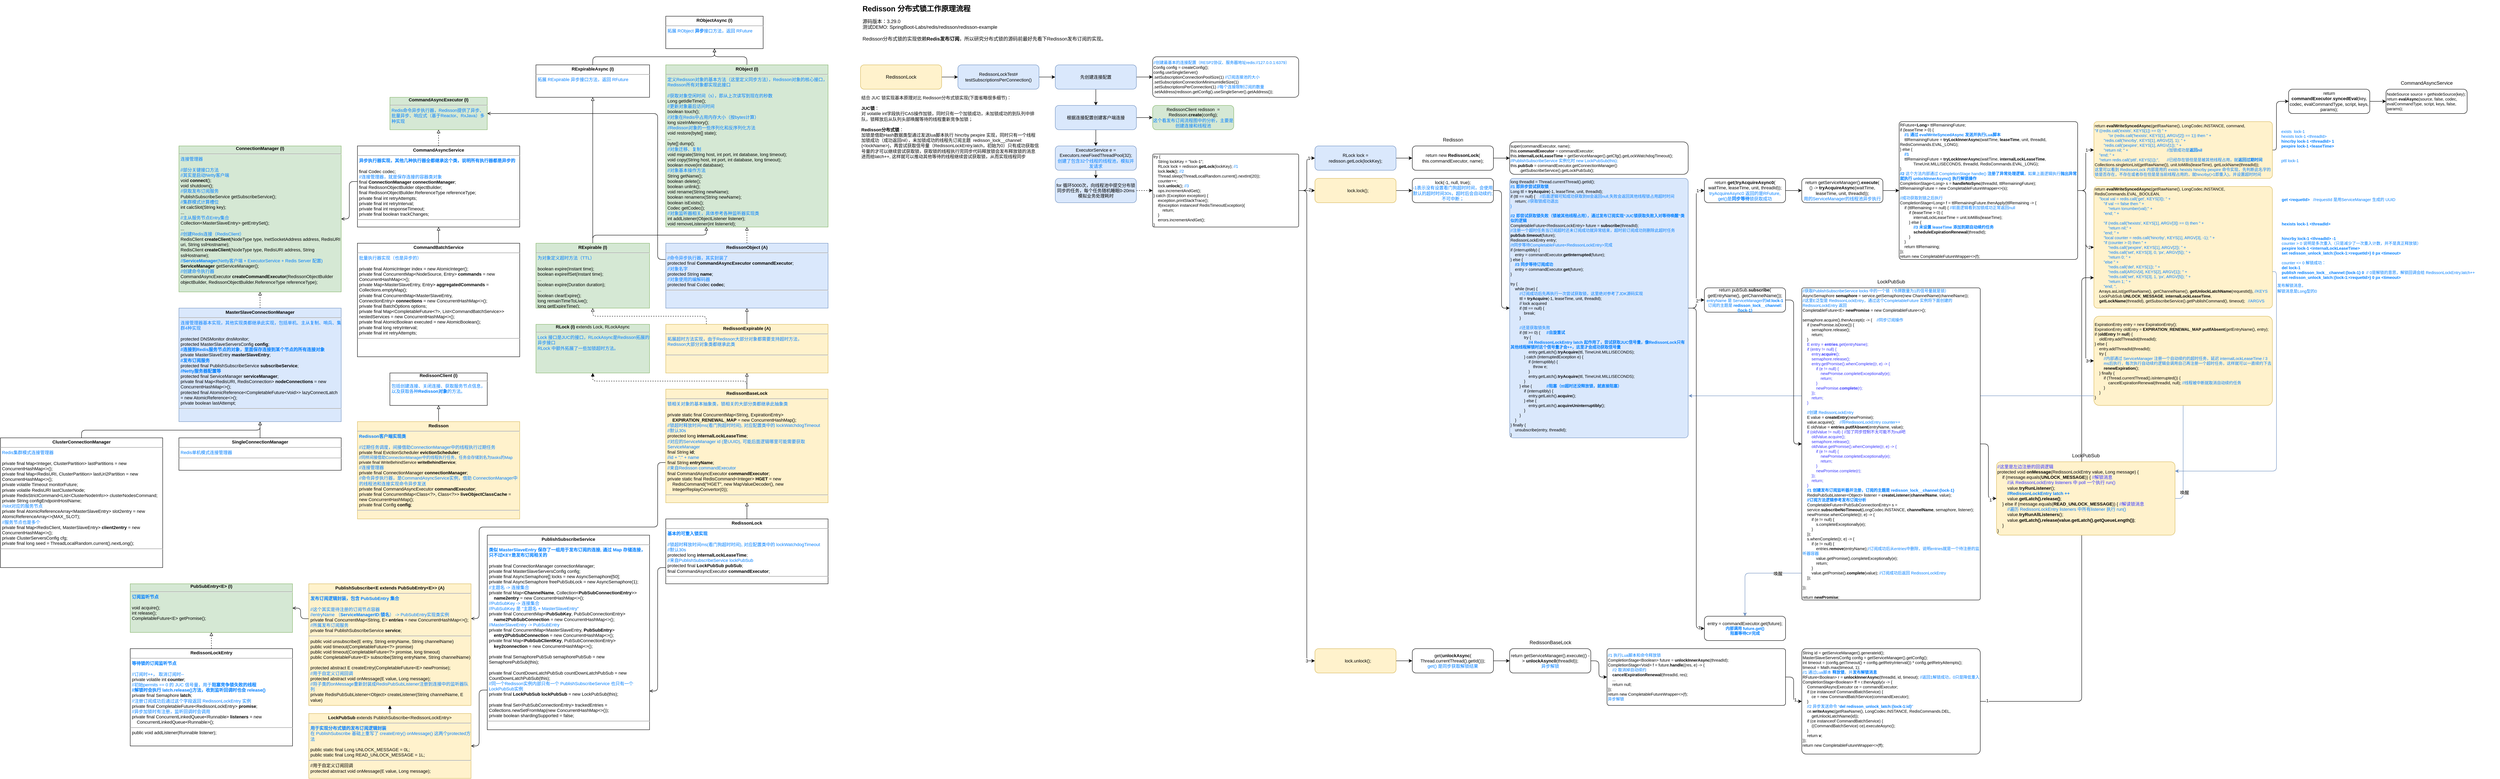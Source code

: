 <mxfile version="21.6.5" type="device" pages="2">
  <diagram name="RedissonLock" id="BnpH6MyAiMC-jk9W1z5V">
    <mxGraphModel dx="3628" dy="703" grid="1" gridSize="10" guides="1" tooltips="1" connect="1" arrows="1" fold="1" page="1" pageScale="1" pageWidth="827" pageHeight="1169" math="0" shadow="0">
      <root>
        <mxCell id="0" />
        <mxCell id="1" parent="0" />
        <mxCell id="dYNV18oPOYucMmK5HlVg-86" value="" style="edgeStyle=orthogonalEdgeStyle;rounded=1;orthogonalLoop=1;jettySize=auto;html=1;entryX=0;entryY=0.75;entryDx=0;entryDy=0;" parent="1" source="dYNV18oPOYucMmK5HlVg-83" target="dYNV18oPOYucMmK5HlVg-46" edge="1">
          <mxGeometry relative="1" as="geometry">
            <mxPoint x="2840" y="1730" as="targetPoint" />
            <Array as="points">
              <mxPoint x="3050" y="1730" />
              <mxPoint x="3050" y="685" />
            </Array>
          </mxGeometry>
        </mxCell>
        <mxCell id="dYNV18oPOYucMmK5HlVg-94" value="1" style="edgeLabel;html=1;align=center;verticalAlign=middle;resizable=0;points=[];" parent="dYNV18oPOYucMmK5HlVg-86" vertex="1" connectable="0">
          <mxGeometry x="-0.975" y="2" relative="1" as="geometry">
            <mxPoint as="offset" />
          </mxGeometry>
        </mxCell>
        <mxCell id="dYNV18oPOYucMmK5HlVg-75" style="edgeStyle=orthogonalEdgeStyle;rounded=1;orthogonalLoop=1;jettySize=auto;html=1;exitX=1;exitY=0.5;exitDx=0;exitDy=0;entryX=1.002;entryY=0.838;entryDx=0;entryDy=0;entryPerimeter=0;fillColor=#dae8fc;strokeColor=#6c8ebf;" parent="1" source="dYNV18oPOYucMmK5HlVg-64" target="dYNV18oPOYucMmK5HlVg-26" edge="1">
          <mxGeometry relative="1" as="geometry" />
        </mxCell>
        <mxCell id="dYNV18oPOYucMmK5HlVg-76" value="唤醒" style="edgeLabel;html=1;align=center;verticalAlign=middle;resizable=0;points=[];" parent="dYNV18oPOYucMmK5HlVg-75" vertex="1" connectable="0">
          <mxGeometry x="-0.952" y="-3" relative="1" as="geometry">
            <mxPoint y="1" as="offset" />
          </mxGeometry>
        </mxCell>
        <mxCell id="dfN3vujWDwPQzVs5uhvx-1" value="&lt;h1 style=&quot;font-size: 18px;&quot;&gt;&lt;font style=&quot;font-size: 18px;&quot;&gt;Redisson 分布式锁工作原理流程&lt;/font&gt;&lt;/h1&gt;&lt;div style=&quot;font-size: 12px;&quot;&gt;&lt;div style=&quot;&quot;&gt;&lt;font style=&quot;font-size: 12px;&quot;&gt;源码版本：3.29.0&lt;/font&gt;&lt;/div&gt;&lt;/div&gt;&lt;div style=&quot;font-size: 12px;&quot;&gt;测试DEMO: SpringBoot-Labs/redis/redisson/redisson-exampl&lt;span style=&quot;background-color: initial;&quot;&gt;e&lt;/span&gt;&lt;/div&gt;&lt;div style=&quot;font-size: 12px;&quot;&gt;&lt;span style=&quot;background-color: initial;&quot;&gt;&lt;br&gt;&lt;/span&gt;&lt;/div&gt;&lt;div style=&quot;font-size: 12px;&quot;&gt;&lt;span style=&quot;background-color: initial;&quot;&gt;Redisson分布式锁的实现依赖&lt;b&gt;Redis发布订阅&lt;/b&gt;，所以研究分布式锁的源码前最好先看下Redisson发布订阅的实现。&lt;/span&gt;&lt;/div&gt;" style="text;html=1;strokeColor=none;fillColor=none;spacing=5;spacingTop=-20;whiteSpace=wrap;overflow=hidden;rounded=0;fontSize=16;" parent="1" vertex="1">
          <mxGeometry x="40" y="10" width="680" height="110" as="geometry" />
        </mxCell>
        <mxCell id="IO7cbxsnxIBy7bkgTzKg-3" value="" style="edgeStyle=orthogonalEdgeStyle;rounded=1;orthogonalLoop=1;jettySize=auto;html=1;fontSize=11;" parent="1" source="IO7cbxsnxIBy7bkgTzKg-1" target="IO7cbxsnxIBy7bkgTzKg-2" edge="1">
          <mxGeometry relative="1" as="geometry" />
        </mxCell>
        <mxCell id="IO7cbxsnxIBy7bkgTzKg-1" value="RedissonLock" style="rounded=1;whiteSpace=wrap;html=1;fillColor=#fff2cc;strokeColor=#d6b656;fontSize=12;" parent="1" vertex="1">
          <mxGeometry x="40" y="160" width="200" height="60" as="geometry" />
        </mxCell>
        <mxCell id="IO7cbxsnxIBy7bkgTzKg-5" value="" style="edgeStyle=orthogonalEdgeStyle;rounded=1;orthogonalLoop=1;jettySize=auto;html=1;" parent="1" source="IO7cbxsnxIBy7bkgTzKg-2" target="IO7cbxsnxIBy7bkgTzKg-4" edge="1">
          <mxGeometry relative="1" as="geometry" />
        </mxCell>
        <mxCell id="IO7cbxsnxIBy7bkgTzKg-2" value="RedissonLockTest#&lt;br style=&quot;font-size: 11px;&quot;&gt;testSubscriptionsPerConnection()" style="rounded=1;whiteSpace=wrap;html=1;fontSize=11;fillColor=#dae8fc;strokeColor=#6c8ebf;" parent="1" vertex="1">
          <mxGeometry x="280" y="160" width="200" height="60" as="geometry" />
        </mxCell>
        <mxCell id="IO7cbxsnxIBy7bkgTzKg-7" value="" style="edgeStyle=orthogonalEdgeStyle;rounded=1;orthogonalLoop=1;jettySize=auto;html=1;" parent="1" source="IO7cbxsnxIBy7bkgTzKg-4" target="IO7cbxsnxIBy7bkgTzKg-6" edge="1">
          <mxGeometry relative="1" as="geometry" />
        </mxCell>
        <mxCell id="IO7cbxsnxIBy7bkgTzKg-9" value="" style="edgeStyle=orthogonalEdgeStyle;rounded=1;orthogonalLoop=1;jettySize=auto;html=1;" parent="1" source="IO7cbxsnxIBy7bkgTzKg-4" target="IO7cbxsnxIBy7bkgTzKg-8" edge="1">
          <mxGeometry relative="1" as="geometry" />
        </mxCell>
        <mxCell id="IO7cbxsnxIBy7bkgTzKg-4" value="先创建连接配置" style="rounded=1;whiteSpace=wrap;html=1;fontSize=11;fillColor=#dae8fc;strokeColor=#6c8ebf;" parent="1" vertex="1">
          <mxGeometry x="520" y="160" width="200" height="60" as="geometry" />
        </mxCell>
        <mxCell id="IO7cbxsnxIBy7bkgTzKg-13" value="" style="edgeStyle=orthogonalEdgeStyle;rounded=1;orthogonalLoop=1;jettySize=auto;html=1;" parent="1" source="IO7cbxsnxIBy7bkgTzKg-6" target="IO7cbxsnxIBy7bkgTzKg-12" edge="1">
          <mxGeometry relative="1" as="geometry" />
        </mxCell>
        <mxCell id="IO7cbxsnxIBy7bkgTzKg-15" value="" style="edgeStyle=orthogonalEdgeStyle;rounded=1;orthogonalLoop=1;jettySize=auto;html=1;" parent="1" source="IO7cbxsnxIBy7bkgTzKg-6" target="IO7cbxsnxIBy7bkgTzKg-14" edge="1">
          <mxGeometry relative="1" as="geometry" />
        </mxCell>
        <mxCell id="IO7cbxsnxIBy7bkgTzKg-6" value="根据连接配置创建客户端连接" style="rounded=1;whiteSpace=wrap;html=1;fontSize=11;fillColor=#dae8fc;strokeColor=#6c8ebf;" parent="1" vertex="1">
          <mxGeometry x="520" y="260" width="200" height="60" as="geometry" />
        </mxCell>
        <mxCell id="IO7cbxsnxIBy7bkgTzKg-8" value="&lt;div style=&quot;font-size: 10px;&quot;&gt;&lt;font color=&quot;#007fff&quot;&gt;//创建最基本的连接配置（RESP2协议、服务器地址redis://127.0.0.1:6379）&lt;/font&gt;&lt;/div&gt;&lt;div style=&quot;font-size: 10px;&quot;&gt;Config config = createConfig();&amp;nbsp;&lt;/div&gt;&lt;div style=&quot;font-size: 10px;&quot;&gt;config.useSingleServer()&lt;/div&gt;&lt;div style=&quot;font-size: 10px;&quot;&gt;.setSubscriptionConnectionPoolSize(1) &lt;font color=&quot;#007fff&quot;&gt;//订阅连接池的大小&lt;/font&gt;&lt;/div&gt;&lt;div style=&quot;font-size: 10px;&quot;&gt;.setSubscriptionConnectionMinimumIdleSize(1)&lt;/div&gt;&lt;div style=&quot;font-size: 10px;&quot;&gt;.setSubscriptionsPerConnection(1) &lt;font color=&quot;#007fff&quot;&gt;//每个连接限制订阅的数量&lt;/font&gt;&lt;/div&gt;&lt;div style=&quot;font-size: 10px;&quot;&gt;.setAddress(redisson.getConfig().useSingleServer().getAddress());&lt;/div&gt;" style="rounded=1;whiteSpace=wrap;html=1;fontSize=10;align=left;arcSize=10;" parent="1" vertex="1">
          <mxGeometry x="760" y="140" width="360" height="100" as="geometry" />
        </mxCell>
        <mxCell id="IO7cbxsnxIBy7bkgTzKg-12" value="RedissonClient redisson&amp;nbsp; = Redisson.&lt;b&gt;create&lt;/b&gt;(config);&lt;br&gt;&lt;font color=&quot;#007fff&quot;&gt;这个看发布订阅流程图中的分析，主要是创建连接和线程池&lt;/font&gt;" style="rounded=1;whiteSpace=wrap;html=1;fontSize=11;fillColor=#d5e8d4;strokeColor=#82b366;" parent="1" vertex="1">
          <mxGeometry x="760" y="260" width="200" height="60" as="geometry" />
        </mxCell>
        <mxCell id="IO7cbxsnxIBy7bkgTzKg-17" value="" style="edgeStyle=orthogonalEdgeStyle;rounded=1;orthogonalLoop=1;jettySize=auto;html=1;" parent="1" source="IO7cbxsnxIBy7bkgTzKg-14" target="IO7cbxsnxIBy7bkgTzKg-16" edge="1">
          <mxGeometry relative="1" as="geometry" />
        </mxCell>
        <mxCell id="IO7cbxsnxIBy7bkgTzKg-14" value="ExecutorService e = Executors.newFixedThreadPool(32);&lt;br&gt;&lt;font color=&quot;#007fff&quot;&gt;创建了包含32个线程的线程池，模拟并发请求&lt;/font&gt;" style="rounded=1;whiteSpace=wrap;html=1;fontSize=11;fillColor=#dae8fc;strokeColor=#6c8ebf;" parent="1" vertex="1">
          <mxGeometry x="520" y="360" width="200" height="60" as="geometry" />
        </mxCell>
        <mxCell id="IO7cbxsnxIBy7bkgTzKg-19" style="edgeStyle=orthogonalEdgeStyle;rounded=1;orthogonalLoop=1;jettySize=auto;html=1;exitX=1;exitY=0.5;exitDx=0;exitDy=0;dashed=1;" parent="1" source="IO7cbxsnxIBy7bkgTzKg-16" target="IO7cbxsnxIBy7bkgTzKg-18" edge="1">
          <mxGeometry relative="1" as="geometry" />
        </mxCell>
        <mxCell id="IO7cbxsnxIBy7bkgTzKg-16" value="for 循环5000次，向线程池中提交分布锁同步的任务，每个任务随机睡眠0-20ms模拟业务处理耗时" style="rounded=1;whiteSpace=wrap;html=1;fontSize=11;fillColor=#dae8fc;strokeColor=#6c8ebf;" parent="1" vertex="1">
          <mxGeometry x="520" y="440" width="200" height="60" as="geometry" />
        </mxCell>
        <mxCell id="IO7cbxsnxIBy7bkgTzKg-21" value="" style="edgeStyle=orthogonalEdgeStyle;rounded=1;orthogonalLoop=1;jettySize=auto;html=1;" parent="1" source="IO7cbxsnxIBy7bkgTzKg-18" target="IO7cbxsnxIBy7bkgTzKg-22" edge="1">
          <mxGeometry relative="1" as="geometry">
            <mxPoint x="1160" y="470" as="targetPoint" />
          </mxGeometry>
        </mxCell>
        <mxCell id="IO7cbxsnxIBy7bkgTzKg-27" value="1" style="edgeLabel;html=1;align=center;verticalAlign=middle;resizable=0;points=[];" parent="IO7cbxsnxIBy7bkgTzKg-21" vertex="1" connectable="0">
          <mxGeometry x="0.75" relative="1" as="geometry">
            <mxPoint as="offset" />
          </mxGeometry>
        </mxCell>
        <mxCell id="IO7cbxsnxIBy7bkgTzKg-25" style="edgeStyle=orthogonalEdgeStyle;rounded=1;orthogonalLoop=1;jettySize=auto;html=1;exitX=1;exitY=0.5;exitDx=0;exitDy=0;entryX=0;entryY=0.5;entryDx=0;entryDy=0;" parent="1" source="IO7cbxsnxIBy7bkgTzKg-18" target="IO7cbxsnxIBy7bkgTzKg-23" edge="1">
          <mxGeometry relative="1" as="geometry" />
        </mxCell>
        <mxCell id="IO7cbxsnxIBy7bkgTzKg-28" value="2" style="edgeLabel;html=1;align=center;verticalAlign=middle;resizable=0;points=[];" parent="IO7cbxsnxIBy7bkgTzKg-25" vertex="1" connectable="0">
          <mxGeometry x="0.35" y="2" relative="1" as="geometry">
            <mxPoint as="offset" />
          </mxGeometry>
        </mxCell>
        <mxCell id="IO7cbxsnxIBy7bkgTzKg-26" style="edgeStyle=orthogonalEdgeStyle;rounded=1;orthogonalLoop=1;jettySize=auto;html=1;exitX=1;exitY=0.5;exitDx=0;exitDy=0;" parent="1" source="IO7cbxsnxIBy7bkgTzKg-18" target="IO7cbxsnxIBy7bkgTzKg-24" edge="1">
          <mxGeometry relative="1" as="geometry">
            <Array as="points">
              <mxPoint x="1140" y="470" />
              <mxPoint x="1140" y="1630" />
            </Array>
          </mxGeometry>
        </mxCell>
        <mxCell id="IO7cbxsnxIBy7bkgTzKg-29" value="3" style="edgeLabel;html=1;align=center;verticalAlign=middle;resizable=0;points=[];" parent="IO7cbxsnxIBy7bkgTzKg-26" vertex="1" connectable="0">
          <mxGeometry x="0.8" y="-2" relative="1" as="geometry">
            <mxPoint x="2" y="100" as="offset" />
          </mxGeometry>
        </mxCell>
        <mxCell id="IO7cbxsnxIBy7bkgTzKg-18" value="&lt;div style=&quot;font-size: 10px;&quot;&gt;try {&lt;/div&gt;&lt;div style=&quot;font-size: 10px;&quot;&gt;&lt;span style=&quot;background-color: initial;&quot;&gt;&amp;nbsp; &amp;nbsp; String lockKey = &quot;lock-1&quot;;&lt;/span&gt;&lt;br&gt;&lt;/div&gt;&lt;div style=&quot;font-size: 10px;&quot;&gt;&amp;nbsp; &amp;nbsp; RLock lock = redisson.&lt;b&gt;getLock&lt;/b&gt;(lockKey); &lt;font color=&quot;#007fff&quot;&gt;//1&lt;/font&gt;&lt;/div&gt;&lt;div style=&quot;font-size: 10px;&quot;&gt;&amp;nbsp; &amp;nbsp; lock.&lt;b&gt;lock&lt;/b&gt;(); &lt;font color=&quot;#007fff&quot;&gt;//2&lt;/font&gt;&lt;/div&gt;&lt;div style=&quot;font-size: 10px;&quot;&gt;&amp;nbsp; &amp;nbsp; Thread.sleep(ThreadLocalRandom.current().nextInt(20));&lt;/div&gt;&lt;div style=&quot;font-size: 10px;&quot;&gt;&amp;nbsp; &amp;nbsp; counter++;&lt;/div&gt;&lt;div style=&quot;font-size: 10px;&quot;&gt;&amp;nbsp; &amp;nbsp; lock.&lt;b&gt;unlock&lt;/b&gt;(); &lt;font color=&quot;#007fff&quot;&gt;//3&lt;/font&gt;&lt;/div&gt;&lt;div style=&quot;font-size: 10px;&quot;&gt;&amp;nbsp; &amp;nbsp; ops.incrementAndGet();&lt;/div&gt;&lt;div style=&quot;font-size: 10px;&quot;&gt;} catch (Exception exception) {&lt;/div&gt;&lt;div style=&quot;font-size: 10px;&quot;&gt;&amp;nbsp; &amp;nbsp; exception.printStackTrace();&lt;/div&gt;&lt;div style=&quot;font-size: 10px;&quot;&gt;&amp;nbsp; &amp;nbsp; if(exception instanceof RedisTimeoutException){&lt;/div&gt;&lt;div style=&quot;font-size: 10px;&quot;&gt;&amp;nbsp; &amp;nbsp; &amp;nbsp; &amp;nbsp; return;&lt;/div&gt;&lt;div style=&quot;font-size: 10px;&quot;&gt;&amp;nbsp; &amp;nbsp; }&lt;/div&gt;&lt;div style=&quot;font-size: 10px;&quot;&gt;&amp;nbsp; &amp;nbsp; errors.incrementAndGet();&lt;/div&gt;&lt;div style=&quot;font-size: 10px;&quot;&gt;}&lt;/div&gt;" style="rounded=1;whiteSpace=wrap;html=1;fontSize=10;align=left;arcSize=2;" parent="1" vertex="1">
          <mxGeometry x="760" y="380" width="360" height="180" as="geometry" />
        </mxCell>
        <mxCell id="IO7cbxsnxIBy7bkgTzKg-33" value="" style="edgeStyle=orthogonalEdgeStyle;rounded=1;orthogonalLoop=1;jettySize=auto;html=1;" parent="1" source="IO7cbxsnxIBy7bkgTzKg-22" target="IO7cbxsnxIBy7bkgTzKg-32" edge="1">
          <mxGeometry relative="1" as="geometry" />
        </mxCell>
        <mxCell id="IO7cbxsnxIBy7bkgTzKg-22" value="&lt;div&gt;RLock lock = redisson.getLock(lockKey);&lt;/div&gt;" style="rounded=1;whiteSpace=wrap;html=1;fontSize=11;fillColor=#dae8fc;strokeColor=#6c8ebf;" parent="1" vertex="1">
          <mxGeometry x="1160" y="360" width="200" height="60" as="geometry" />
        </mxCell>
        <mxCell id="dYNV18oPOYucMmK5HlVg-29" value="" style="edgeStyle=orthogonalEdgeStyle;rounded=1;orthogonalLoop=1;jettySize=auto;html=1;" parent="1" source="IO7cbxsnxIBy7bkgTzKg-23" target="dYNV18oPOYucMmK5HlVg-28" edge="1">
          <mxGeometry relative="1" as="geometry" />
        </mxCell>
        <mxCell id="IO7cbxsnxIBy7bkgTzKg-23" value="&lt;div&gt;&amp;nbsp; &amp;nbsp; lock.lock();&lt;/div&gt;" style="rounded=1;whiteSpace=wrap;html=1;fontSize=11;fillColor=#fff2cc;strokeColor=#d6b656;" parent="1" vertex="1">
          <mxGeometry x="1160" y="440" width="200" height="60" as="geometry" />
        </mxCell>
        <mxCell id="dYNV18oPOYucMmK5HlVg-78" value="" style="edgeStyle=orthogonalEdgeStyle;rounded=1;orthogonalLoop=1;jettySize=auto;html=1;" parent="1" source="IO7cbxsnxIBy7bkgTzKg-24" target="dYNV18oPOYucMmK5HlVg-77" edge="1">
          <mxGeometry relative="1" as="geometry" />
        </mxCell>
        <mxCell id="IO7cbxsnxIBy7bkgTzKg-24" value="&lt;div&gt;&amp;nbsp; &amp;nbsp; lock.un&lt;span style=&quot;background-color: initial;&quot;&gt;lock();&lt;/span&gt;&lt;/div&gt;" style="rounded=1;whiteSpace=wrap;html=1;fontSize=11;fillColor=#fff2cc;strokeColor=#d6b656;" parent="1" vertex="1">
          <mxGeometry x="1160" y="1600" width="200" height="60" as="geometry" />
        </mxCell>
        <mxCell id="dYNV18oPOYucMmK5HlVg-15" value="" style="edgeStyle=orthogonalEdgeStyle;rounded=1;orthogonalLoop=1;jettySize=auto;html=1;" parent="1" source="IO7cbxsnxIBy7bkgTzKg-32" target="dYNV18oPOYucMmK5HlVg-14" edge="1">
          <mxGeometry relative="1" as="geometry" />
        </mxCell>
        <mxCell id="IO7cbxsnxIBy7bkgTzKg-32" value="&lt;div&gt;return new &lt;b&gt;RedissonLock&lt;/b&gt;(&lt;br&gt;this.commandExecutor, name);&lt;/div&gt;" style="rounded=1;whiteSpace=wrap;html=1;fontSize=11;" parent="1" vertex="1">
          <mxGeometry x="1400" y="360" width="200" height="60" as="geometry" />
        </mxCell>
        <mxCell id="UIfJx8McfHb-EtYyFKPk-24" style="edgeStyle=orthogonalEdgeStyle;rounded=1;orthogonalLoop=1;jettySize=auto;html=1;exitX=0.5;exitY=0;exitDx=0;exitDy=0;endArrow=block;endFill=0;" parent="1" source="IO7cbxsnxIBy7bkgTzKg-34" target="IO7cbxsnxIBy7bkgTzKg-36" edge="1">
          <mxGeometry relative="1" as="geometry" />
        </mxCell>
        <mxCell id="dYNV18oPOYucMmK5HlVg-13" style="edgeStyle=orthogonalEdgeStyle;rounded=1;orthogonalLoop=1;jettySize=auto;html=1;exitX=0.5;exitY=0;exitDx=0;exitDy=0;entryX=0.5;entryY=1;entryDx=0;entryDy=0;dashed=1;endArrow=block;endFill=1;" parent="1" source="IO7cbxsnxIBy7bkgTzKg-34" target="dYNV18oPOYucMmK5HlVg-12" edge="1">
          <mxGeometry relative="1" as="geometry" />
        </mxCell>
        <mxCell id="dYNV18oPOYucMmK5HlVg-63" style="edgeStyle=orthogonalEdgeStyle;rounded=1;orthogonalLoop=1;jettySize=auto;html=1;exitX=-0.002;exitY=0.646;exitDx=0;exitDy=0;entryX=1;entryY=0.286;entryDx=0;entryDy=0;entryPerimeter=0;exitPerimeter=0;endArrow=open;endFill=0;" parent="1" source="IO7cbxsnxIBy7bkgTzKg-34" target="dYNV18oPOYucMmK5HlVg-20" edge="1">
          <mxGeometry relative="1" as="geometry">
            <Array as="points">
              <mxPoint x="-460" y="1141" />
              <mxPoint x="-460" y="1300" />
              <mxPoint x="-900" y="1300" />
              <mxPoint x="-900" y="1526" />
            </Array>
          </mxGeometry>
        </mxCell>
        <mxCell id="IO7cbxsnxIBy7bkgTzKg-34" value="&lt;p style=&quot;margin: 4px 0px 0px; text-align: center; font-size: 11px;&quot;&gt;&lt;b style=&quot;font-size: 11px;&quot;&gt;RedissonBaseLock&lt;/b&gt;&lt;br style=&quot;font-size: 11px;&quot;&gt;&lt;/p&gt;&lt;hr style=&quot;font-size: 11px;&quot;&gt;&lt;p style=&quot;margin: 0px 0px 0px 4px; font-size: 11px;&quot;&gt;&lt;font color=&quot;#007fff&quot;&gt;锁相关对象的基本抽象类，锁相关的大部分类都继承此抽象类&lt;/font&gt;&lt;/p&gt;&lt;p style=&quot;margin: 0px 0px 0px 4px; font-size: 11px;&quot;&gt;&lt;br&gt;&lt;/p&gt;&lt;p style=&quot;margin: 0px 0px 0px 4px; font-size: 11px;&quot;&gt;private static final ConcurrentMap&amp;lt;String, ExpirationEntry&amp;gt; &lt;span style=&quot;&quot;&gt;&lt;span style=&quot;&quot;&gt;&amp;nbsp;&amp;nbsp;&amp;nbsp;&amp;nbsp;&lt;/span&gt;&lt;/span&gt;&lt;b&gt;EXPIRATION_RENEWAL_MAP&lt;/b&gt; = new ConcurrentHashMap();&lt;/p&gt;&lt;p style=&quot;margin: 0px 0px 0px 4px;&quot;&gt;&lt;font color=&quot;#007fff&quot;&gt;//锁超时释放时间ms(看门狗超时时间), 对应配置类中的 lockWatchdogTimeout&lt;/font&gt;&lt;/p&gt;&lt;p style=&quot;margin: 0px 0px 0px 4px;&quot;&gt;&lt;font color=&quot;#007fff&quot;&gt;//默认30s&lt;/font&gt;&lt;/p&gt;&lt;p style=&quot;margin: 0px 0px 0px 4px; font-size: 11px;&quot;&gt;protected long &lt;b&gt;internalLockLeaseTime&lt;/b&gt;;&lt;/p&gt;&lt;p style=&quot;margin: 0px 0px 0px 4px; font-size: 11px;&quot;&gt;&lt;font color=&quot;#007fff&quot;&gt;//对应的ServiceManager id (是UUID), 可能后面逻辑哪里可能需要获取ServiceManager&lt;/font&gt;&lt;/p&gt;&lt;p style=&quot;margin: 0px 0px 0px 4px; font-size: 11px;&quot;&gt;final String &lt;b&gt;id&lt;/b&gt;;&lt;/p&gt;&lt;p style=&quot;margin: 0px 0px 0px 4px; font-size: 11px;&quot;&gt;&lt;font color=&quot;#007fff&quot;&gt;//id + &quot;:&quot; + name&lt;/font&gt;&lt;/p&gt;&lt;p style=&quot;margin: 0px 0px 0px 4px; font-size: 11px;&quot;&gt;final String &lt;b&gt;entryName&lt;/b&gt;;&lt;/p&gt;&lt;p style=&quot;margin: 0px 0px 0px 4px; font-size: 11px;&quot;&gt;&lt;font color=&quot;#007fff&quot;&gt;//来自Redisson commandExecutor&lt;/font&gt;&lt;/p&gt;&lt;p style=&quot;margin: 0px 0px 0px 4px; font-size: 11px;&quot;&gt;final CommandAsyncExecutor &lt;b&gt;commandExecutor&lt;/b&gt;;&lt;/p&gt;&lt;p style=&quot;margin: 0px 0px 0px 4px; font-size: 11px;&quot;&gt;private static final RedisCommand&amp;lt;Integer&amp;gt; &lt;b&gt;HGET&lt;/b&gt; = new &lt;span style=&quot;&quot;&gt;&lt;span style=&quot;&quot;&gt;&amp;nbsp;&amp;nbsp;&amp;nbsp;&amp;nbsp;&lt;/span&gt;&lt;/span&gt;RedisCommand(&quot;HGET&quot;, new MapValueDecoder(), new &lt;span style=&quot;&quot;&gt;&lt;span style=&quot;&quot;&gt;&amp;nbsp;&amp;nbsp;&amp;nbsp;&amp;nbsp;&lt;/span&gt;&lt;/span&gt;IntegerReplayConvertor(0));&lt;/p&gt;&lt;hr style=&quot;font-size: 11px;&quot;&gt;&lt;p style=&quot;margin: 0px 0px 0px 4px; font-size: 11px;&quot;&gt;&lt;br style=&quot;font-size: 11px;&quot;&gt;&lt;/p&gt;" style="verticalAlign=top;align=left;overflow=fill;fontSize=11;fontFamily=Helvetica;html=1;whiteSpace=wrap;fillColor=#fff2cc;strokeColor=#d6b656;" parent="1" vertex="1">
          <mxGeometry x="-440" y="960" width="400" height="280" as="geometry" />
        </mxCell>
        <mxCell id="UIfJx8McfHb-EtYyFKPk-25" style="edgeStyle=orthogonalEdgeStyle;rounded=1;orthogonalLoop=1;jettySize=auto;html=1;exitX=0.5;exitY=0;exitDx=0;exitDy=0;endArrow=block;endFill=0;" parent="1" source="IO7cbxsnxIBy7bkgTzKg-35" target="IO7cbxsnxIBy7bkgTzKg-34" edge="1">
          <mxGeometry relative="1" as="geometry" />
        </mxCell>
        <mxCell id="dYNV18oPOYucMmK5HlVg-17" style="edgeStyle=orthogonalEdgeStyle;rounded=1;orthogonalLoop=1;jettySize=auto;html=1;exitX=0;exitY=0.75;exitDx=0;exitDy=0;entryX=1;entryY=0.801;entryDx=0;entryDy=0;entryPerimeter=0;endArrow=open;endFill=0;" parent="1" source="IO7cbxsnxIBy7bkgTzKg-35" target="dYNV18oPOYucMmK5HlVg-16" edge="1">
          <mxGeometry relative="1" as="geometry">
            <Array as="points">
              <mxPoint x="-460" y="1400" />
              <mxPoint x="-460" y="1705" />
            </Array>
          </mxGeometry>
        </mxCell>
        <mxCell id="IO7cbxsnxIBy7bkgTzKg-35" value="&lt;p style=&quot;margin: 4px 0px 0px; text-align: center; font-size: 11px;&quot;&gt;&lt;b style=&quot;font-size: 11px;&quot;&gt;RedissonLock&lt;/b&gt;&lt;br style=&quot;font-size: 11px;&quot;&gt;&lt;/p&gt;&lt;hr style=&quot;font-size: 11px;&quot;&gt;&lt;p style=&quot;margin: 0px 0px 0px 4px; font-size: 11px;&quot;&gt;&lt;font color=&quot;#007fff&quot;&gt;&lt;b&gt;基本的可重入锁实现&lt;/b&gt;&lt;/font&gt;&lt;/p&gt;&lt;p style=&quot;margin: 0px 0px 0px 4px; font-size: 11px;&quot;&gt;&lt;br&gt;&lt;/p&gt;&lt;p style=&quot;margin: 0px 0px 0px 4px;&quot;&gt;&lt;font color=&quot;#007fff&quot;&gt;//锁超时释放时间ms(看门狗超时时间), 对应配置类中的 lockWatchdogTimeout&lt;/font&gt;&lt;/p&gt;&lt;p style=&quot;margin: 0px 0px 0px 4px;&quot;&gt;&lt;font color=&quot;#007fff&quot;&gt;//默认30s&lt;/font&gt;&lt;/p&gt;&lt;p style=&quot;margin: 0px 0px 0px 4px; font-size: 11px;&quot;&gt;protected long &lt;b style=&quot;background-color: initial;&quot;&gt;internalLockLeaseTime&lt;/b&gt;&lt;span style=&quot;background-color: initial;&quot;&gt;;&lt;/span&gt;&lt;br&gt;&lt;/p&gt;&lt;p style=&quot;margin: 0px 0px 0px 4px; font-size: 11px;&quot;&gt;&lt;span style=&quot;background-color: initial;&quot;&gt;&lt;font color=&quot;#007fff&quot;&gt;//来自PublishSubscribeService lockPubSub&lt;/font&gt;&lt;/span&gt;&lt;/p&gt;&lt;p style=&quot;margin: 0px 0px 0px 4px; font-size: 11px;&quot;&gt;protected final &lt;b&gt;LockPubSub&lt;/b&gt; &lt;b&gt;pubSub&lt;/b&gt;;&lt;/p&gt;&lt;p style=&quot;margin: 0px 0px 0px 4px; font-size: 11px;&quot;&gt;final CommandAsyncExecutor &lt;b&gt;commandExecutor&lt;/b&gt;;&lt;/p&gt;&lt;hr style=&quot;font-size: 11px;&quot;&gt;&lt;p style=&quot;margin: 0px 0px 0px 4px; font-size: 11px;&quot;&gt;&lt;br style=&quot;font-size: 11px;&quot;&gt;&lt;/p&gt;" style="verticalAlign=top;align=left;overflow=fill;fontSize=11;fontFamily=Helvetica;html=1;whiteSpace=wrap;" parent="1" vertex="1">
          <mxGeometry x="-440" y="1280" width="400" height="160" as="geometry" />
        </mxCell>
        <mxCell id="UIfJx8McfHb-EtYyFKPk-6" style="edgeStyle=orthogonalEdgeStyle;rounded=1;orthogonalLoop=1;jettySize=auto;html=1;exitX=0.5;exitY=0;exitDx=0;exitDy=0;entryX=0.5;entryY=1;entryDx=0;entryDy=0;endArrow=block;endFill=0;fontSize=11;" parent="1" source="IO7cbxsnxIBy7bkgTzKg-36" target="IO7cbxsnxIBy7bkgTzKg-37" edge="1">
          <mxGeometry relative="1" as="geometry" />
        </mxCell>
        <mxCell id="UIfJx8McfHb-EtYyFKPk-7" style="edgeStyle=orthogonalEdgeStyle;rounded=1;orthogonalLoop=1;jettySize=auto;html=1;exitX=0.25;exitY=0;exitDx=0;exitDy=0;endArrow=block;endFill=0;dashed=1;fontSize=11;entryX=0.5;entryY=1;entryDx=0;entryDy=0;" parent="1" source="IO7cbxsnxIBy7bkgTzKg-36" target="IO7cbxsnxIBy7bkgTzKg-42" edge="1">
          <mxGeometry relative="1" as="geometry">
            <Array as="points">
              <mxPoint x="-340" y="780" />
              <mxPoint x="-620" y="780" />
            </Array>
          </mxGeometry>
        </mxCell>
        <mxCell id="IO7cbxsnxIBy7bkgTzKg-36" value="&lt;p style=&quot;margin: 4px 0px 0px; text-align: center; font-size: 11px;&quot;&gt;&lt;b style=&quot;font-size: 11px;&quot;&gt;RedissonExpirable (A)&lt;/b&gt;&lt;br style=&quot;font-size: 11px;&quot;&gt;&lt;/p&gt;&lt;hr style=&quot;font-size: 11px;&quot;&gt;&lt;p style=&quot;margin: 0px 0px 0px 4px; font-size: 11px;&quot;&gt;&lt;span style=&quot;color: rgb(0, 127, 255); background-color: initial;&quot;&gt;拓展超时方法实现，由于Redisson大部分对象都需要支持超时方法，&lt;/span&gt;&lt;/p&gt;&lt;p style=&quot;margin: 0px 0px 0px 4px; font-size: 11px;&quot;&gt;&lt;span style=&quot;color: rgb(0, 127, 255); background-color: initial;&quot;&gt;Redisson大部分对象类都继承此类&lt;/span&gt;&lt;/p&gt;&lt;div style=&quot;font-size: 11px;&quot;&gt;&lt;br style=&quot;font-size: 11px;&quot;&gt;&lt;/div&gt;&lt;hr style=&quot;font-size: 11px;&quot;&gt;&lt;p style=&quot;margin: 0px 0px 0px 4px; font-size: 11px;&quot;&gt;&lt;br style=&quot;font-size: 11px;&quot;&gt;&lt;/p&gt;" style="verticalAlign=top;align=left;overflow=fill;fontSize=11;fontFamily=Helvetica;html=1;whiteSpace=wrap;fillColor=#fff2cc;strokeColor=#d6b656;" parent="1" vertex="1">
          <mxGeometry x="-440" y="800" width="400" height="120" as="geometry" />
        </mxCell>
        <mxCell id="UIfJx8McfHb-EtYyFKPk-5" style="edgeStyle=orthogonalEdgeStyle;rounded=1;orthogonalLoop=1;jettySize=auto;html=1;exitX=0.5;exitY=0;exitDx=0;exitDy=0;endArrow=block;endFill=0;dashed=1;fontSize=11;" parent="1" source="IO7cbxsnxIBy7bkgTzKg-37" target="IO7cbxsnxIBy7bkgTzKg-39" edge="1">
          <mxGeometry relative="1" as="geometry" />
        </mxCell>
        <mxCell id="UIfJx8McfHb-EtYyFKPk-12" style="edgeStyle=orthogonalEdgeStyle;rounded=1;orthogonalLoop=1;jettySize=auto;html=1;exitX=0;exitY=0.25;exitDx=0;exitDy=0;entryX=1;entryY=0.5;entryDx=0;entryDy=0;endArrow=open;endFill=0;" parent="1" source="IO7cbxsnxIBy7bkgTzKg-37" target="UIfJx8McfHb-EtYyFKPk-9" edge="1">
          <mxGeometry relative="1" as="geometry">
            <Array as="points">
              <mxPoint x="-460" y="640" />
              <mxPoint x="-460" y="280" />
            </Array>
          </mxGeometry>
        </mxCell>
        <mxCell id="IO7cbxsnxIBy7bkgTzKg-37" value="&lt;p style=&quot;margin: 4px 0px 0px; text-align: center; font-size: 11px;&quot;&gt;&lt;b style=&quot;font-size: 11px;&quot;&gt;RedissonObject (A)&lt;/b&gt;&lt;br style=&quot;font-size: 11px;&quot;&gt;&lt;/p&gt;&lt;hr style=&quot;font-size: 11px;&quot;&gt;&lt;p style=&quot;margin: 0px 0px 0px 4px; font-size: 11px;&quot;&gt;&lt;font color=&quot;#007fff&quot;&gt;//命令异步执行器，其实封装了&lt;/font&gt;&lt;/p&gt;&lt;p style=&quot;margin: 0px 0px 0px 4px; font-size: 11px;&quot;&gt;protected final &lt;b&gt;CommandAsyncExecutor&lt;/b&gt; &lt;b&gt;commandExecutor&lt;/b&gt;;&lt;/p&gt;&lt;p style=&quot;margin: 0px 0px 0px 4px; font-size: 11px;&quot;&gt;&lt;font color=&quot;#007fff&quot;&gt;//对象名字&lt;/font&gt;&lt;/p&gt;&lt;p style=&quot;margin: 0px 0px 0px 4px; font-size: 11px;&quot;&gt;protected String &lt;b&gt;name&lt;/b&gt;;&lt;/p&gt;&lt;p style=&quot;margin: 0px 0px 0px 4px; font-size: 11px;&quot;&gt;&lt;font color=&quot;#007fff&quot;&gt;//对象使用的编解码器&lt;/font&gt;&lt;/p&gt;&lt;p style=&quot;margin: 0px 0px 0px 4px; font-size: 11px;&quot;&gt;protected final Codec &lt;b&gt;codec&lt;/b&gt;;&lt;/p&gt;&lt;hr style=&quot;font-size: 11px;&quot;&gt;&lt;p style=&quot;margin: 0px 0px 0px 4px; font-size: 11px;&quot;&gt;&lt;br style=&quot;font-size: 11px;&quot;&gt;&lt;/p&gt;" style="verticalAlign=top;align=left;overflow=fill;fontSize=11;fontFamily=Helvetica;html=1;whiteSpace=wrap;fillColor=#dae8fc;strokeColor=#6c8ebf;" parent="1" vertex="1">
          <mxGeometry x="-440" y="600" width="400" height="160" as="geometry" />
        </mxCell>
        <mxCell id="UIfJx8McfHb-EtYyFKPk-3" style="edgeStyle=orthogonalEdgeStyle;rounded=1;orthogonalLoop=1;jettySize=auto;html=1;exitX=0.5;exitY=0;exitDx=0;exitDy=0;entryX=0.5;entryY=1;entryDx=0;entryDy=0;endArrow=block;endFill=0;fontSize=11;" parent="1" source="IO7cbxsnxIBy7bkgTzKg-39" target="IO7cbxsnxIBy7bkgTzKg-40" edge="1">
          <mxGeometry relative="1" as="geometry" />
        </mxCell>
        <mxCell id="IO7cbxsnxIBy7bkgTzKg-39" value="&lt;p style=&quot;margin: 4px 0px 0px; text-align: center; font-size: 11px;&quot;&gt;&lt;b style=&quot;font-size: 11px;&quot;&gt;RObject (I)&lt;/b&gt;&lt;br style=&quot;font-size: 11px;&quot;&gt;&lt;/p&gt;&lt;hr style=&quot;font-size: 11px;&quot;&gt;&lt;p style=&quot;margin: 0px 0px 0px 4px; font-size: 11px;&quot;&gt;&lt;font color=&quot;#007fff&quot;&gt;定义Redisson对象的基本方法（这里定义同步方法），Redisson对象的核心接口，Redisson所有对象都实现此接口&lt;br&gt;&lt;/font&gt;&lt;/p&gt;&lt;p style=&quot;margin: 0px 0px 0px 4px; font-size: 11px;&quot;&gt;&lt;font color=&quot;#007fff&quot;&gt;&lt;br&gt;&lt;/font&gt;&lt;/p&gt;&lt;p style=&quot;margin: 0px 0px 0px 4px; font-size: 11px;&quot;&gt;&lt;font color=&quot;#007fff&quot;&gt;//获取对象空闲时间（s），即从上次读写到现在的秒数&lt;/font&gt;&lt;/p&gt;&lt;p style=&quot;margin: 0px 0px 0px 4px;&quot;&gt;Long getIdleTime();&lt;br&gt;&lt;/p&gt;&lt;p style=&quot;margin: 0px 0px 0px 4px;&quot;&gt;&lt;font color=&quot;#007fff&quot;&gt;//更新对象最后访问时间&lt;/font&gt;&lt;/p&gt;&lt;p style=&quot;margin: 0px 0px 0px 4px;&quot;&gt;boolean touch();&lt;br&gt;&lt;/p&gt;&lt;p style=&quot;margin: 0px 0px 0px 4px;&quot;&gt;&lt;font color=&quot;#007fff&quot;&gt;//对象在Redis中占用内存大小（按bytes计算）&lt;/font&gt;&lt;/p&gt;&lt;p style=&quot;margin: 0px 0px 0px 4px;&quot;&gt;long sizeInMemory();&lt;br&gt;&lt;/p&gt;&lt;p style=&quot;margin: 0px 0px 0px 4px;&quot;&gt;&lt;font color=&quot;#007fff&quot;&gt;//Redisson对象的一些序列化和反序列化方法&lt;/font&gt;&lt;/p&gt;&lt;p style=&quot;margin: 0px 0px 0px 4px;&quot;&gt;void restore(byte[] state);&lt;/p&gt;&lt;p style=&quot;margin: 0px 0px 0px 4px;&quot;&gt;...&lt;/p&gt;&lt;p style=&quot;margin: 0px 0px 0px 4px;&quot;&gt;byte[] dump();&lt;br&gt;&lt;/p&gt;&lt;p style=&quot;margin: 0px 0px 0px 4px;&quot;&gt;&lt;font color=&quot;#007fff&quot;&gt;//对象迁移、复制&lt;/font&gt;&lt;/p&gt;&lt;p style=&quot;margin: 0px 0px 0px 4px;&quot;&gt;void migrate(String host, int port, int database, long timeout);&lt;br&gt;&lt;/p&gt;&lt;p style=&quot;margin: 0px 0px 0px 4px;&quot;&gt;void copy(String host, int port, int database, long timeout);&lt;br&gt;&lt;/p&gt;&lt;p style=&quot;margin: 0px 0px 0px 4px;&quot;&gt;boolean move(int database);&lt;br style=&quot;font-size: 11px;&quot;&gt;&lt;/p&gt;&lt;p style=&quot;margin: 0px 0px 0px 4px;&quot;&gt;&lt;font color=&quot;#007fff&quot;&gt;//对象基本操作方法&lt;/font&gt;&lt;/p&gt;&lt;p style=&quot;margin: 0px 0px 0px 4px;&quot;&gt;String getName();&lt;br&gt;&lt;/p&gt;&lt;p style=&quot;margin: 0px 0px 0px 4px;&quot;&gt;boolean delete();&lt;br&gt;&lt;/p&gt;&lt;p style=&quot;margin: 0px 0px 0px 4px;&quot;&gt;boolean unlink();&lt;br&gt;&lt;/p&gt;&lt;p style=&quot;margin: 0px 0px 0px 4px;&quot;&gt;void rename(String newName);&lt;br&gt;&lt;/p&gt;&lt;p style=&quot;margin: 0px 0px 0px 4px;&quot;&gt;boolean renamenx(String newName);&lt;br&gt;&lt;/p&gt;&lt;p style=&quot;margin: 0px 0px 0px 4px;&quot;&gt;boolean isExists();&lt;br&gt;&lt;/p&gt;&lt;p style=&quot;margin: 0px 0px 0px 4px;&quot;&gt;Codec getCodec();&lt;br&gt;&lt;/p&gt;&lt;p style=&quot;margin: 0px 0px 0px 4px;&quot;&gt;&lt;font color=&quot;#007fff&quot;&gt;//对象监听器相关，具体参考各种监听器实现类&lt;/font&gt;&lt;/p&gt;&lt;p style=&quot;margin: 0px 0px 0px 4px;&quot;&gt;int addListener(ObjectListener listener);&lt;br&gt;&lt;/p&gt;&lt;p style=&quot;margin: 0px 0px 0px 4px;&quot;&gt;void removeListener(int listenerId);&lt;br&gt;&lt;/p&gt;" style="verticalAlign=top;align=left;overflow=fill;fontSize=11;fontFamily=Helvetica;html=1;whiteSpace=wrap;fillColor=#d5e8d4;strokeColor=#82b366;" parent="1" vertex="1">
          <mxGeometry x="-440" y="160" width="400" height="400" as="geometry" />
        </mxCell>
        <mxCell id="IO7cbxsnxIBy7bkgTzKg-40" value="&lt;p style=&quot;margin: 4px 0px 0px; text-align: center; font-size: 11px;&quot;&gt;&lt;b style=&quot;font-size: 11px;&quot;&gt;RObjectAsync (I)&lt;/b&gt;&lt;br style=&quot;font-size: 11px;&quot;&gt;&lt;/p&gt;&lt;hr style=&quot;font-size: 11px;&quot;&gt;&lt;p style=&quot;margin: 0px 0px 0px 4px; font-size: 11px;&quot;&gt;&lt;font color=&quot;#007fff&quot; style=&quot;font-size: 11px;&quot;&gt;拓展 RObject&amp;nbsp;&lt;b&gt;异步&lt;/b&gt;接口方法，返回 RFuture&lt;/font&gt;&lt;/p&gt;&lt;p style=&quot;margin: 0px 0px 0px 4px; font-size: 11px;&quot;&gt;&lt;br style=&quot;font-size: 11px;&quot;&gt;&lt;/p&gt;&lt;p style=&quot;margin: 0px 0px 0px 4px; font-size: 11px;&quot;&gt;&lt;br&gt;&lt;/p&gt;" style="verticalAlign=top;align=left;overflow=fill;fontSize=11;fontFamily=Helvetica;html=1;whiteSpace=wrap;" parent="1" vertex="1">
          <mxGeometry x="-440" y="40" width="240" height="80" as="geometry" />
        </mxCell>
        <mxCell id="UIfJx8McfHb-EtYyFKPk-1" style="edgeStyle=orthogonalEdgeStyle;rounded=1;orthogonalLoop=1;jettySize=auto;html=1;exitX=0.5;exitY=0;exitDx=0;exitDy=0;endArrow=block;endFill=0;fontSize=11;" parent="1" source="IO7cbxsnxIBy7bkgTzKg-41" target="IO7cbxsnxIBy7bkgTzKg-40" edge="1">
          <mxGeometry relative="1" as="geometry" />
        </mxCell>
        <mxCell id="IO7cbxsnxIBy7bkgTzKg-41" value="&lt;p style=&quot;margin: 4px 0px 0px; text-align: center; font-size: 11px;&quot;&gt;&lt;b style=&quot;font-size: 11px;&quot;&gt;RExpirableAsync (I)&lt;/b&gt;&lt;br style=&quot;font-size: 11px;&quot;&gt;&lt;/p&gt;&lt;hr style=&quot;font-size: 11px;&quot;&gt;&lt;p style=&quot;margin: 0px 0px 0px 4px; font-size: 11px;&quot;&gt;&lt;font color=&quot;#007fff&quot;&gt;拓展 RExpirable 异步接口方法，返回 RFuture&lt;/font&gt;&lt;/p&gt;" style="verticalAlign=top;align=left;overflow=fill;fontSize=11;fontFamily=Helvetica;html=1;whiteSpace=wrap;" parent="1" vertex="1">
          <mxGeometry x="-760" y="160" width="280" height="80" as="geometry" />
        </mxCell>
        <mxCell id="UIfJx8McfHb-EtYyFKPk-4" style="edgeStyle=orthogonalEdgeStyle;rounded=1;orthogonalLoop=1;jettySize=auto;html=1;exitX=0.5;exitY=0;exitDx=0;exitDy=0;endArrow=block;endFill=0;fontSize=11;" parent="1" source="IO7cbxsnxIBy7bkgTzKg-42" target="IO7cbxsnxIBy7bkgTzKg-41" edge="1">
          <mxGeometry relative="1" as="geometry" />
        </mxCell>
        <mxCell id="UIfJx8McfHb-EtYyFKPk-8" style="edgeStyle=orthogonalEdgeStyle;rounded=1;orthogonalLoop=1;jettySize=auto;html=1;exitX=0.5;exitY=0;exitDx=0;exitDy=0;entryX=0.25;entryY=1;entryDx=0;entryDy=0;endArrow=block;endFill=0;" parent="1" source="IO7cbxsnxIBy7bkgTzKg-42" target="IO7cbxsnxIBy7bkgTzKg-39" edge="1">
          <mxGeometry relative="1" as="geometry" />
        </mxCell>
        <mxCell id="IO7cbxsnxIBy7bkgTzKg-42" value="&lt;p style=&quot;margin: 4px 0px 0px; text-align: center; font-size: 11px;&quot;&gt;&lt;b style=&quot;font-size: 11px;&quot;&gt;RExpirable (I)&lt;/b&gt;&lt;br style=&quot;font-size: 11px;&quot;&gt;&lt;/p&gt;&lt;hr style=&quot;font-size: 11px;&quot;&gt;&lt;p style=&quot;margin: 0px 0px 0px 4px; font-size: 11px;&quot;&gt;&lt;font color=&quot;#007fff&quot;&gt;为对象定义超时方法（TTL）&lt;/font&gt;&lt;/p&gt;&lt;p style=&quot;margin: 0px 0px 0px 4px; font-size: 11px;&quot;&gt;&lt;br style=&quot;font-size: 11px;&quot;&gt;&lt;/p&gt;&lt;p style=&quot;margin: 0px 0px 0px 4px;&quot;&gt;boolean expire(Instant time);&lt;br&gt;&lt;/p&gt;&lt;p style=&quot;margin: 0px 0px 0px 4px;&quot;&gt;boolean expireIfSet(Instant time);&lt;br&gt;&lt;/p&gt;&lt;p style=&quot;margin: 0px 0px 0px 4px;&quot;&gt;...&lt;/p&gt;&lt;p style=&quot;margin: 0px 0px 0px 4px;&quot;&gt;boolean expire(Duration duration);&lt;br&gt;&lt;/p&gt;&lt;p style=&quot;margin: 0px 0px 0px 4px;&quot;&gt;...&lt;/p&gt;&lt;p style=&quot;margin: 0px 0px 0px 4px;&quot;&gt;boolean clearExpire();&lt;br&gt;&lt;/p&gt;&lt;p style=&quot;margin: 0px 0px 0px 4px;&quot;&gt;long remainTimeToLive();&lt;br&gt;&lt;/p&gt;&lt;p style=&quot;margin: 0px 0px 0px 4px;&quot;&gt;long getExpireTime();&lt;br&gt;&lt;/p&gt;" style="verticalAlign=top;align=left;overflow=fill;fontSize=11;fontFamily=Helvetica;html=1;whiteSpace=wrap;fillColor=#d5e8d4;strokeColor=#82b366;" parent="1" vertex="1">
          <mxGeometry x="-760" y="600" width="280" height="160" as="geometry" />
        </mxCell>
        <mxCell id="UIfJx8McfHb-EtYyFKPk-9" value="&lt;div style=&quot;text-align: center;&quot;&gt;&lt;b&gt;CommandAsyncExecutor&lt;/b&gt;&lt;b style=&quot;background-color: initial;&quot;&gt;&amp;nbsp;(I)&lt;/b&gt;&lt;/div&gt;&lt;hr style=&quot;font-size: 11px;&quot;&gt;&lt;p style=&quot;margin: 0px 0px 0px 4px; font-size: 11px;&quot;&gt;&lt;font color=&quot;#007fff&quot;&gt;Redis命令异步执行器，Redisson提供了异步、批量异步、响应式（基于Reactor、RxJava）多种实现&lt;/font&gt;&lt;/p&gt;" style="verticalAlign=top;align=left;overflow=fill;fontSize=11;fontFamily=Helvetica;html=1;whiteSpace=wrap;fillColor=#d5e8d4;strokeColor=#82b366;" parent="1" vertex="1">
          <mxGeometry x="-1120" y="240" width="240" height="80" as="geometry" />
        </mxCell>
        <mxCell id="UIfJx8McfHb-EtYyFKPk-11" style="edgeStyle=orthogonalEdgeStyle;rounded=1;orthogonalLoop=1;jettySize=auto;html=1;entryX=0.5;entryY=1;entryDx=0;entryDy=0;endArrow=block;endFill=0;dashed=1;" parent="1" source="UIfJx8McfHb-EtYyFKPk-20" target="UIfJx8McfHb-EtYyFKPk-9" edge="1">
          <mxGeometry relative="1" as="geometry">
            <mxPoint x="-1000" y="360" as="sourcePoint" />
          </mxGeometry>
        </mxCell>
        <mxCell id="UIfJx8McfHb-EtYyFKPk-23" style="edgeStyle=orthogonalEdgeStyle;rounded=1;orthogonalLoop=1;jettySize=auto;html=1;exitX=0.001;exitY=0.439;exitDx=0;exitDy=0;endArrow=open;endFill=0;exitPerimeter=0;" parent="1" source="UIfJx8McfHb-EtYyFKPk-20" target="dYNV18oPOYucMmK5HlVg-7" edge="1">
          <mxGeometry relative="1" as="geometry">
            <mxPoint x="-1240" y="450" as="targetPoint" />
          </mxGeometry>
        </mxCell>
        <mxCell id="UIfJx8McfHb-EtYyFKPk-20" value="&lt;p style=&quot;margin: 4px 0px 0px; text-align: center;&quot;&gt;&lt;b&gt;CommandAsyncService&lt;/b&gt;&lt;br&gt;&lt;/p&gt;&lt;hr style=&quot;font-size: 11px;&quot;&gt;&lt;p style=&quot;margin: 0px 0px 0px 4px;&quot;&gt;&lt;font color=&quot;#007fff&quot;&gt;&lt;b&gt;异步执行器实现，其他几种执行器全都继承这个类，说明所有执行器都是异步的&lt;/b&gt;&lt;/font&gt;&lt;/p&gt;&lt;p style=&quot;margin: 0px 0px 0px 4px;&quot;&gt;&lt;br&gt;&lt;/p&gt;&lt;p style=&quot;border-color: var(--border-color); margin: 0px 0px 0px 4px;&quot;&gt;final Codec codec;&lt;/p&gt;&lt;p style=&quot;border-color: var(--border-color); margin: 0px 0px 0px 4px;&quot;&gt;&lt;font style=&quot;border-color: var(--border-color);&quot; color=&quot;#007fff&quot;&gt;//连接管理器，就是保存连接的容器类对象&lt;/font&gt;&lt;/p&gt;&lt;p style=&quot;border-color: var(--border-color); margin: 0px 0px 0px 4px;&quot;&gt;final&amp;nbsp;&lt;b style=&quot;border-color: var(--border-color);&quot;&gt;ConnectionManager&lt;/b&gt;&amp;nbsp;&lt;b style=&quot;border-color: var(--border-color);&quot;&gt;connectionManager&lt;/b&gt;;&lt;/p&gt;&lt;p style=&quot;border-color: var(--border-color); margin: 0px 0px 0px 4px;&quot;&gt;final RedissonObjectBuilder objectBuilder;&lt;/p&gt;&lt;p style=&quot;border-color: var(--border-color); margin: 0px 0px 0px 4px;&quot;&gt;final RedissonObjectBuilder.ReferenceType referenceType;&lt;/p&gt;&lt;p style=&quot;border-color: var(--border-color); margin: 0px 0px 0px 4px;&quot;&gt;private final int retryAttempts;&lt;/p&gt;&lt;p style=&quot;border-color: var(--border-color); margin: 0px 0px 0px 4px;&quot;&gt;private final int retryInterval;&lt;/p&gt;&lt;p style=&quot;border-color: var(--border-color); margin: 0px 0px 0px 4px;&quot;&gt;private final int responseTimeout;&lt;/p&gt;&lt;p style=&quot;border-color: var(--border-color); margin: 0px 0px 0px 4px;&quot;&gt;private final boolean trackChanges;&lt;/p&gt;&lt;hr style=&quot;font-size: 11px;&quot;&gt;&lt;p style=&quot;margin: 0px 0px 0px 4px; font-size: 11px;&quot;&gt;&lt;br style=&quot;font-size: 11px;&quot;&gt;&lt;/p&gt;" style="verticalAlign=top;align=left;overflow=fill;fontSize=11;fontFamily=Helvetica;html=1;whiteSpace=wrap;" parent="1" vertex="1">
          <mxGeometry x="-1200" y="360" width="400" height="200" as="geometry" />
        </mxCell>
        <mxCell id="UIfJx8McfHb-EtYyFKPk-22" style="edgeStyle=orthogonalEdgeStyle;rounded=1;orthogonalLoop=1;jettySize=auto;html=1;exitX=0.5;exitY=0;exitDx=0;exitDy=0;entryX=0.5;entryY=1;entryDx=0;entryDy=0;endArrow=block;endFill=0;" parent="1" source="UIfJx8McfHb-EtYyFKPk-21" target="UIfJx8McfHb-EtYyFKPk-20" edge="1">
          <mxGeometry relative="1" as="geometry" />
        </mxCell>
        <mxCell id="UIfJx8McfHb-EtYyFKPk-21" value="&lt;p style=&quot;margin: 4px 0px 0px; text-align: center;&quot;&gt;&lt;b&gt;CommandBatchService&lt;/b&gt;&lt;br&gt;&lt;/p&gt;&lt;hr style=&quot;font-size: 11px;&quot;&gt;&lt;p style=&quot;border-color: var(--border-color); margin: 0px 0px 0px 4px;&quot;&gt;&lt;font style=&quot;border-color: var(--border-color);&quot; color=&quot;#007fff&quot;&gt;批量执行器实现（也是异步的）&lt;/font&gt;&lt;/p&gt;&lt;p style=&quot;border-color: var(--border-color); margin: 0px 0px 0px 4px;&quot;&gt;&lt;br style=&quot;border-color: var(--border-color);&quot;&gt;&lt;/p&gt;&lt;p style=&quot;border-color: var(--border-color); margin: 0px 0px 0px 4px;&quot;&gt;private final AtomicInteger index = new AtomicInteger();&lt;/p&gt;&lt;p style=&quot;border-color: var(--border-color); margin: 0px 0px 0px 4px;&quot;&gt;private final ConcurrentMap&amp;lt;NodeSource, Entry&amp;gt;&amp;nbsp;&lt;b style=&quot;border-color: var(--border-color);&quot;&gt;commands&lt;/b&gt;&amp;nbsp;= new ConcurrentHashMap&amp;lt;&amp;gt;();&lt;/p&gt;&lt;p style=&quot;border-color: var(--border-color); margin: 0px 0px 0px 4px;&quot;&gt;private Map&amp;lt;MasterSlaveEntry, Entry&amp;gt;&amp;nbsp;&lt;b style=&quot;border-color: var(--border-color);&quot;&gt;aggregatedCommands&lt;/b&gt;&amp;nbsp;= Collections.emptyMap();&lt;/p&gt;&lt;p style=&quot;border-color: var(--border-color); margin: 0px 0px 0px 4px;&quot;&gt;private final ConcurrentMap&amp;lt;MasterSlaveEntry, ConnectionEntry&amp;gt;&amp;nbsp;&lt;b style=&quot;border-color: var(--border-color);&quot;&gt;connections&lt;/b&gt;&amp;nbsp;= new ConcurrentHashMap&amp;lt;&amp;gt;();&lt;/p&gt;&lt;p style=&quot;border-color: var(--border-color); margin: 0px 0px 0px 4px;&quot;&gt;private final BatchOptions options;&lt;/p&gt;&lt;p style=&quot;border-color: var(--border-color); margin: 0px 0px 0px 4px;&quot;&gt;private final Map&amp;lt;CompletableFuture&amp;lt;?&amp;gt;, List&amp;lt;CommandBatchService&amp;gt;&amp;gt; nestedServices = new ConcurrentHashMap&amp;lt;&amp;gt;();&lt;/p&gt;&lt;p style=&quot;border-color: var(--border-color); margin: 0px 0px 0px 4px;&quot;&gt;private final AtomicBoolean executed = new AtomicBoolean();&lt;/p&gt;&lt;p style=&quot;border-color: var(--border-color); margin: 0px 0px 0px 4px;&quot;&gt;private final long retryInterval;&lt;/p&gt;&lt;p style=&quot;border-color: var(--border-color); margin: 0px 0px 0px 4px;&quot;&gt;private final int retryAttempts;&lt;/p&gt;&lt;hr style=&quot;font-size: 11px;&quot;&gt;&lt;p style=&quot;margin: 0px 0px 0px 4px; font-size: 11px;&quot;&gt;&lt;br style=&quot;font-size: 11px;&quot;&gt;&lt;/p&gt;" style="verticalAlign=top;align=left;overflow=fill;fontSize=11;fontFamily=Helvetica;html=1;whiteSpace=wrap;" parent="1" vertex="1">
          <mxGeometry x="-1200" y="600" width="400" height="280" as="geometry" />
        </mxCell>
        <mxCell id="UIfJx8McfHb-EtYyFKPk-29" style="edgeStyle=orthogonalEdgeStyle;rounded=1;orthogonalLoop=1;jettySize=auto;html=1;exitX=0.5;exitY=0;exitDx=0;exitDy=0;endArrow=block;endFill=0;" parent="1" source="UIfJx8McfHb-EtYyFKPk-28" target="dYNV18oPOYucMmK5HlVg-9" edge="1">
          <mxGeometry relative="1" as="geometry">
            <mxPoint x="-1440" y="1040" as="targetPoint" />
          </mxGeometry>
        </mxCell>
        <mxCell id="UIfJx8McfHb-EtYyFKPk-28" value="&lt;p style=&quot;margin: 4px 0px 0px; text-align: center;&quot;&gt;&lt;b&gt;SingleConnectionManager&lt;/b&gt;&lt;br&gt;&lt;/p&gt;&lt;hr style=&quot;font-size: 11px;&quot;&gt;&lt;p style=&quot;border-color: var(--border-color); margin: 0px 0px 0px 4px;&quot;&gt;&lt;font color=&quot;#007fff&quot;&gt;Redis单机模式连接管理器&lt;/font&gt;&lt;/p&gt;&lt;hr style=&quot;font-size: 11px;&quot;&gt;&lt;p style=&quot;margin: 0px 0px 0px 4px; font-size: 11px;&quot;&gt;&lt;br style=&quot;font-size: 11px;&quot;&gt;&lt;/p&gt;" style="verticalAlign=top;align=left;overflow=fill;fontSize=11;fontFamily=Helvetica;html=1;whiteSpace=wrap;" parent="1" vertex="1">
          <mxGeometry x="-1640" y="1080" width="400" height="80" as="geometry" />
        </mxCell>
        <mxCell id="UIfJx8McfHb-EtYyFKPk-31" style="edgeStyle=orthogonalEdgeStyle;rounded=1;orthogonalLoop=1;jettySize=auto;html=1;exitX=0.5;exitY=0;exitDx=0;exitDy=0;endArrow=block;endFill=0;entryX=0.5;entryY=1;entryDx=0;entryDy=0;" parent="1" source="dYNV18oPOYucMmK5HlVg-11" target="dYNV18oPOYucMmK5HlVg-9" edge="1">
          <mxGeometry relative="1" as="geometry">
            <mxPoint x="-1880" y="1080" as="sourcePoint" />
            <mxPoint x="-1470" y="1050" as="targetPoint" />
            <Array as="points">
              <mxPoint x="-1880" y="1061" />
              <mxPoint x="-1440" y="1061" />
            </Array>
          </mxGeometry>
        </mxCell>
        <mxCell id="dYNV18oPOYucMmK5HlVg-1" value="Redisson" style="text;html=1;align=center;verticalAlign=middle;resizable=0;points=[];autosize=1;strokeColor=none;fillColor=none;" parent="1" vertex="1">
          <mxGeometry x="1465" y="330" width="70" height="30" as="geometry" />
        </mxCell>
        <mxCell id="dYNV18oPOYucMmK5HlVg-3" value="&lt;div style=&quot;font-size: 10px;&quot;&gt;&lt;br&gt;&lt;/div&gt;" style="text;html=1;align=left;verticalAlign=middle;resizable=0;points=[];autosize=1;strokeColor=none;fillColor=none;fontSize=10;" parent="1" vertex="1">
          <mxGeometry x="-910" y="1090" width="20" height="30" as="geometry" />
        </mxCell>
        <mxCell id="dYNV18oPOYucMmK5HlVg-4" style="edgeStyle=orthogonalEdgeStyle;rounded=1;orthogonalLoop=1;jettySize=auto;html=1;exitX=0.5;exitY=0;exitDx=0;exitDy=0;entryX=0.5;entryY=1;entryDx=0;entryDy=0;endArrow=block;endFill=0;" parent="1" source="dYNV18oPOYucMmK5HlVg-5" target="dYNV18oPOYucMmK5HlVg-6" edge="1">
          <mxGeometry relative="1" as="geometry" />
        </mxCell>
        <mxCell id="dYNV18oPOYucMmK5HlVg-5" value="&lt;p style=&quot;margin: 4px 0px 0px; text-align: center; font-size: 11px;&quot;&gt;&lt;b&gt;Redisson&lt;/b&gt;&lt;/p&gt;&lt;hr style=&quot;font-size: 11px;&quot;&gt;&lt;p style=&quot;margin: 0px 0px 0px 4px;&quot;&gt;&lt;font color=&quot;#007fff&quot;&gt;&lt;b&gt;Redisson客户端实现类&lt;/b&gt;&lt;/font&gt;&lt;/p&gt;&lt;p style=&quot;margin: 0px 0px 0px 4px;&quot;&gt;&lt;span style=&quot;background-color: initial;&quot;&gt;&lt;br&gt;&lt;/span&gt;&lt;/p&gt;&lt;p style=&quot;margin: 0px 0px 0px 4px;&quot;&gt;&lt;span style=&quot;background-color: initial;&quot;&gt;&lt;font color=&quot;#007fff&quot;&gt;//过期任务调度，间接借助ConnectionManager中的线程执行过期任务&lt;/font&gt;&lt;/span&gt;&lt;/p&gt;&lt;p style=&quot;margin: 0px 0px 0px 4px;&quot;&gt;&lt;span style=&quot;background-color: initial;&quot;&gt;private final EvictionScheduler &lt;b&gt;evictionScheduler&lt;/b&gt;;&lt;/span&gt;&lt;/p&gt;&lt;p style=&quot;margin: 0px 0px 0px 4px; font-size: 10px;&quot;&gt;&lt;span style=&quot;background-color: initial;&quot;&gt;&lt;font style=&quot;font-size: 10px;&quot; color=&quot;#007fff&quot;&gt;//同样间接借助ConnectionManager中的线程执行任务，任务会存储到名为tasks的Map&lt;/font&gt;&lt;/span&gt;&lt;/p&gt;&lt;p style=&quot;margin: 0px 0px 0px 4px; font-size: 10px;&quot;&gt;private final WriteBehindService &lt;b&gt;writeBehindService&lt;/b&gt;;&lt;/p&gt;&lt;p style=&quot;margin: 0px 0px 0px 4px;&quot;&gt;&lt;font color=&quot;#007fff&quot;&gt;//连接管理器&lt;/font&gt;&lt;/p&gt;&lt;p style=&quot;margin: 0px 0px 0px 4px;&quot;&gt;private final ConnectionManager &lt;b&gt;connectionManager&lt;/b&gt;;&lt;/p&gt;&lt;p style=&quot;margin: 0px 0px 0px 4px;&quot;&gt;&lt;font color=&quot;#007fff&quot;&gt;//命令异步执行器，是CommandAsyncService实例，借助 ConnectionManager中的线程池和连接实现命令异步发送&lt;/font&gt;&lt;/p&gt;&lt;p style=&quot;margin: 0px 0px 0px 4px;&quot;&gt;private final CommandAsyncExecutor &lt;b&gt;commandExecutor&lt;/b&gt;;&lt;/p&gt;&lt;p style=&quot;margin: 0px 0px 0px 4px;&quot;&gt;private final ConcurrentMap&amp;lt;Class&amp;lt;?&amp;gt;, Class&amp;lt;?&amp;gt;&amp;gt; &lt;b&gt;liveObjectClassCache&lt;/b&gt; = new ConcurrentHashMap();&lt;/p&gt;&lt;p style=&quot;margin: 0px 0px 0px 4px;&quot;&gt;private final Config &lt;b&gt;config&lt;/b&gt;;&lt;/p&gt;&lt;hr style=&quot;font-size: 11px;&quot;&gt;&lt;p style=&quot;margin: 0px 0px 0px 4px; font-size: 11px;&quot;&gt;&lt;br style=&quot;font-size: 11px;&quot;&gt;&lt;/p&gt;" style="verticalAlign=top;align=left;overflow=fill;fontSize=11;fontFamily=Helvetica;html=1;whiteSpace=wrap;fillColor=#fff2cc;strokeColor=#d6b656;" parent="1" vertex="1">
          <mxGeometry x="-1200" y="1040" width="400" height="240" as="geometry" />
        </mxCell>
        <mxCell id="dYNV18oPOYucMmK5HlVg-6" value="&lt;div style=&quot;text-align: center;&quot;&gt;&lt;b&gt;RedissonClient&lt;/b&gt;&lt;b style=&quot;background-color: initial;&quot;&gt;&amp;nbsp;(I)&lt;/b&gt;&lt;/div&gt;&lt;hr style=&quot;font-size: 11px;&quot;&gt;&lt;p style=&quot;margin: 0px 0px 0px 4px; font-size: 11px;&quot;&gt;&lt;font color=&quot;#007fff&quot;&gt;包括创建连接、关闭连接、获取服务节点信息，以及获取各种&lt;b&gt;Redisson对象&lt;/b&gt;的方法。&lt;/font&gt;&lt;/p&gt;&lt;p style=&quot;margin: 0px 0px 0px 4px; font-size: 11px;&quot;&gt;&lt;br&gt;&lt;/p&gt;" style="verticalAlign=top;align=left;overflow=fill;fontSize=11;fontFamily=Helvetica;html=1;whiteSpace=wrap;" parent="1" vertex="1">
          <mxGeometry x="-1120" y="920" width="240" height="80" as="geometry" />
        </mxCell>
        <mxCell id="dYNV18oPOYucMmK5HlVg-7" value="&lt;div style=&quot;text-align: center;&quot;&gt;&lt;b&gt;ConnectionManager&lt;/b&gt;&lt;b style=&quot;background-color: initial;&quot;&gt;&amp;nbsp;(I)&lt;/b&gt;&lt;/div&gt;&lt;hr style=&quot;font-size: 11px;&quot;&gt;&lt;p style=&quot;margin: 0px 0px 0px 4px; font-size: 11px;&quot;&gt;&lt;font color=&quot;#007fff&quot;&gt;连接管理器&lt;/font&gt;&lt;/p&gt;&lt;p style=&quot;margin: 0px 0px 0px 4px; font-size: 11px;&quot;&gt;&lt;font color=&quot;#007fff&quot;&gt;&lt;br&gt;&lt;/font&gt;&lt;/p&gt;&lt;p style=&quot;margin: 0px 0px 0px 4px; font-size: 11px;&quot;&gt;&lt;font color=&quot;#007fff&quot;&gt;//部分关键接口方法&lt;/font&gt;&lt;/p&gt;&lt;p style=&quot;margin: 0px 0px 0px 4px; font-size: 11px;&quot;&gt;&lt;font color=&quot;#007fff&quot;&gt;//其实是启动Netty客户端&lt;/font&gt;&lt;/p&gt;&lt;p style=&quot;margin: 0px 0px 0px 4px;&quot;&gt;void &lt;b&gt;connect&lt;/b&gt;();&lt;br&gt;&lt;/p&gt;&lt;p style=&quot;margin: 0px 0px 0px 4px;&quot;&gt;void shutdown();&lt;br&gt;&lt;/p&gt;&lt;p style=&quot;margin: 0px 0px 0px 4px;&quot;&gt;&lt;font color=&quot;#007fff&quot;&gt;//获取发布订阅服务&lt;/font&gt;&lt;/p&gt;&lt;p style=&quot;margin: 0px 0px 0px 4px;&quot;&gt;PublishSubscribeService getSubscribeService();&lt;br&gt;&lt;/p&gt;&lt;p style=&quot;margin: 0px 0px 0px 4px;&quot;&gt;&lt;font color=&quot;#007fff&quot;&gt;//集群模式计算槽位&lt;/font&gt;&lt;/p&gt;&lt;p style=&quot;margin: 0px 0px 0px 4px;&quot;&gt;int calcSlot(String key);&lt;br&gt;&lt;/p&gt;&lt;p style=&quot;margin: 0px 0px 0px 4px;&quot;&gt;...&lt;/p&gt;&lt;p style=&quot;margin: 0px 0px 0px 4px;&quot;&gt;&lt;font color=&quot;#007fff&quot;&gt;//主从服务节点Entry集合&lt;/font&gt;&lt;/p&gt;&lt;p style=&quot;margin: 0px 0px 0px 4px;&quot;&gt;Collection&amp;lt;MasterSlaveEntry&amp;gt; getEntrySet();&lt;br&gt;&lt;/p&gt;&lt;p style=&quot;margin: 0px 0px 0px 4px;&quot;&gt;...&lt;/p&gt;&lt;p style=&quot;margin: 0px 0px 0px 4px;&quot;&gt;&lt;font color=&quot;#007fff&quot;&gt;//创建Redis连接（RedisClient）&lt;/font&gt;&lt;/p&gt;&lt;p style=&quot;margin: 0px 0px 0px 4px;&quot;&gt;RedisClient &lt;b&gt;createClient&lt;/b&gt;(NodeType type, InetSocketAddress address, RedisURI uri, String sslHostname);&lt;br&gt;&lt;/p&gt;&lt;p style=&quot;margin: 0px 0px 0px 4px;&quot;&gt;RedisClient &lt;b&gt;createClient&lt;/b&gt;(NodeType type, RedisURI address, String sslHostname);&lt;/p&gt;&lt;p style=&quot;margin: 0px 0px 0px 4px;&quot;&gt;&lt;font color=&quot;#007fff&quot;&gt;//&lt;b&gt;ServiceManager&lt;/b&gt;(Netty客户端 + ExecutorService + Redis Server 配置)&lt;/font&gt;&lt;/p&gt;&lt;p style=&quot;margin: 0px 0px 0px 4px;&quot;&gt;&lt;b&gt;ServiceManager&lt;/b&gt; getServiceManager();&lt;br&gt;&lt;/p&gt;&lt;p style=&quot;margin: 0px 0px 0px 4px;&quot;&gt;&lt;font color=&quot;#007fff&quot;&gt;//创建命令执行器&lt;/font&gt;&lt;/p&gt;&lt;p style=&quot;margin: 0px 0px 0px 4px;&quot;&gt;CommandAsyncExecutor &lt;b&gt;createCommandExecutor&lt;/b&gt;(RedissonObjectBuilder objectBuilder,&lt;span style=&quot;background-color: initial;&quot;&gt;&amp;nbsp;RedissonObjectBuilder.ReferenceType referenceType);&lt;/span&gt;&lt;/p&gt;" style="verticalAlign=top;align=left;overflow=fill;fontSize=11;fontFamily=Helvetica;html=1;whiteSpace=wrap;fillColor=#d5e8d4;strokeColor=#82b366;" parent="1" vertex="1">
          <mxGeometry x="-1640" y="360" width="400" height="360" as="geometry" />
        </mxCell>
        <mxCell id="dYNV18oPOYucMmK5HlVg-8" style="edgeStyle=orthogonalEdgeStyle;rounded=1;orthogonalLoop=1;jettySize=auto;html=1;exitX=0.5;exitY=0;exitDx=0;exitDy=0;entryX=0.5;entryY=1;entryDx=0;entryDy=0;endArrow=block;endFill=0;dashed=1;" parent="1" source="dYNV18oPOYucMmK5HlVg-9" target="dYNV18oPOYucMmK5HlVg-7" edge="1">
          <mxGeometry relative="1" as="geometry" />
        </mxCell>
        <mxCell id="dYNV18oPOYucMmK5HlVg-9" value="&lt;p style=&quot;margin: 4px 0px 0px; text-align: center;&quot;&gt;&lt;b&gt;MasterSlaveConnectionManager&lt;/b&gt;&lt;br&gt;&lt;/p&gt;&lt;hr style=&quot;font-size: 11px;&quot;&gt;&lt;p style=&quot;border-color: var(--border-color); margin: 0px 0px 0px 4px;&quot;&gt;&lt;font color=&quot;#007fff&quot;&gt;连接管理器基本实现，其他实现类都继承此实现，包括单机、主从复制&lt;/font&gt;&lt;font color=&quot;#007fff&quot;&gt;、哨兵、集群4种实现&lt;/font&gt;&lt;/p&gt;&lt;p style=&quot;border-color: var(--border-color); margin: 0px 0px 0px 4px;&quot;&gt;&lt;font color=&quot;#007fff&quot;&gt;&lt;br&gt;&lt;/font&gt;&lt;/p&gt;&lt;p style=&quot;border-color: var(--border-color); margin: 0px 0px 0px 4px;&quot;&gt;protected DNSMonitor dnsMonitor;&lt;/p&gt;&lt;p style=&quot;border-color: var(--border-color); margin: 0px 0px 0px 4px;&quot;&gt;protected MasterSlaveServersConfig &lt;b&gt;config&lt;/b&gt;;&lt;/p&gt;&lt;p style=&quot;border-color: var(--border-color); margin: 0px 0px 0px 4px;&quot;&gt;&lt;font color=&quot;#007fff&quot;&gt;&lt;b&gt;//连接到Redis服务节点的对象，里面保存连接到某个节点的所有连接对象&lt;/b&gt;&lt;/font&gt;&lt;/p&gt;&lt;p style=&quot;border-color: var(--border-color); margin: 0px 0px 0px 4px;&quot;&gt;private MasterSlaveEntry &lt;b&gt;masterSlaveEntry&lt;/b&gt;;&lt;/p&gt;&lt;p style=&quot;border-color: var(--border-color); margin: 0px 0px 0px 4px;&quot;&gt;&lt;font color=&quot;#007fff&quot;&gt;&lt;b&gt;//发布订阅服务&lt;/b&gt;&lt;/font&gt;&lt;/p&gt;&lt;p style=&quot;border-color: var(--border-color); margin: 0px 0px 0px 4px;&quot;&gt;protected final PublishSubscribeService &lt;b&gt;subscribeService&lt;/b&gt;;&lt;/p&gt;&lt;p style=&quot;border-color: var(--border-color); margin: 0px 0px 0px 4px;&quot;&gt;&lt;font color=&quot;#007fff&quot;&gt;&lt;b&gt;//Netty服务器配置等&lt;/b&gt;&lt;/font&gt;&lt;/p&gt;&lt;p style=&quot;border-color: var(--border-color); margin: 0px 0px 0px 4px;&quot;&gt;protected final ServiceManager &lt;b&gt;serviceManager&lt;/b&gt;;&lt;/p&gt;&lt;p style=&quot;border-color: var(--border-color); margin: 0px 0px 0px 4px;&quot;&gt;private final Map&amp;lt;RedisURI, RedisConnection&amp;gt; &lt;b&gt;nodeConnections&lt;/b&gt; = new ConcurrentHashMap&amp;lt;&amp;gt;();&lt;/p&gt;&lt;p style=&quot;border-color: var(--border-color); margin: 0px 0px 0px 4px;&quot;&gt;protected final AtomicReference&amp;lt;CompletableFuture&amp;lt;Void&amp;gt;&amp;gt; lazyConnectLatch = new AtomicReference&amp;lt;&amp;gt;();&lt;/p&gt;&lt;p style=&quot;border-color: var(--border-color); margin: 0px 0px 0px 4px;&quot;&gt;private boolean lastAttempt;&lt;/p&gt;&lt;hr style=&quot;font-size: 11px;&quot;&gt;&lt;p style=&quot;margin: 0px 0px 0px 4px; font-size: 11px;&quot;&gt;&lt;br style=&quot;font-size: 11px;&quot;&gt;&lt;/p&gt;" style="verticalAlign=top;align=left;overflow=fill;fontSize=11;fontFamily=Helvetica;html=1;whiteSpace=wrap;fillColor=#dae8fc;strokeColor=#6c8ebf;" parent="1" vertex="1">
          <mxGeometry x="-1640" y="760" width="400" height="280" as="geometry" />
        </mxCell>
        <mxCell id="dYNV18oPOYucMmK5HlVg-11" value="&lt;p style=&quot;margin: 4px 0px 0px; text-align: center;&quot;&gt;&lt;b&gt;ClusterConnectionManager&lt;/b&gt;&lt;br&gt;&lt;/p&gt;&lt;hr style=&quot;font-size: 11px;&quot;&gt;&lt;p style=&quot;border-color: var(--border-color); margin: 0px 0px 0px 4px;&quot;&gt;&lt;font color=&quot;#007fff&quot;&gt;Redis集群模式连接管理器&lt;/font&gt;&lt;/p&gt;&lt;p style=&quot;border-color: var(--border-color); margin: 0px 0px 0px 4px;&quot;&gt;&lt;font color=&quot;#007fff&quot;&gt;&lt;br&gt;&lt;/font&gt;&lt;/p&gt;&lt;p style=&quot;border-color: var(--border-color); margin: 0px 0px 0px 4px;&quot;&gt;private final Map&amp;lt;Integer, ClusterPartition&amp;gt; lastPartitions = new ConcurrentHashMap&amp;lt;&amp;gt;();&lt;/p&gt;&lt;p style=&quot;border-color: var(--border-color); margin: 0px 0px 0px 4px;&quot;&gt;private final Map&amp;lt;RedisURI, ClusterPartition&amp;gt; lastUri2Partition = new ConcurrentHashMap&amp;lt;&amp;gt;();&lt;/p&gt;&lt;p style=&quot;border-color: var(--border-color); margin: 0px 0px 0px 4px;&quot;&gt;private volatile Timeout monitorFuture;&lt;/p&gt;&lt;p style=&quot;border-color: var(--border-color); margin: 0px 0px 0px 4px;&quot;&gt;private volatile RedisURI lastClusterNode;&lt;/p&gt;&lt;p style=&quot;border-color: var(--border-color); margin: 0px 0px 0px 4px;&quot;&gt;private RedisStrictCommand&amp;lt;List&amp;lt;ClusterNodeInfo&amp;gt;&amp;gt; clusterNodesCommand;&lt;/p&gt;&lt;p style=&quot;border-color: var(--border-color); margin: 0px 0px 0px 4px;&quot;&gt;private String configEndpointHostName;&lt;/p&gt;&lt;p style=&quot;border-color: var(--border-color); margin: 0px 0px 0px 4px;&quot;&gt;&lt;font color=&quot;#007fff&quot;&gt;//slot对应的服务节点&lt;/font&gt;&lt;/p&gt;&lt;p style=&quot;border-color: var(--border-color); margin: 0px 0px 0px 4px;&quot;&gt;private final AtomicReferenceArray&amp;lt;MasterSlaveEntry&amp;gt; slot2entry = new AtomicReferenceArray&amp;lt;&amp;gt;(MAX_SLOT);&lt;/p&gt;&lt;p style=&quot;border-color: var(--border-color); margin: 0px 0px 0px 4px;&quot;&gt;&lt;font color=&quot;#007fff&quot;&gt;//服务节点也是多个&lt;/font&gt;&lt;/p&gt;&lt;p style=&quot;border-color: var(--border-color); margin: 0px 0px 0px 4px;&quot;&gt;private final Map&amp;lt;RedisClient, MasterSlaveEntry&amp;gt; &lt;b&gt;client2entry&lt;/b&gt; = new ConcurrentHashMap&amp;lt;&amp;gt;();&lt;/p&gt;&lt;p style=&quot;border-color: var(--border-color); margin: 0px 0px 0px 4px;&quot;&gt;private ClusterServersConfig cfg;&lt;/p&gt;&lt;p style=&quot;border-color: var(--border-color); margin: 0px 0px 0px 4px;&quot;&gt;&lt;/p&gt;&lt;p style=&quot;border-color: var(--border-color); margin: 0px 0px 0px 4px;&quot;&gt;private final long seed = ThreadLocalRandom.current().nextLong();&lt;/p&gt;&lt;hr style=&quot;font-size: 11px;&quot;&gt;&lt;p style=&quot;margin: 0px 0px 0px 4px; font-size: 11px;&quot;&gt;&lt;br style=&quot;font-size: 11px;&quot;&gt;&lt;/p&gt;" style="verticalAlign=top;align=left;overflow=fill;fontSize=11;fontFamily=Helvetica;html=1;whiteSpace=wrap;" parent="1" vertex="1">
          <mxGeometry x="-2080" y="1080" width="400" height="320" as="geometry" />
        </mxCell>
        <mxCell id="dYNV18oPOYucMmK5HlVg-12" value="&lt;div style=&quot;text-align: center;&quot;&gt;&lt;b&gt;RLock&lt;/b&gt;&lt;b style=&quot;background-color: initial;&quot;&gt;&amp;nbsp;(I) &lt;/b&gt;&lt;span style=&quot;background-color: initial;&quot;&gt;extends Lock, RLockAsync&lt;/span&gt;&lt;/div&gt;&lt;hr style=&quot;font-size: 11px;&quot;&gt;&lt;p style=&quot;margin: 0px 0px 0px 4px; font-size: 11px;&quot;&gt;&lt;font color=&quot;#007fff&quot;&gt;Lock 接口是JUC的接口，RLockAsync是Redisson拓展的&lt;br&gt;异步接口&lt;/font&gt;&lt;/p&gt;&lt;p style=&quot;margin: 0px 0px 0px 4px; font-size: 11px;&quot;&gt;&lt;font color=&quot;#007fff&quot;&gt;RLock 中额外拓展了一些加锁超时方法。&lt;/font&gt;&lt;/p&gt;" style="verticalAlign=top;align=left;overflow=fill;fontSize=11;fontFamily=Helvetica;html=1;whiteSpace=wrap;fillColor=#d5e8d4;strokeColor=#82b366;" parent="1" vertex="1">
          <mxGeometry x="-760" y="800" width="280" height="120" as="geometry" />
        </mxCell>
        <mxCell id="dYNV18oPOYucMmK5HlVg-14" value="&lt;div style=&quot;font-size: 10px;&quot;&gt;super(commandExecutor, name);&lt;/div&gt;&lt;div style=&quot;font-size: 10px;&quot;&gt;this.&lt;b style=&quot;font-size: 10px;&quot;&gt;commandExecutor&lt;/b&gt; = commandExecutor;&lt;/div&gt;&lt;div style=&quot;font-size: 10px;&quot;&gt;this.&lt;b style=&quot;font-size: 10px;&quot;&gt;internalLockLeaseTime&lt;/b&gt; = getServiceManager().getCfg().getLockWatchdogTimeout();&lt;/div&gt;&lt;div style=&quot;font-size: 10px;&quot;&gt;&lt;font color=&quot;#007fff&quot;&gt;//PublishSubscribeService 实例化时 new LockPubSub(this);&lt;/font&gt;&lt;/div&gt;&lt;div style=&quot;font-size: 10px;&quot;&gt;this.&lt;b style=&quot;font-size: 10px;&quot;&gt;pubSub&lt;/b&gt; = commandExecutor.getConnectionManager()&lt;/div&gt;&lt;div style=&quot;font-size: 10px;&quot;&gt;&lt;span style=&quot;white-space: pre; font-size: 10px;&quot;&gt;&#x9;&lt;/span&gt;.getSubscribeService().getLockPubSub();&lt;/div&gt;" style="rounded=1;whiteSpace=wrap;html=1;fontSize=10;align=left;" parent="1" vertex="1">
          <mxGeometry x="1640" y="350" width="440" height="80" as="geometry" />
        </mxCell>
        <mxCell id="dYNV18oPOYucMmK5HlVg-68" style="edgeStyle=orthogonalEdgeStyle;rounded=1;orthogonalLoop=1;jettySize=auto;html=1;exitX=0.003;exitY=0.796;exitDx=0;exitDy=0;entryX=1;entryY=0.5;entryDx=0;entryDy=0;endArrow=open;endFill=0;exitPerimeter=0;" parent="1" source="dYNV18oPOYucMmK5HlVg-16" target="dYNV18oPOYucMmK5HlVg-60" edge="1">
          <mxGeometry relative="1" as="geometry" />
        </mxCell>
        <mxCell id="dYNV18oPOYucMmK5HlVg-16" value="&lt;p style=&quot;margin: 4px 0px 0px; text-align: center;&quot;&gt;&lt;b&gt;PublishSubscribeService&lt;/b&gt;&lt;br style=&quot;font-size: 11px;&quot;&gt;&lt;/p&gt;&lt;hr style=&quot;font-size: 11px;&quot;&gt;&lt;p style=&quot;margin: 0px 0px 0px 4px; font-size: 11px;&quot;&gt;&lt;span style=&quot;background-color: initial;&quot;&gt;&lt;b&gt;&lt;font color=&quot;#007fff&quot;&gt;类似 MasterSlaveEntry 保存了一组用于发布订阅的连接, 通过 Map 存储连接，只不过KEY是发布订阅相关的&lt;/font&gt;&lt;/b&gt;&lt;/span&gt;&lt;/p&gt;&lt;p style=&quot;margin: 0px 0px 0px 4px; font-size: 11px;&quot;&gt;&lt;span style=&quot;background-color: initial;&quot;&gt;&lt;br&gt;&lt;/span&gt;&lt;/p&gt;&lt;p style=&quot;margin: 0px 0px 0px 4px;&quot;&gt;private final ConnectionManager connectionManager;&lt;/p&gt;&lt;p style=&quot;margin: 0px 0px 0px 4px;&quot;&gt;private final MasterSlaveServersConfig config;&lt;/p&gt;&lt;p style=&quot;margin: 0px 0px 0px 4px;&quot;&gt;private final AsyncSemaphore[] locks = new AsyncSemaphore[50];&lt;/p&gt;&lt;p style=&quot;margin: 0px 0px 0px 4px;&quot;&gt;private final AsyncSemaphore freePubSubLock = new AsyncSemaphore(1);&lt;/p&gt;&lt;p style=&quot;margin: 0px 0px 0px 4px;&quot;&gt;&lt;font color=&quot;#007fff&quot;&gt;//主题名 -&amp;gt; 连接集合&lt;/font&gt;&lt;/p&gt;&lt;p style=&quot;margin: 0px 0px 0px 4px;&quot;&gt;private final Map&amp;lt;&lt;b&gt;ChannelName&lt;/b&gt;, Collection&amp;lt;&lt;b&gt;PubSubConnectionEntry&lt;/b&gt;&amp;gt;&amp;gt; &lt;span style=&quot;&quot;&gt;&lt;span style=&quot;&quot;&gt;&amp;nbsp;&amp;nbsp;&amp;nbsp;&amp;nbsp;&lt;/span&gt;&lt;/span&gt;&lt;b&gt;name2entry&lt;/b&gt; = new ConcurrentHashMap&amp;lt;&amp;gt;();&lt;/p&gt;&lt;p style=&quot;margin: 0px 0px 0px 4px;&quot;&gt;&lt;font color=&quot;#007fff&quot;&gt;//PubSubKey -&amp;gt; 连接集合&lt;br&gt;&lt;/font&gt;&lt;/p&gt;&lt;p style=&quot;margin: 0px 0px 0px 4px;&quot;&gt;&lt;font color=&quot;#007fff&quot;&gt;//PubSubKey 是 &quot;主题名 + MasterSlaveEntry&quot;&lt;/font&gt;&lt;/p&gt;&lt;p style=&quot;margin: 0px 0px 0px 4px;&quot;&gt;private final ConcurrentMap&amp;lt;&lt;b&gt;PubSubKey&lt;/b&gt;, PubSubConnectionEntry&amp;gt; &lt;span style=&quot;&quot;&gt;&lt;span style=&quot;&quot;&gt;&amp;nbsp;&amp;nbsp;&amp;nbsp;&amp;nbsp;&lt;/span&gt;&lt;/span&gt;&lt;b&gt;name2PubSubConnection&lt;/b&gt; = new ConcurrentHashMap&amp;lt;&amp;gt;();&lt;/p&gt;&lt;p style=&quot;margin: 0px 0px 0px 4px;&quot;&gt;&lt;font color=&quot;#007fff&quot;&gt;//MasterSlaveEntry -&amp;gt;&amp;nbsp;PubSubEntry&lt;/font&gt;&lt;/p&gt;&lt;p style=&quot;margin: 0px 0px 0px 4px;&quot;&gt;private final ConcurrentMap&amp;lt;MasterSlaveEntry, &lt;b&gt;PubSubEntry&lt;/b&gt;&amp;gt; &lt;span style=&quot;&quot;&gt;&lt;span style=&quot;&quot;&gt;&amp;nbsp;&amp;nbsp;&amp;nbsp;&amp;nbsp;&lt;/span&gt;&lt;/span&gt;&lt;b&gt;entry2PubSubConnection&lt;/b&gt; = new ConcurrentHashMap&amp;lt;&amp;gt;();&lt;/p&gt;&lt;p style=&quot;margin: 0px 0px 0px 4px;&quot;&gt;private final Map&amp;lt;&lt;b&gt;PubSubClientKey&lt;/b&gt;, PubSubConnectionEntry&amp;gt;&amp;nbsp;&lt;br&gt;&lt;b&gt;&amp;nbsp; &amp;nbsp; key2connection&lt;/b&gt; =&lt;span style=&quot;&quot;&gt;&lt;span style=&quot;&quot;&gt;&amp;nbsp;&lt;/span&gt;&lt;/span&gt;new ConcurrentHashMap&amp;lt;&amp;gt;();&lt;/p&gt;&lt;p style=&quot;margin: 0px 0px 0px 4px;&quot;&gt;&lt;br&gt;&lt;/p&gt;&lt;p style=&quot;margin: 0px 0px 0px 4px;&quot;&gt;private final SemaphorePubSub semaphorePubSub = new SemaphorePubSub(this);&lt;/p&gt;&lt;p style=&quot;margin: 0px 0px 0px 4px;&quot;&gt;&lt;br&gt;&lt;/p&gt;&lt;p style=&quot;margin: 0px 0px 0px 4px;&quot;&gt;private final CountDownLatchPubSub countDownLatchPubSub = new CountDownLatchPubSub(this);&lt;/p&gt;&lt;p style=&quot;margin: 0px 0px 0px 4px;&quot;&gt;&lt;font color=&quot;#007fff&quot;&gt;//同一个Redisson实例内部只有一个 PublishSubscribeService 也只有一个 LockPubSub实例&lt;/font&gt;&lt;/p&gt;&lt;p style=&quot;margin: 0px 0px 0px 4px;&quot;&gt;private final &lt;b&gt;LockPubSub&lt;/b&gt; &lt;b&gt;lockPubSub&lt;/b&gt; = new LockPubSub(this);&lt;/p&gt;&lt;p style=&quot;margin: 0px 0px 0px 4px;&quot;&gt;&lt;br&gt;&lt;/p&gt;&lt;p style=&quot;margin: 0px 0px 0px 4px;&quot;&gt;private final Set&amp;lt;PubSubConnectionEntry&amp;gt; trackedEntries = Collections.newSetFromMap(new ConcurrentHashMap&amp;lt;&amp;gt;());&lt;/p&gt;&lt;p style=&quot;margin: 0px 0px 0px 4px;&quot;&gt;private boolean shardingSupported = false;&lt;/p&gt;&lt;hr style=&quot;font-size: 11px;&quot;&gt;&lt;p style=&quot;margin: 0px 0px 0px 4px; font-size: 11px;&quot;&gt;&lt;br style=&quot;font-size: 11px;&quot;&gt;&lt;/p&gt;" style="verticalAlign=top;align=left;overflow=fill;fontSize=11;fontFamily=Helvetica;html=1;whiteSpace=wrap;" parent="1" vertex="1">
          <mxGeometry x="-880" y="1320" width="400" height="480" as="geometry" />
        </mxCell>
        <mxCell id="dYNV18oPOYucMmK5HlVg-19" value="&lt;div style=&quot;font-size: 11px;&quot;&gt;结合 JUC 锁实现基本原理对比 Redisson分布式锁实现(&lt;span style=&quot;background-color: initial;&quot;&gt;下面省略很多细节)：&lt;/span&gt;&lt;/div&gt;&lt;div style=&quot;font-size: 11px;&quot;&gt;&lt;br&gt;&lt;/div&gt;&lt;div style=&quot;font-size: 11px;&quot;&gt;&lt;b&gt;JUC锁&lt;/b&gt;：&lt;/div&gt;&lt;div style=&quot;font-size: 11px;&quot;&gt;对 volatile int字段执行CAS操作加锁，同时只有一个加锁成功，未加锁成功的到队列中排队，锁释放后从队列头部唤醒等待的线程重新竞争加锁；&lt;/div&gt;&lt;div style=&quot;font-size: 11px;&quot;&gt;&lt;br&gt;&lt;/div&gt;&lt;div style=&quot;font-size: 11px;&quot;&gt;&lt;b&gt;Redisson分布式锁&lt;/b&gt;：&lt;/div&gt;&lt;div style=&quot;font-size: 11px;&quot;&gt;&lt;span style=&quot;background-color: initial;&quot;&gt;加锁是借助Hash数据类型通过发送lua脚本执行 hincrby pexpire 实现，同时只有一个线程加锁成功（成功返回nil），未加锁成功的线程先订阅主题&amp;nbsp;&amp;nbsp;redisson_lock__channel:{&amp;lt;lockName&amp;gt;}，再尝试获取信号量（RedissonLockEntry.latch，初始为0）只有成功获取信号量的才可以继续尝试获取锁，获取锁的线程执行完同步代码释放锁会发布释放锁的消息进而给latch++, 这样就可以推动其他等待的线程继续尝试获取锁，从而实现线程同步&lt;/span&gt;&lt;br&gt;&lt;/div&gt;&lt;div style=&quot;font-size: 11px;&quot;&gt;&lt;br&gt;&lt;/div&gt;" style="text;html=1;strokeColor=none;fillColor=none;align=left;verticalAlign=middle;whiteSpace=wrap;rounded=0;fontSize=11;" parent="1" vertex="1">
          <mxGeometry x="40" y="240" width="440" height="160" as="geometry" />
        </mxCell>
        <mxCell id="dYNV18oPOYucMmK5HlVg-24" style="edgeStyle=orthogonalEdgeStyle;rounded=1;orthogonalLoop=1;jettySize=auto;html=1;exitX=0.005;exitY=0.287;exitDx=0;exitDy=0;endArrow=open;endFill=0;exitPerimeter=0;" parent="1" source="dYNV18oPOYucMmK5HlVg-20" target="dYNV18oPOYucMmK5HlVg-21" edge="1">
          <mxGeometry relative="1" as="geometry" />
        </mxCell>
        <mxCell id="dYNV18oPOYucMmK5HlVg-20" value="&lt;p style=&quot;margin: 4px 0px 0px; text-align: center;&quot;&gt;&lt;b&gt;PublishSubscribe&amp;lt;E extends PubSubEntry&amp;lt;E&amp;gt;&amp;gt; (A)&lt;/b&gt;&lt;br style=&quot;font-size: 11px;&quot;&gt;&lt;/p&gt;&lt;hr style=&quot;font-size: 11px;&quot;&gt;&lt;p style=&quot;margin: 0px 0px 0px 4px; font-size: 11px;&quot;&gt;&lt;span style=&quot;background-color: initial;&quot;&gt;&lt;b&gt;&lt;font color=&quot;#007fff&quot;&gt;发布订阅逻辑封装，包含 PubSubEntry 集合&lt;/font&gt;&lt;/b&gt;&lt;/span&gt;&lt;/p&gt;&lt;p style=&quot;margin: 0px 0px 0px 4px; font-size: 11px;&quot;&gt;&lt;span style=&quot;background-color: initial;&quot;&gt;&lt;br&gt;&lt;/span&gt;&lt;/p&gt;&lt;p style=&quot;margin: 0px 0px 0px 4px; font-size: 11px;&quot;&gt;&lt;span style=&quot;background-color: initial;&quot;&gt;&lt;font color=&quot;#007fff&quot;&gt;//这个其实是待注册的订阅节点容器&lt;/font&gt;&lt;/span&gt;&lt;/p&gt;&lt;p style=&quot;margin: 0px 0px 0px 4px; font-size: 11px;&quot;&gt;&lt;span style=&quot;background-color: initial;&quot;&gt;&lt;font color=&quot;#007fff&quot;&gt;//entryName （&lt;b&gt;ServiceManagerID:锁名&lt;/b&gt;） -&amp;gt; PubSubEntry实现类实例&lt;/font&gt;&lt;/span&gt;&lt;/p&gt;&lt;p style=&quot;margin: 0px 0px 0px 4px;&quot;&gt;private final ConcurrentMap&amp;lt;String, E&amp;gt; &lt;b&gt;entries&lt;/b&gt; = new ConcurrentHashMap&amp;lt;&amp;gt;();&lt;/p&gt;&lt;p style=&quot;margin: 0px 0px 0px 4px;&quot;&gt;&lt;font color=&quot;#007fff&quot;&gt;//所属发布订阅服务&lt;/font&gt;&lt;/p&gt;&lt;p style=&quot;margin: 0px 0px 0px 4px;&quot;&gt;private final PublishSubscribeService &lt;b&gt;service&lt;/b&gt;;&lt;/p&gt;&lt;hr style=&quot;font-size: 11px;&quot;&gt;&lt;p style=&quot;margin: 0px 0px 0px 4px;&quot;&gt;public void unsubscribe(E entry, String entryName, String channelName)&lt;br style=&quot;font-size: 11px;&quot;&gt;&lt;/p&gt;&lt;p style=&quot;margin: 0px 0px 0px 4px;&quot;&gt;public void timeout(CompletableFuture&amp;lt;?&amp;gt; promise)&lt;br&gt;&lt;/p&gt;&lt;p style=&quot;margin: 0px 0px 0px 4px;&quot;&gt;public void timeout(CompletableFuture&amp;lt;?&amp;gt; promise, long timeout)&lt;br&gt;&lt;/p&gt;&lt;p style=&quot;margin: 0px 0px 0px 4px;&quot;&gt;public CompletableFuture&amp;lt;E&amp;gt; subscribe(String entryName, String channelName)&lt;br&gt;&lt;/p&gt;&lt;p style=&quot;margin: 0px 0px 0px 4px;&quot;&gt;&lt;br&gt;&lt;/p&gt;&lt;p style=&quot;margin: 0px 0px 0px 4px;&quot;&gt;protected abstract E createEntry(CompletableFuture&amp;lt;E&amp;gt; newPromise);&lt;/p&gt;&lt;p style=&quot;margin: 0px 0px 0px 4px;&quot;&gt;&lt;font color=&quot;#007fff&quot;&gt;//用于自定义订阅回调&lt;/font&gt;&lt;/p&gt;&lt;p style=&quot;margin: 0px 0px 0px 4px;&quot;&gt;protected abstract void onMessage(E value, Long message);&lt;/p&gt;&lt;p style=&quot;margin: 0px 0px 0px 4px;&quot;&gt;&lt;font color=&quot;#007fff&quot;&gt;//将子类的onMessage重新封装成RedisPubSubListener注册到连接中的监听器队列&lt;/font&gt;&lt;/p&gt;&lt;p style=&quot;margin: 0px 0px 0px 4px;&quot;&gt;private RedisPubSubListener&amp;lt;Object&amp;gt; createListener(String channelName, E value)&lt;br&gt;&lt;/p&gt;" style="verticalAlign=top;align=left;overflow=fill;fontSize=11;fontFamily=Helvetica;html=1;whiteSpace=wrap;fillColor=#fff2cc;strokeColor=#d6b656;" parent="1" vertex="1">
          <mxGeometry x="-1320" y="1440" width="400" height="300" as="geometry" />
        </mxCell>
        <mxCell id="dYNV18oPOYucMmK5HlVg-21" value="&lt;div style=&quot;text-align: center;&quot;&gt;&lt;b&gt;PubSubEntry&amp;lt;E&amp;gt; (I)&lt;/b&gt;&lt;/div&gt;&lt;hr style=&quot;font-size: 11px;&quot;&gt;&lt;p style=&quot;margin: 0px 0px 0px 4px; font-size: 11px;&quot;&gt;&lt;font color=&quot;#007fff&quot;&gt;&lt;b&gt;订阅监听节点&lt;/b&gt;&lt;/font&gt;&lt;/p&gt;&lt;p style=&quot;margin: 0px 0px 0px 4px; font-size: 11px;&quot;&gt;&lt;font color=&quot;#007fff&quot;&gt;&lt;br&gt;&lt;/font&gt;&lt;/p&gt;&lt;p style=&quot;margin: 0px 0px 0px 4px;&quot;&gt;void acquire();&lt;/p&gt;&lt;p style=&quot;margin: 0px 0px 0px 4px;&quot;&gt;int release();&lt;/p&gt;&lt;p style=&quot;margin: 0px 0px 0px 4px;&quot;&gt;&lt;/p&gt;&lt;p style=&quot;margin: 0px 0px 0px 4px;&quot;&gt;CompletableFuture&amp;lt;E&amp;gt; getPromise();&lt;/p&gt;&lt;p style=&quot;margin: 0px 0px 0px 4px; font-size: 11px;&quot;&gt;&lt;font color=&quot;#007fff&quot;&gt;&lt;/font&gt;&lt;/p&gt;" style="verticalAlign=top;align=left;overflow=fill;fontSize=11;fontFamily=Helvetica;html=1;whiteSpace=wrap;fillColor=#d5e8d4;strokeColor=#82b366;" parent="1" vertex="1">
          <mxGeometry x="-1760" y="1440" width="400" height="120" as="geometry" />
        </mxCell>
        <mxCell id="dYNV18oPOYucMmK5HlVg-23" style="edgeStyle=orthogonalEdgeStyle;rounded=1;orthogonalLoop=1;jettySize=auto;html=1;entryX=0.5;entryY=1;entryDx=0;entryDy=0;endArrow=block;endFill=0;dashed=1;" parent="1" source="dYNV18oPOYucMmK5HlVg-25" target="dYNV18oPOYucMmK5HlVg-21" edge="1">
          <mxGeometry relative="1" as="geometry">
            <mxPoint x="-1540" y="1600" as="sourcePoint" />
          </mxGeometry>
        </mxCell>
        <mxCell id="dYNV18oPOYucMmK5HlVg-25" value="&lt;p style=&quot;margin: 4px 0px 0px; text-align: center;&quot;&gt;&lt;b&gt;RedissonLockEntry&lt;/b&gt;&lt;br style=&quot;font-size: 11px;&quot;&gt;&lt;/p&gt;&lt;hr style=&quot;font-size: 11px;&quot;&gt;&lt;p style=&quot;margin: 0px 0px 0px 4px; font-size: 11px;&quot;&gt;&lt;b&gt;&lt;font color=&quot;#007fff&quot;&gt;等待锁的订阅监听节点&lt;/font&gt;&lt;/b&gt;&lt;/p&gt;&lt;p style=&quot;margin: 0px 0px 0px 4px; font-size: 11px;&quot;&gt;&lt;span style=&quot;background-color: initial;&quot;&gt;&lt;br&gt;&lt;/span&gt;&lt;/p&gt;&lt;p style=&quot;margin: 0px 0px 0px 4px; font-size: 11px;&quot;&gt;&lt;span style=&quot;background-color: initial;&quot;&gt;&lt;font color=&quot;#007fff&quot;&gt;//订阅时++， 取消订阅时--&lt;/font&gt;&lt;/span&gt;&lt;/p&gt;&lt;p style=&quot;margin: 0px 0px 0px 4px;&quot;&gt;private volatile int &lt;b&gt;counter&lt;/b&gt;;&amp;nbsp;&lt;/p&gt;&lt;p style=&quot;margin: 0px 0px 0px 4px;&quot;&gt;&lt;font color=&quot;#007fff&quot;&gt;//初始permits == 0 的 JUC 信号量，用于&lt;b&gt;阻塞竞争锁失败的线程&lt;/b&gt;&lt;/font&gt;&lt;br&gt;&lt;/p&gt;&lt;p style=&quot;margin: 0px 0px 0px 4px;&quot;&gt;&lt;font color=&quot;#007fff&quot;&gt;&lt;b&gt;//解锁时会执行 latch.release()方法，收到监听回调时也会 release()&lt;/b&gt;&lt;/font&gt;&lt;/p&gt;&lt;p style=&quot;margin: 0px 0px 0px 4px;&quot;&gt;private final Semaphore &lt;b&gt;latch&lt;/b&gt;;&amp;nbsp;&lt;/p&gt;&lt;p style=&quot;margin: 0px 0px 0px 4px;&quot;&gt;&lt;font color=&quot;#007fff&quot;&gt;//注册订阅成功后通过这个字段返回 RedissonLockEntry 实例&lt;/font&gt;&lt;/p&gt;&lt;p style=&quot;margin: 0px 0px 0px 4px;&quot;&gt;private final CompletableFuture&amp;lt;RedissonLockEntry&amp;gt; &lt;b&gt;promise&lt;/b&gt;;&lt;/p&gt;&lt;p style=&quot;margin: 0px 0px 0px 4px;&quot;&gt;&lt;font color=&quot;#007fff&quot;&gt;//异步加锁时有注册，监听回调时会调用&lt;/font&gt;&lt;/p&gt;&lt;p style=&quot;margin: 0px 0px 0px 4px;&quot;&gt;&lt;span style=&quot;background-color: initial;&quot;&gt;private final ConcurrentLinkedQueue&amp;lt;Runnable&amp;gt; &lt;/span&gt;&lt;b style=&quot;background-color: initial;&quot;&gt;listeners&lt;/b&gt;&lt;span style=&quot;background-color: initial;&quot;&gt; = new &lt;/span&gt;&lt;span style=&quot;background-color: initial;&quot;&gt;&amp;nbsp;&amp;nbsp;&amp;nbsp;&amp;nbsp;&lt;/span&gt;&lt;span style=&quot;background-color: initial;&quot;&gt;ConcurrentLinkedQueue&amp;lt;Runnable&amp;gt;();&lt;/span&gt;&lt;/p&gt;&lt;hr style=&quot;font-size: 11px;&quot;&gt;&lt;p style=&quot;margin: 0px 0px 0px 4px;&quot;&gt;public void addListener(Runnable listener);&lt;br&gt;&lt;/p&gt;" style="verticalAlign=top;align=left;overflow=fill;fontSize=11;fontFamily=Helvetica;html=1;whiteSpace=wrap;" parent="1" vertex="1">
          <mxGeometry x="-1760" y="1600" width="400" height="240" as="geometry" />
        </mxCell>
        <mxCell id="dYNV18oPOYucMmK5HlVg-32" style="edgeStyle=orthogonalEdgeStyle;rounded=1;orthogonalLoop=1;jettySize=auto;html=1;exitX=1;exitY=0.5;exitDx=0;exitDy=0;entryX=0;entryY=0.5;entryDx=0;entryDy=0;" parent="1" source="dYNV18oPOYucMmK5HlVg-26" target="dYNV18oPOYucMmK5HlVg-31" edge="1">
          <mxGeometry relative="1" as="geometry" />
        </mxCell>
        <mxCell id="dYNV18oPOYucMmK5HlVg-33" value="1" style="edgeLabel;html=1;align=center;verticalAlign=middle;resizable=0;points=[];" parent="dYNV18oPOYucMmK5HlVg-32" vertex="1" connectable="0">
          <mxGeometry x="0.897" y="-4" relative="1" as="geometry">
            <mxPoint y="-4" as="offset" />
          </mxGeometry>
        </mxCell>
        <mxCell id="dYNV18oPOYucMmK5HlVg-54" style="edgeStyle=orthogonalEdgeStyle;rounded=1;orthogonalLoop=1;jettySize=auto;html=1;exitX=1;exitY=0.5;exitDx=0;exitDy=0;" parent="1" source="dYNV18oPOYucMmK5HlVg-26" target="dYNV18oPOYucMmK5HlVg-53" edge="1">
          <mxGeometry relative="1" as="geometry" />
        </mxCell>
        <mxCell id="dYNV18oPOYucMmK5HlVg-55" value="2" style="edgeLabel;html=1;align=center;verticalAlign=middle;resizable=0;points=[];" parent="dYNV18oPOYucMmK5HlVg-54" vertex="1" connectable="0">
          <mxGeometry x="0.267" y="-2" relative="1" as="geometry">
            <mxPoint as="offset" />
          </mxGeometry>
        </mxCell>
        <mxCell id="dYNV18oPOYucMmK5HlVg-71" style="edgeStyle=orthogonalEdgeStyle;rounded=1;orthogonalLoop=1;jettySize=auto;html=1;exitX=1;exitY=0.5;exitDx=0;exitDy=0;entryX=0;entryY=0.5;entryDx=0;entryDy=0;" parent="1" source="dYNV18oPOYucMmK5HlVg-26" target="dYNV18oPOYucMmK5HlVg-70" edge="1">
          <mxGeometry relative="1" as="geometry" />
        </mxCell>
        <mxCell id="dYNV18oPOYucMmK5HlVg-72" value="3" style="edgeLabel;html=1;align=center;verticalAlign=middle;resizable=0;points=[];" parent="dYNV18oPOYucMmK5HlVg-71" vertex="1" connectable="0">
          <mxGeometry x="0.969" y="2" relative="1" as="geometry">
            <mxPoint as="offset" />
          </mxGeometry>
        </mxCell>
        <mxCell id="dYNV18oPOYucMmK5HlVg-26" value="&lt;div style=&quot;font-size: 10px;&quot;&gt;long threadId = Thread.currentThread().getId();&lt;/div&gt;&lt;div style=&quot;font-size: 10px;&quot;&gt;&lt;font color=&quot;#007fff&quot; style=&quot;font-size: 10px;&quot;&gt;&lt;b style=&quot;font-size: 10px;&quot;&gt;//1 即异步尝试获取锁&lt;/b&gt;&lt;/font&gt;&lt;/div&gt;&lt;div style=&quot;font-size: 10px;&quot;&gt;Long ttl = &lt;b style=&quot;font-size: 10px;&quot;&gt;tryAcquire&lt;/b&gt;(-1, leaseTime, unit, threadId);&lt;/div&gt;&lt;div style=&quot;font-size: 10px;&quot;&gt;&lt;span style=&quot;background-color: initial; font-size: 10px;&quot;&gt;if (ttl == null) {&lt;span style=&quot;font-size: 10px;&quot;&gt;&lt;span style=&quot;white-space: pre;&quot;&gt;&amp;nbsp;&amp;nbsp;&amp;nbsp;&amp;nbsp;&lt;/span&gt;&lt;/span&gt;&lt;font color=&quot;#007fff&quot; style=&quot;font-size: 10px;&quot;&gt;//后面逻辑可知成功获取到ttl会返回null,失败会返回其他线程锁占用超时时间&lt;/font&gt;&lt;/span&gt;&lt;br style=&quot;font-size: 10px;&quot;&gt;&lt;/div&gt;&lt;div style=&quot;font-size: 10px;&quot;&gt;&amp;nbsp; &amp;nbsp; return; &lt;font color=&quot;#007fff&quot;&gt;//获取锁成功退出&lt;/font&gt;&lt;/div&gt;&lt;div style=&quot;font-size: 10px;&quot;&gt;&lt;font color=&quot;#007fff&quot;&gt;}&lt;/font&gt;&lt;/div&gt;&lt;div style=&quot;font-size: 10px;&quot;&gt;&lt;br&gt;&lt;/div&gt;&lt;div style=&quot;font-size: 10px;&quot;&gt;&lt;b style=&quot;font-size: 10px;&quot;&gt;&lt;font color=&quot;#007fff&quot; style=&quot;font-size: 10px;&quot;&gt;//2 即尝试获取锁失败（锁被其他线程占用），通过发布订阅实现“JUC锁获取失败入对等待唤醒”类似的逻辑&lt;/font&gt;&lt;/b&gt;&lt;/div&gt;&lt;div style=&quot;font-size: 10px;&quot;&gt;CompletableFuture&amp;lt;RedissonLockEntry&amp;gt; future = &lt;b style=&quot;font-size: 10px;&quot;&gt;subscribe&lt;/b&gt;(threadId);&lt;/div&gt;&lt;div style=&quot;font-size: 10px;&quot;&gt;&lt;font color=&quot;#007fff&quot;&gt;//注册一个超时任务当订阅超时还未订阅成功就异常结束，超时前订阅成功则删除此超时任务&lt;/font&gt;&lt;/div&gt;&lt;div style=&quot;font-size: 10px;&quot;&gt;&lt;b&gt;pubSub&lt;/b&gt;.&lt;b style=&quot;font-size: 10px;&quot;&gt;timeout&lt;/b&gt;(future);&lt;/div&gt;&lt;div style=&quot;font-size: 10px;&quot;&gt;RedissonLockEntry entry;&lt;/div&gt;&lt;font color=&quot;#007fff&quot;&gt;//t同步等待CompletableFuture&amp;lt;RedissonLockEntry&amp;gt;完成&lt;/font&gt;&lt;div style=&quot;font-size: 10px;&quot;&gt;if (interruptibly) {&lt;/div&gt;&lt;div style=&quot;font-size: 10px;&quot;&gt;&amp;nbsp; &amp;nbsp; entry = commandExecutor.&lt;b&gt;getInterrupted&lt;/b&gt;(future);&lt;/div&gt;&lt;div style=&quot;font-size: 10px;&quot;&gt;} else {&lt;/div&gt;&lt;div style=&quot;font-size: 10px;&quot;&gt;&amp;nbsp; &lt;font color=&quot;#007fff&quot;&gt;&amp;nbsp; &lt;b&gt;//3 同步等待订阅成功&lt;/b&gt;&lt;/font&gt;&lt;/div&gt;&lt;div style=&quot;font-size: 10px;&quot;&gt;&amp;nbsp; &amp;nbsp; entry = commandExecutor.&lt;b&gt;get&lt;/b&gt;(future);&lt;/div&gt;&lt;div style=&quot;font-size: 10px;&quot;&gt;}&lt;/div&gt;&lt;div style=&quot;font-size: 10px;&quot;&gt;&lt;br style=&quot;font-size: 10px;&quot;&gt;&lt;/div&gt;&lt;div style=&quot;font-size: 10px;&quot;&gt;try {&lt;/div&gt;&lt;div style=&quot;font-size: 10px;&quot;&gt;&amp;nbsp; &amp;nbsp; while (true) {&lt;/div&gt;&lt;div style=&quot;font-size: 10px;&quot;&gt;&lt;font color=&quot;#007fff&quot;&gt;&lt;span style=&quot;white-space: pre;&quot;&gt;&#x9;&lt;/span&gt;//订阅成功后先再执行一次尝试获取锁，这里绝对参考了JDK源码实现&lt;/font&gt;&lt;/div&gt;&lt;div style=&quot;font-size: 10px;&quot;&gt;&amp;nbsp; &amp;nbsp; &amp;nbsp; &amp;nbsp; ttl = &lt;b style=&quot;font-size: 10px;&quot;&gt;tryAcquire&lt;/b&gt;(-1, leaseTime, unit, threadId);&lt;/div&gt;&lt;div style=&quot;font-size: 10px;&quot;&gt;&amp;nbsp; &amp;nbsp; &amp;nbsp; &amp;nbsp; // lock acquired&lt;/div&gt;&lt;div style=&quot;font-size: 10px;&quot;&gt;&amp;nbsp; &amp;nbsp; &amp;nbsp; &amp;nbsp; if (ttl == null) {&lt;/div&gt;&lt;div style=&quot;font-size: 10px;&quot;&gt;&amp;nbsp; &amp;nbsp; &amp;nbsp; &amp;nbsp; &amp;nbsp; &amp;nbsp; break;&lt;/div&gt;&lt;div style=&quot;font-size: 10px;&quot;&gt;&amp;nbsp; &amp;nbsp; &amp;nbsp; &amp;nbsp; }&lt;/div&gt;&lt;div style=&quot;font-size: 10px;&quot;&gt;&lt;br style=&quot;font-size: 10px;&quot;&gt;&lt;/div&gt;&lt;div style=&quot;font-size: 10px;&quot;&gt;&lt;span style=&quot;background-color: initial;&quot;&gt;&lt;font color=&quot;#007fff&quot;&gt;&lt;span style=&quot;white-space: pre;&quot;&gt;&#x9;&lt;/span&gt;//还是获取锁失败&lt;/font&gt;&lt;/span&gt;&lt;/div&gt;&lt;div style=&quot;font-size: 10px;&quot;&gt;&lt;span style=&quot;background-color: initial;&quot;&gt;&amp;nbsp; &amp;nbsp; &amp;nbsp; &amp;nbsp; if (ttl &amp;gt;= 0) {&lt;span style=&quot;white-space: pre;&quot;&gt;&#x9;&lt;/span&gt;&lt;font color=&quot;#007fff&quot;&gt;&lt;b&gt;//自旋重试&lt;/b&gt;&lt;/font&gt;&lt;/span&gt;&lt;br&gt;&lt;/div&gt;&lt;div style=&quot;font-size: 10px;&quot;&gt;&amp;nbsp; &amp;nbsp; &amp;nbsp; &amp;nbsp; &amp;nbsp; &amp;nbsp; try {&lt;/div&gt;&lt;div style=&quot;font-size: 10px;&quot;&gt;&lt;b&gt;&lt;font color=&quot;#007fff&quot;&gt;&lt;span style=&quot;white-space: pre;&quot;&gt;&#x9;&lt;/span&gt;&lt;span style=&quot;white-space: pre;&quot;&gt;&#x9;&lt;/span&gt;//4 RedissonLockEntry latch 起作用了，尝试获取JUC信号量，像RedissonLock只有其他线程解锁时这个信号量才会++，这里才会成功获取信号量&lt;br&gt;&lt;/font&gt;&lt;/b&gt;&lt;/div&gt;&lt;div style=&quot;font-size: 10px;&quot;&gt;&amp;nbsp; &amp;nbsp; &amp;nbsp; &amp;nbsp; &amp;nbsp; &amp;nbsp; &amp;nbsp; &amp;nbsp; entry.getLatch().&lt;b&gt;tryAcquire&lt;/b&gt;(ttl, TimeUnit.MILLISECONDS);&lt;/div&gt;&lt;div style=&quot;font-size: 10px;&quot;&gt;&amp;nbsp; &amp;nbsp; &amp;nbsp; &amp;nbsp; &amp;nbsp; &amp;nbsp; } catch (InterruptedException e) {&lt;/div&gt;&lt;div style=&quot;font-size: 10px;&quot;&gt;&amp;nbsp; &amp;nbsp; &amp;nbsp; &amp;nbsp; &amp;nbsp; &amp;nbsp; &amp;nbsp; &amp;nbsp; if (interruptibly) {&lt;/div&gt;&lt;div style=&quot;font-size: 10px;&quot;&gt;&amp;nbsp; &amp;nbsp; &amp;nbsp; &amp;nbsp; &amp;nbsp; &amp;nbsp; &amp;nbsp; &amp;nbsp; &amp;nbsp; &amp;nbsp; throw e;&lt;/div&gt;&lt;div style=&quot;font-size: 10px;&quot;&gt;&amp;nbsp; &amp;nbsp; &amp;nbsp; &amp;nbsp; &amp;nbsp; &amp;nbsp; &amp;nbsp; &amp;nbsp; }&lt;/div&gt;&lt;div style=&quot;font-size: 10px;&quot;&gt;&amp;nbsp; &amp;nbsp; &amp;nbsp; &amp;nbsp; &amp;nbsp; &amp;nbsp; &amp;nbsp; &amp;nbsp; entry.getLatch().&lt;b&gt;tryAcquire&lt;/b&gt;(ttl, TimeUnit.MILLISECONDS);&lt;/div&gt;&lt;div style=&quot;font-size: 10px;&quot;&gt;&amp;nbsp; &amp;nbsp; &amp;nbsp; &amp;nbsp; &amp;nbsp; &amp;nbsp; }&lt;/div&gt;&lt;div style=&quot;font-size: 10px;&quot;&gt;&amp;nbsp; &amp;nbsp; &amp;nbsp; &amp;nbsp; } else {&amp;nbsp;&lt;span style=&quot;white-space: pre;&quot;&gt;&#x9;&lt;/span&gt;&amp;nbsp; &amp;nbsp; &amp;nbsp;&lt;span style=&quot;white-space: pre;&quot;&gt;&#x9;&lt;/span&gt;&lt;font color=&quot;#007fff&quot;&gt;&lt;b&gt;//阻塞（ttl超时还没释放锁，就直接阻塞）&lt;/b&gt;&lt;/font&gt;&lt;/div&gt;&lt;div style=&quot;font-size: 10px;&quot;&gt;&amp;nbsp; &amp;nbsp; &amp;nbsp; &amp;nbsp; &amp;nbsp; &amp;nbsp; if (interruptibly) {&lt;/div&gt;&lt;div style=&quot;font-size: 10px;&quot;&gt;&amp;nbsp; &amp;nbsp; &amp;nbsp; &amp;nbsp; &amp;nbsp; &amp;nbsp; &amp;nbsp; &amp;nbsp; entry.getLatch().&lt;b&gt;acquire&lt;/b&gt;();&lt;/div&gt;&lt;div style=&quot;font-size: 10px;&quot;&gt;&amp;nbsp; &amp;nbsp; &amp;nbsp; &amp;nbsp; &amp;nbsp; &amp;nbsp; } else {&lt;/div&gt;&lt;div style=&quot;font-size: 10px;&quot;&gt;&amp;nbsp; &amp;nbsp; &amp;nbsp; &amp;nbsp; &amp;nbsp; &amp;nbsp; &amp;nbsp; &amp;nbsp; entry.getLatch().&lt;b&gt;acquireUninterruptibly&lt;/b&gt;();&lt;/div&gt;&lt;div style=&quot;font-size: 10px;&quot;&gt;&amp;nbsp; &amp;nbsp; &amp;nbsp; &amp;nbsp; &amp;nbsp; &amp;nbsp; }&lt;/div&gt;&lt;div style=&quot;font-size: 10px;&quot;&gt;&amp;nbsp; &amp;nbsp; &amp;nbsp; &amp;nbsp; }&lt;/div&gt;&lt;div style=&quot;font-size: 10px;&quot;&gt;&amp;nbsp; &amp;nbsp; }&lt;/div&gt;&lt;div style=&quot;font-size: 10px;&quot;&gt;} finally {&lt;/div&gt;&lt;div style=&quot;font-size: 10px;&quot;&gt;&amp;nbsp; &amp;nbsp; unsubscribe(entry, threadId);&lt;/div&gt;&lt;div style=&quot;font-size: 10px;&quot;&gt;}&lt;/div&gt;" style="rounded=1;whiteSpace=wrap;html=1;fontSize=10;fillColor=#dae8fc;strokeColor=#6c8ebf;align=left;arcSize=2;" parent="1" vertex="1">
          <mxGeometry x="1640" y="440" width="440" height="640" as="geometry" />
        </mxCell>
        <mxCell id="dYNV18oPOYucMmK5HlVg-30" style="edgeStyle=orthogonalEdgeStyle;rounded=1;orthogonalLoop=1;jettySize=auto;html=1;exitX=1;exitY=0.5;exitDx=0;exitDy=0;" parent="1" source="dYNV18oPOYucMmK5HlVg-28" target="dYNV18oPOYucMmK5HlVg-26" edge="1">
          <mxGeometry relative="1" as="geometry" />
        </mxCell>
        <mxCell id="dYNV18oPOYucMmK5HlVg-28" value="&lt;div&gt;lock(-1, null, true);&lt;/div&gt;&lt;div&gt;&lt;font color=&quot;#007fff&quot;&gt;-1表示没有设置看门狗超时时间，会使用默认的超时时间30s，超时后会自动续约;&lt;/font&gt;&lt;/div&gt;&lt;div&gt;&lt;font color=&quot;#007fff&quot;&gt;不可中断；&lt;/font&gt;&lt;/div&gt;" style="rounded=1;whiteSpace=wrap;html=1;fontSize=11;" parent="1" vertex="1">
          <mxGeometry x="1400" y="440" width="200" height="60" as="geometry" />
        </mxCell>
        <mxCell id="dYNV18oPOYucMmK5HlVg-35" value="" style="edgeStyle=orthogonalEdgeStyle;rounded=1;orthogonalLoop=1;jettySize=auto;html=1;" parent="1" source="dYNV18oPOYucMmK5HlVg-31" target="dYNV18oPOYucMmK5HlVg-34" edge="1">
          <mxGeometry relative="1" as="geometry" />
        </mxCell>
        <mxCell id="dYNV18oPOYucMmK5HlVg-31" value="&lt;div&gt;return &lt;b&gt;get&lt;/b&gt;(&lt;b&gt;tryAcquireAsync0&lt;/b&gt;(&lt;/div&gt;&lt;div&gt;waitTime, leaseTime, unit, threadId));&lt;/div&gt;&lt;div&gt;&lt;span style=&quot;border-color: var(--border-color);&quot;&gt;&lt;font style=&quot;&quot; color=&quot;#007fff&quot;&gt;tryAcquireAsync0 返回的是RFuture, get()是&lt;b&gt;同步等待&lt;/b&gt;锁获取成功&lt;/font&gt;&lt;/span&gt;&lt;br&gt;&lt;/div&gt;" style="rounded=1;whiteSpace=wrap;html=1;fontSize=11;" parent="1" vertex="1">
          <mxGeometry x="2120" y="440" width="200" height="60" as="geometry" />
        </mxCell>
        <mxCell id="dYNV18oPOYucMmK5HlVg-37" value="" style="edgeStyle=orthogonalEdgeStyle;rounded=1;orthogonalLoop=1;jettySize=auto;html=1;" parent="1" source="dYNV18oPOYucMmK5HlVg-34" target="dYNV18oPOYucMmK5HlVg-36" edge="1">
          <mxGeometry relative="1" as="geometry" />
        </mxCell>
        <mxCell id="dYNV18oPOYucMmK5HlVg-34" value="return getServiceManager().&lt;b&gt;execute&lt;/b&gt;(&lt;br&gt;() -&amp;gt; &lt;b&gt;tryAcquireAsync&lt;/b&gt;(waitTime, leaseTime, unit, threadId));&lt;br&gt;&lt;font color=&quot;#007fff&quot;&gt;用的ServiceManager的线程池异步执行&lt;/font&gt;" style="rounded=1;whiteSpace=wrap;html=1;fontSize=11;" parent="1" vertex="1">
          <mxGeometry x="2360" y="440" width="200" height="60" as="geometry" />
        </mxCell>
        <mxCell id="dYNV18oPOYucMmK5HlVg-39" value="" style="edgeStyle=orthogonalEdgeStyle;rounded=1;orthogonalLoop=1;jettySize=auto;html=1;" parent="1" source="dYNV18oPOYucMmK5HlVg-36" target="dYNV18oPOYucMmK5HlVg-38" edge="1">
          <mxGeometry relative="1" as="geometry" />
        </mxCell>
        <mxCell id="dYNV18oPOYucMmK5HlVg-48" value="1" style="edgeLabel;html=1;align=center;verticalAlign=middle;resizable=0;points=[];" parent="dYNV18oPOYucMmK5HlVg-39" vertex="1" connectable="0">
          <mxGeometry x="0.33" y="-2" relative="1" as="geometry">
            <mxPoint y="-27" as="offset" />
          </mxGeometry>
        </mxCell>
        <mxCell id="dYNV18oPOYucMmK5HlVg-47" style="edgeStyle=orthogonalEdgeStyle;rounded=1;orthogonalLoop=1;jettySize=auto;html=1;exitX=1;exitY=0.5;exitDx=0;exitDy=0;" parent="1" source="dYNV18oPOYucMmK5HlVg-36" target="dYNV18oPOYucMmK5HlVg-46" edge="1">
          <mxGeometry relative="1" as="geometry" />
        </mxCell>
        <mxCell id="dYNV18oPOYucMmK5HlVg-49" value="2" style="edgeLabel;html=1;align=center;verticalAlign=middle;resizable=0;points=[];" parent="dYNV18oPOYucMmK5HlVg-47" vertex="1" connectable="0">
          <mxGeometry x="0.902" y="1" relative="1" as="geometry">
            <mxPoint x="-2" y="1" as="offset" />
          </mxGeometry>
        </mxCell>
        <mxCell id="dYNV18oPOYucMmK5HlVg-51" style="edgeStyle=orthogonalEdgeStyle;rounded=1;orthogonalLoop=1;jettySize=auto;html=1;exitX=1;exitY=0.5;exitDx=0;exitDy=0;entryX=0;entryY=0.5;entryDx=0;entryDy=0;" parent="1" source="dYNV18oPOYucMmK5HlVg-36" target="dYNV18oPOYucMmK5HlVg-50" edge="1">
          <mxGeometry relative="1" as="geometry" />
        </mxCell>
        <mxCell id="dYNV18oPOYucMmK5HlVg-52" value="3" style="edgeLabel;html=1;align=center;verticalAlign=middle;resizable=0;points=[];" parent="dYNV18oPOYucMmK5HlVg-51" vertex="1" connectable="0">
          <mxGeometry x="0.926" relative="1" as="geometry">
            <mxPoint as="offset" />
          </mxGeometry>
        </mxCell>
        <mxCell id="dYNV18oPOYucMmK5HlVg-36" value="&lt;div style=&quot;font-size: 10px;&quot;&gt;RFuture&amp;lt;&lt;b&gt;Long&lt;/b&gt;&amp;gt; ttlRemainingFuture;&lt;/div&gt;&lt;div style=&quot;font-size: 10px;&quot;&gt;if (leaseTime &amp;gt; 0) {&lt;/div&gt;&lt;div style=&quot;font-size: 10px;&quot;&gt;&lt;font color=&quot;#007fff&quot;&gt;&lt;b&gt;&amp;nbsp; &amp;nbsp; //1 通过 evalWriteSyncedAsync 发送并执行Lua脚本&lt;/b&gt;&lt;/font&gt;&lt;/div&gt;&lt;div style=&quot;font-size: 10px;&quot;&gt;&amp;nbsp; &amp;nbsp; ttlRemainingFuture = &lt;b&gt;tryLockInnerAsync&lt;/b&gt;(waitTime, &lt;b&gt;leaseTime&lt;/b&gt;, unit, threadId, RedisCommands.EVAL_LONG);&lt;/div&gt;&lt;div style=&quot;font-size: 10px;&quot;&gt;} else {&lt;/div&gt;&lt;div style=&quot;font-size: 10px;&quot;&gt;&lt;b&gt;&amp;nbsp; &amp;nbsp; &lt;font color=&quot;#007fff&quot;&gt;//1&lt;/font&gt;&lt;/b&gt;&lt;/div&gt;&lt;div style=&quot;font-size: 10px;&quot;&gt;&amp;nbsp; &amp;nbsp; ttlRemainingFuture = &lt;b&gt;tryLockInnerAsync&lt;/b&gt;(waitTime, &lt;b&gt;internalLockLeaseTime&lt;/b&gt;,&lt;/div&gt;&lt;div style=&quot;font-size: 10px;&quot;&gt;&amp;nbsp; &amp;nbsp; &amp;nbsp; &amp;nbsp; &amp;nbsp; &amp;nbsp; TimeUnit.MILLISECONDS, threadId, RedisCommands.EVAL_LONG);&lt;/div&gt;&lt;div style=&quot;font-size: 10px;&quot;&gt;}&lt;/div&gt;&lt;div style=&quot;font-size: 10px;&quot;&gt;&lt;font color=&quot;#007fff&quot;&gt;&lt;b&gt;//2&lt;/b&gt; 这个方法内部通过 CompletionStage handle() &lt;b&gt;注册了异常处理逻辑&lt;/b&gt;，如果上面逻辑执行&lt;b&gt;抛出异常&lt;/b&gt;&lt;/font&gt;&lt;span style=&quot;color: rgb(0, 127, 255); background-color: initial;&quot;&gt;&lt;b&gt;就执行 unlockInnerAsync() 执行解锁操作&lt;/b&gt;&lt;/span&gt;&lt;/div&gt;&lt;div style=&quot;font-size: 10px;&quot;&gt;CompletionStage&amp;lt;Long&amp;gt; s = &lt;b&gt;handleNoSync&lt;/b&gt;(threadId, ttlRemainingFuture);&lt;/div&gt;&lt;div style=&quot;font-size: 10px;&quot;&gt;ttlRemainingFuture = new CompletableFutureWrapper&amp;lt;&amp;gt;(s);&lt;/div&gt;&lt;div style=&quot;font-size: 10px;&quot;&gt;&lt;br style=&quot;font-size: 10px;&quot;&gt;&lt;/div&gt;&lt;div style=&quot;font-size: 10px;&quot;&gt;&lt;font color=&quot;#007fff&quot;&gt;//成功获取到锁之后执行&lt;/font&gt;&lt;/div&gt;&lt;div style=&quot;font-size: 10px;&quot;&gt;CompletionStage&amp;lt;Long&amp;gt; f = ttlRemainingFuture.thenApply(ttlRemaining -&amp;gt; {&lt;/div&gt;&lt;div style=&quot;font-size: 10px;&quot;&gt;&lt;font color=&quot;#007fff&quot;&gt;&amp;nbsp; &amp;nbsp;&amp;nbsp;&lt;/font&gt;&lt;span style=&quot;background-color: initial;&quot;&gt;if (ttlRemaining == null) { &lt;font color=&quot;#007fff&quot;&gt;//前面逻辑看到加锁成功正常返回null&lt;/font&gt;&lt;/span&gt;&lt;/div&gt;&lt;div style=&quot;font-size: 10px;&quot;&gt;&amp;nbsp; &amp;nbsp; &amp;nbsp; &amp;nbsp; if (leaseTime &amp;gt; 0) {&lt;/div&gt;&lt;div style=&quot;font-size: 10px;&quot;&gt;&amp;nbsp; &amp;nbsp; &amp;nbsp; &amp;nbsp; &amp;nbsp; &amp;nbsp; internalLockLeaseTime = unit.toMillis(leaseTime);&lt;/div&gt;&lt;div style=&quot;font-size: 10px;&quot;&gt;&amp;nbsp; &amp;nbsp; &amp;nbsp; &amp;nbsp; } else {&lt;/div&gt;&lt;div style=&quot;font-size: 10px;&quot;&gt;&lt;b&gt;&lt;font color=&quot;#007fff&quot;&gt;&lt;span style=&quot;&quot;&gt;&lt;span style=&quot;white-space: pre;&quot;&gt;&amp;nbsp;&amp;nbsp;&amp;nbsp;&amp;nbsp;&lt;/span&gt;&lt;/span&gt;&amp;nbsp; &amp;nbsp; &amp;nbsp; &amp;nbsp; //3 未设置 leaseTime&amp;nbsp;&lt;/font&gt;&lt;font color=&quot;#007fff&quot;&gt;添加到期自动续约任务&lt;/font&gt;&lt;/b&gt;&lt;/div&gt;&lt;div style=&quot;font-size: 10px;&quot;&gt;&amp;nbsp; &amp;nbsp; &amp;nbsp; &amp;nbsp; &amp;nbsp; &amp;nbsp; &lt;b&gt;scheduleExpirationRenewal&lt;/b&gt;(threadId);&lt;/div&gt;&lt;div style=&quot;font-size: 10px;&quot;&gt;&amp;nbsp; &amp;nbsp; &amp;nbsp; &amp;nbsp; }&lt;/div&gt;&lt;div style=&quot;font-size: 10px;&quot;&gt;&amp;nbsp; &amp;nbsp; }&lt;/div&gt;&lt;div style=&quot;font-size: 10px;&quot;&gt;&amp;nbsp; &amp;nbsp; return ttlRemaining;&lt;/div&gt;&lt;div style=&quot;font-size: 10px;&quot;&gt;});&lt;/div&gt;&lt;div style=&quot;font-size: 10px;&quot;&gt;return new CompletableFutureWrapper&amp;lt;&amp;gt;(f);&lt;/div&gt;" style="rounded=1;whiteSpace=wrap;html=1;fontSize=10;align=left;arcSize=2;" parent="1" vertex="1">
          <mxGeometry x="2600" y="300" width="440" height="340" as="geometry" />
        </mxCell>
        <mxCell id="dYNV18oPOYucMmK5HlVg-41" value="" style="edgeStyle=orthogonalEdgeStyle;rounded=1;orthogonalLoop=1;jettySize=auto;html=1;" parent="1" source="dYNV18oPOYucMmK5HlVg-38" target="dYNV18oPOYucMmK5HlVg-42" edge="1">
          <mxGeometry relative="1" as="geometry">
            <mxPoint x="3560" y="365" as="targetPoint" />
            <Array as="points">
              <mxPoint x="3530" y="370" />
              <mxPoint x="3530" y="250" />
            </Array>
          </mxGeometry>
        </mxCell>
        <mxCell id="dYNV18oPOYucMmK5HlVg-38" value="&lt;div style=&quot;font-size: 10px;&quot;&gt;&lt;div&gt;return &lt;b&gt;evalWriteSyncedAsync&lt;/b&gt;(getRawName(), LongCodec.INSTANCE, command,&lt;/div&gt;&lt;div&gt;&lt;font color=&quot;#007fff&quot;&gt;&quot;if ((redis.call(&#39;exists&#39;, KEYS[1]) == 0) &quot; +&lt;/font&gt;&lt;/div&gt;&lt;div&gt;&lt;font color=&quot;#007fff&quot;&gt;&amp;nbsp; &amp;nbsp; &amp;nbsp; &amp;nbsp; &amp;nbsp; &amp;nbsp; &quot;or (redis.call(&#39;hexists&#39;, KEYS[1], ARGV[2]) == 1)) then &quot; +&lt;/font&gt;&lt;/div&gt;&lt;div&gt;&lt;font color=&quot;#007fff&quot;&gt;&amp;nbsp; &amp;nbsp; &amp;nbsp; &amp;nbsp; &quot;redis.call(&#39;hincrby&#39;, KEYS[1], ARGV[2], 1); &quot; +&lt;/font&gt;&lt;/div&gt;&lt;div&gt;&lt;font color=&quot;#007fff&quot;&gt;&amp;nbsp; &amp;nbsp; &amp;nbsp; &amp;nbsp; &quot;redis.call(&#39;pexpire&#39;, KEYS[1], ARGV[1]); &quot; +&lt;/font&gt;&lt;/div&gt;&lt;div&gt;&lt;font color=&quot;#007fff&quot;&gt;&amp;nbsp; &amp;nbsp; &amp;nbsp; &amp;nbsp; &quot;return nil; &quot; +&lt;span style=&quot;white-space: pre;&quot;&gt;&#x9;&lt;/span&gt;&lt;span style=&quot;white-space: pre;&quot;&gt;&#x9;&lt;/span&gt;&lt;span style=&quot;white-space: pre;&quot;&gt;&#x9;&lt;/span&gt;&lt;span style=&quot;white-space: pre;&quot;&gt;&#x9;&lt;/span&gt;&lt;span style=&quot;white-space: pre;&quot;&gt;&#x9;&lt;/span&gt;//加锁成功是&lt;b&gt;返回nil&lt;/b&gt;&lt;/font&gt;&lt;/div&gt;&lt;div&gt;&lt;font color=&quot;#007fff&quot;&gt;&amp;nbsp; &amp;nbsp; &quot;end; &quot; +&lt;/font&gt;&lt;/div&gt;&lt;div&gt;&lt;font color=&quot;#007fff&quot;&gt;&amp;nbsp; &amp;nbsp; &quot;return redis.call(&#39;pttl&#39;, KEYS[1]);&quot;,&lt;/font&gt;&lt;span style=&quot;white-space: pre;&quot;&gt;&#x9;&lt;/span&gt;&lt;font color=&quot;#007fff&quot;&gt;//已经存在锁但是是被其他线程占用，就&lt;b&gt;返回过期时间&lt;/b&gt;&lt;/font&gt;&lt;/div&gt;&lt;div&gt;Collections.singletonList(getRawName()), unit.toMillis(leaseTime), getLockName(threadId));&lt;/div&gt;&lt;div&gt;&lt;font color=&quot;#007fff&quot;&gt;这里可以看到 RedissonLock 内部是用的 exists hexists hincrby pexpire 命令实现，先判断此名字的&lt;/font&gt;&lt;/div&gt;&lt;div&gt;&lt;font color=&quot;#007fff&quot;&gt;锁是否存在，不存在或者存在但是是当前线程占用的，就hincrby(&amp;gt;1即重入)，并设置超时时间&lt;/font&gt;&lt;/div&gt;&lt;/div&gt;" style="rounded=1;whiteSpace=wrap;html=1;fontSize=10;align=left;arcSize=6;fillColor=#fff2cc;strokeColor=#d6b656;" parent="1" vertex="1">
          <mxGeometry x="3080" y="300" width="440" height="140" as="geometry" />
        </mxCell>
        <mxCell id="dYNV18oPOYucMmK5HlVg-44" value="" style="edgeStyle=orthogonalEdgeStyle;rounded=1;orthogonalLoop=1;jettySize=auto;html=1;" parent="1" source="dYNV18oPOYucMmK5HlVg-42" target="dYNV18oPOYucMmK5HlVg-43" edge="1">
          <mxGeometry relative="1" as="geometry" />
        </mxCell>
        <mxCell id="dYNV18oPOYucMmK5HlVg-42" value="return &lt;b&gt;commandExecutor&lt;/b&gt;.&lt;b&gt;syncedEval&lt;/b&gt;(key, codec, evalCommandType, script, keys, params);" style="rounded=1;whiteSpace=wrap;html=1;fontSize=11;" parent="1" vertex="1">
          <mxGeometry x="3560" y="220" width="200" height="60" as="geometry" />
        </mxCell>
        <mxCell id="dYNV18oPOYucMmK5HlVg-43" value="&lt;div style=&quot;font-size: 10px;&quot;&gt;NodeSource source = getNodeSource(key);&lt;/div&gt;&lt;div style=&quot;font-size: 10px;&quot;&gt;return &lt;b&gt;evalAsync&lt;/b&gt;(source, false, codec, evalCommandType, script, keys, false, params);&lt;/div&gt;" style="rounded=1;whiteSpace=wrap;html=1;fontSize=10;align=left;" parent="1" vertex="1">
          <mxGeometry x="3800" y="220" width="200" height="60" as="geometry" />
        </mxCell>
        <mxCell id="dYNV18oPOYucMmK5HlVg-45" value="CommandAsyncService" style="text;html=1;align=center;verticalAlign=middle;resizable=0;points=[];autosize=1;strokeColor=none;fillColor=none;" parent="1" vertex="1">
          <mxGeometry x="3825" y="190" width="150" height="30" as="geometry" />
        </mxCell>
        <mxCell id="dYNV18oPOYucMmK5HlVg-46" value="&lt;div style=&quot;&quot;&gt;&lt;div style=&quot;&quot;&gt;&lt;div style=&quot;&quot;&gt;return &lt;b&gt;evalWriteSyncedAsync&lt;/b&gt;(getRawName(), LongCodec.INSTANCE, RedisCommands.EVAL_BOOLEAN,&lt;/div&gt;&lt;div style=&quot;&quot;&gt;&lt;font color=&quot;#007fff&quot;&gt;&amp;nbsp; &amp;nbsp; &quot;local val = redis.call(&#39;get&#39;, KEYS[3]); &quot; +&lt;/font&gt;&lt;/div&gt;&lt;div style=&quot;&quot;&gt;&lt;font color=&quot;#007fff&quot;&gt;&amp;nbsp; &amp;nbsp; &amp;nbsp; &amp;nbsp; &quot;if val ~= false then &quot; +&lt;/font&gt;&lt;/div&gt;&lt;div style=&quot;&quot;&gt;&lt;font color=&quot;#007fff&quot;&gt;&amp;nbsp; &amp;nbsp; &amp;nbsp; &amp;nbsp; &amp;nbsp; &amp;nbsp; &quot;return tonumber(val);&quot; +&lt;/font&gt;&lt;/div&gt;&lt;div style=&quot;&quot;&gt;&lt;font color=&quot;#007fff&quot;&gt;&amp;nbsp; &amp;nbsp; &amp;nbsp; &amp;nbsp; &quot;end; &quot; +&lt;/font&gt;&lt;/div&gt;&lt;div style=&quot;&quot;&gt;&lt;font color=&quot;#007fff&quot;&gt;&lt;br&gt;&lt;/font&gt;&lt;/div&gt;&lt;div style=&quot;&quot;&gt;&lt;font color=&quot;#007fff&quot;&gt;&amp;nbsp; &amp;nbsp; &amp;nbsp; &amp;nbsp; &quot;if (redis.call(&#39;hexists&#39;, KEYS[1], ARGV[3]) == 0) then &quot; +&lt;/font&gt;&lt;/div&gt;&lt;div style=&quot;&quot;&gt;&lt;font color=&quot;#007fff&quot;&gt;&amp;nbsp; &amp;nbsp; &amp;nbsp; &amp;nbsp; &amp;nbsp; &amp;nbsp; &quot;return nil;&quot; +&lt;/font&gt;&lt;/div&gt;&lt;div style=&quot;&quot;&gt;&lt;font color=&quot;#007fff&quot;&gt;&amp;nbsp; &amp;nbsp; &amp;nbsp; &amp;nbsp; &quot;end; &quot; +&lt;/font&gt;&lt;/div&gt;&lt;div style=&quot;&quot;&gt;&lt;font color=&quot;#007fff&quot;&gt;&amp;nbsp; &amp;nbsp; &amp;nbsp; &amp;nbsp; &quot;local counter = redis.call(&#39;hincrby&#39;, KEYS[1], ARGV[3], -1); &quot; +&lt;/font&gt;&lt;/div&gt;&lt;div style=&quot;&quot;&gt;&lt;font color=&quot;#007fff&quot;&gt;&amp;nbsp; &amp;nbsp; &amp;nbsp; &amp;nbsp; &quot;if (counter &amp;gt; 0) then &quot; +&lt;/font&gt;&lt;/div&gt;&lt;div style=&quot;&quot;&gt;&lt;font color=&quot;#007fff&quot;&gt;&amp;nbsp; &amp;nbsp; &amp;nbsp; &amp;nbsp; &amp;nbsp; &amp;nbsp; &quot;redis.call(&#39;pexpire&#39;, KEYS[1], ARGV[2]); &quot; +&lt;/font&gt;&lt;/div&gt;&lt;div style=&quot;&quot;&gt;&lt;font color=&quot;#007fff&quot;&gt;&amp;nbsp; &amp;nbsp; &amp;nbsp; &amp;nbsp; &amp;nbsp; &amp;nbsp; &quot;redis.call(&#39;set&#39;, KEYS[3], 0, &#39;px&#39;, ARGV[5]); &quot; +&lt;/font&gt;&lt;/div&gt;&lt;div style=&quot;&quot;&gt;&lt;font color=&quot;#007fff&quot;&gt;&amp;nbsp; &amp;nbsp; &amp;nbsp; &amp;nbsp; &amp;nbsp; &amp;nbsp; &quot;return 0; &quot; +&lt;/font&gt;&lt;/div&gt;&lt;div style=&quot;&quot;&gt;&lt;font color=&quot;#007fff&quot;&gt;&amp;nbsp; &amp;nbsp; &amp;nbsp; &amp;nbsp; &quot;else &quot; +&lt;/font&gt;&lt;/div&gt;&lt;div style=&quot;&quot;&gt;&lt;font color=&quot;#007fff&quot;&gt;&amp;nbsp; &amp;nbsp; &amp;nbsp; &amp;nbsp; &amp;nbsp; &amp;nbsp; &quot;redis.call(&#39;del&#39;, KEYS[1]); &quot; +&lt;/font&gt;&lt;/div&gt;&lt;div style=&quot;&quot;&gt;&lt;font color=&quot;#007fff&quot;&gt;&amp;nbsp; &amp;nbsp; &amp;nbsp; &amp;nbsp; &amp;nbsp; &amp;nbsp; &quot;redis.call(ARGV[4], KEYS[2], ARGV[1]); &quot; +&lt;/font&gt;&lt;/div&gt;&lt;div style=&quot;&quot;&gt;&lt;font color=&quot;#007fff&quot;&gt;&amp;nbsp; &amp;nbsp; &amp;nbsp; &amp;nbsp; &amp;nbsp; &amp;nbsp; &quot;redis.call(&#39;set&#39;, KEYS[3], 1, &#39;px&#39;, ARGV[5]); &quot; +&lt;/font&gt;&lt;/div&gt;&lt;div style=&quot;&quot;&gt;&lt;font color=&quot;#007fff&quot;&gt;&amp;nbsp; &amp;nbsp; &amp;nbsp; &amp;nbsp; &amp;nbsp; &amp;nbsp; &quot;return 1; &quot; +&lt;/font&gt;&lt;/div&gt;&lt;div style=&quot;&quot;&gt;&lt;font color=&quot;#007fff&quot;&gt;&amp;nbsp; &amp;nbsp; &amp;nbsp; &amp;nbsp; &quot;end; &quot;,&lt;/font&gt;&lt;/div&gt;&lt;div style=&quot;&quot;&gt;&amp;nbsp; &amp;nbsp; Arrays.asList(getRawName(), getChannelName(), &lt;b&gt;getUnlockLatchName&lt;/b&gt;(requestId)), &lt;font color=&quot;#007fff&quot;&gt;//KEYS&lt;/font&gt;&lt;/div&gt;&lt;div style=&quot;&quot;&gt;&amp;nbsp; &amp;nbsp; LockPubSub.&lt;b&gt;UNLOCK_MESSAGE&lt;/b&gt;, &lt;b&gt;internalLockLeaseTime&lt;/b&gt;,&lt;/div&gt;&lt;div style=&quot;&quot;&gt;&amp;nbsp; &amp;nbsp; &lt;b&gt;getLockName&lt;/b&gt;(threadId), getSubscribeService().getPublishCommand(), timeout);&lt;span style=&quot;white-space: pre;&quot;&gt;&#x9;&lt;/span&gt;&lt;font color=&quot;#007fff&quot;&gt;//ARGVS&lt;/font&gt;&lt;/div&gt;&lt;div style=&quot;&quot;&gt;&lt;br&gt;&lt;/div&gt;&lt;/div&gt;&lt;/div&gt;" style="rounded=1;whiteSpace=wrap;html=1;fontSize=10;align=left;arcSize=3;fillColor=#fff2cc;strokeColor=#d6b656;" parent="1" vertex="1">
          <mxGeometry x="3080" y="460" width="440" height="300" as="geometry" />
        </mxCell>
        <mxCell id="dYNV18oPOYucMmK5HlVg-50" value="&lt;div style=&quot;&quot;&gt;&lt;div style=&quot;&quot;&gt;ExpirationEntry entry = new ExpirationEntry();&lt;/div&gt;&lt;div style=&quot;&quot;&gt;ExpirationEntry oldEntry = &lt;b&gt;EXPIRATION_RENEWAL_MAP&lt;/b&gt;.&lt;b&gt;putIfAbsent&lt;/b&gt;(getEntryName(), entry);&lt;/div&gt;&lt;div style=&quot;&quot;&gt;if (&lt;b&gt;oldEntry != null&lt;/b&gt;) {&lt;/div&gt;&lt;div style=&quot;&quot;&gt;&amp;nbsp; &amp;nbsp; oldEntry.addThreadId(threadId);&lt;/div&gt;&lt;div style=&quot;&quot;&gt;} else {&lt;/div&gt;&lt;div style=&quot;&quot;&gt;&amp;nbsp; &amp;nbsp; entry.addThreadId(threadId);&lt;/div&gt;&lt;div style=&quot;&quot;&gt;&amp;nbsp; &amp;nbsp; try {&lt;/div&gt;&lt;div style=&quot;&quot;&gt;&lt;font color=&quot;#007fff&quot;&gt;&lt;span style=&quot;&quot;&gt;&lt;span style=&quot;white-space: pre;&quot;&gt;&amp;nbsp;&amp;nbsp;&amp;nbsp;&amp;nbsp;&lt;span style=&quot;white-space: pre;&quot;&gt;&#x9;&lt;/span&gt;&lt;/span&gt;&lt;/span&gt;//内部通过 ServiceManager 注册一个自动续约的超时任务，延迟&amp;nbsp;&lt;/font&gt;&lt;font color=&quot;#007fff&quot;&gt;internalLockLeaseTime / 3&lt;/font&gt;&lt;/div&gt;&lt;div style=&quot;&quot;&gt;&lt;font color=&quot;#007fff&quot;&gt;&lt;span style=&quot;white-space: pre;&quot;&gt;&#x9;&lt;/span&gt;ms后执行，每次执行自动续约逻辑会调用自己再注册一个超时任务，这样就可以一直续约下去&lt;br&gt;&lt;/font&gt;&lt;/div&gt;&lt;div style=&quot;&quot;&gt;&amp;nbsp; &amp;nbsp; &amp;nbsp; &amp;nbsp; &lt;b&gt;renewExpiration&lt;/b&gt;();&lt;/div&gt;&lt;div style=&quot;&quot;&gt;&amp;nbsp; &amp;nbsp; } finally {&lt;/div&gt;&lt;div style=&quot;&quot;&gt;&amp;nbsp; &amp;nbsp; &amp;nbsp; &amp;nbsp; if (Thread.currentThread().isInterrupted()) {&lt;/div&gt;&lt;div style=&quot;&quot;&gt;&amp;nbsp; &amp;nbsp; &amp;nbsp; &amp;nbsp; &amp;nbsp; &amp;nbsp; cancelExpirationRenewal(threadId, null); &lt;font color=&quot;#007fff&quot;&gt;//线程被中断就取消自动续约任务&lt;/font&gt;&lt;/div&gt;&lt;div style=&quot;&quot;&gt;&amp;nbsp; &amp;nbsp; &amp;nbsp; &amp;nbsp; }&lt;/div&gt;&lt;div style=&quot;&quot;&gt;&amp;nbsp; &amp;nbsp; }&lt;/div&gt;&lt;div style=&quot;&quot;&gt;}&lt;/div&gt;&lt;/div&gt;" style="rounded=1;whiteSpace=wrap;html=1;fontSize=10;align=left;arcSize=6;fillColor=#fff2cc;strokeColor=#d6b656;" parent="1" vertex="1">
          <mxGeometry x="3080" y="780" width="440" height="220" as="geometry" />
        </mxCell>
        <mxCell id="dYNV18oPOYucMmK5HlVg-57" value="" style="edgeStyle=orthogonalEdgeStyle;rounded=1;orthogonalLoop=1;jettySize=auto;html=1;" parent="1" source="dYNV18oPOYucMmK5HlVg-53" target="dYNV18oPOYucMmK5HlVg-56" edge="1">
          <mxGeometry relative="1" as="geometry" />
        </mxCell>
        <mxCell id="dYNV18oPOYucMmK5HlVg-53" value="&lt;div&gt;&lt;div&gt;return pubSub.&lt;b&gt;subscribe&lt;/b&gt;(&lt;/div&gt;&lt;div&gt;getEntryName(), getChannelName());&lt;br&gt;&lt;/div&gt;&lt;/div&gt;&lt;div style=&quot;font-size: 10px;&quot;&gt;&lt;font style=&quot;font-size: 10px;&quot; color=&quot;#007fff&quot;&gt;entryName 是 ServiceManager的&lt;b&gt;id:lock-1&lt;/b&gt;&lt;/font&gt;&lt;/div&gt;&lt;div style=&quot;font-size: 10px;&quot;&gt;&lt;font style=&quot;font-size: 10px;&quot; color=&quot;#007fff&quot;&gt;订阅的主题是 &lt;b&gt;redisson_lock__channel:{lock-1}&lt;/b&gt;&lt;/font&gt;&lt;br&gt;&lt;/div&gt;" style="rounded=1;whiteSpace=wrap;html=1;fontSize=11;" parent="1" vertex="1">
          <mxGeometry x="2120" y="710" width="200" height="60" as="geometry" />
        </mxCell>
        <mxCell id="dYNV18oPOYucMmK5HlVg-65" style="edgeStyle=orthogonalEdgeStyle;rounded=1;orthogonalLoop=1;jettySize=auto;html=1;exitX=1;exitY=0.5;exitDx=0;exitDy=0;" parent="1" source="dYNV18oPOYucMmK5HlVg-56" target="dYNV18oPOYucMmK5HlVg-64" edge="1">
          <mxGeometry relative="1" as="geometry" />
        </mxCell>
        <mxCell id="dYNV18oPOYucMmK5HlVg-66" value="1" style="edgeLabel;html=1;align=center;verticalAlign=middle;resizable=0;points=[];" parent="dYNV18oPOYucMmK5HlVg-65" vertex="1" connectable="0">
          <mxGeometry x="0.829" y="-3" relative="1" as="geometry">
            <mxPoint as="offset" />
          </mxGeometry>
        </mxCell>
        <mxCell id="dYNV18oPOYucMmK5HlVg-73" style="edgeStyle=orthogonalEdgeStyle;rounded=1;orthogonalLoop=1;jettySize=auto;html=1;exitX=-0.002;exitY=0.914;exitDx=0;exitDy=0;entryX=0.5;entryY=0;entryDx=0;entryDy=0;exitPerimeter=0;fillColor=#dae8fc;strokeColor=#6c8ebf;" parent="1" source="dYNV18oPOYucMmK5HlVg-56" target="dYNV18oPOYucMmK5HlVg-70" edge="1">
          <mxGeometry relative="1" as="geometry" />
        </mxCell>
        <mxCell id="dYNV18oPOYucMmK5HlVg-74" value="唤醒" style="edgeLabel;html=1;align=center;verticalAlign=middle;resizable=0;points=[];" parent="dYNV18oPOYucMmK5HlVg-73" vertex="1" connectable="0">
          <mxGeometry x="-0.526" y="1" relative="1" as="geometry">
            <mxPoint as="offset" />
          </mxGeometry>
        </mxCell>
        <mxCell id="dYNV18oPOYucMmK5HlVg-56" value="&lt;div style=&quot;&quot;&gt;&lt;div style=&quot;&quot;&gt;&lt;div style=&quot;font-size: 10px;&quot;&gt;&lt;font color=&quot;#007fff&quot;&gt;//获取PublishSubscribeService locks 中的一个锁（令牌数量为1的信号量就是锁）&lt;/font&gt;&lt;/div&gt;&lt;div style=&quot;font-size: 10px;&quot;&gt;AsyncSemaphore &lt;b&gt;semaphore&lt;/b&gt; = service.getSemaphore(new ChannelName(channelName));&lt;/div&gt;&lt;div style=&quot;font-size: 10px;&quot;&gt;&lt;font color=&quot;#007fff&quot;&gt;//这里E泛型是&amp;nbsp;RedissonLockEntry，通过这个CompletableFuture 实例将下面创建的 RedissonLockEntry 返回&lt;/font&gt;&lt;/div&gt;&lt;div style=&quot;font-size: 10px;&quot;&gt;CompletableFuture&amp;lt;E&amp;gt; &lt;b&gt;newPromise&lt;/b&gt; = new CompletableFuture&amp;lt;&amp;gt;();&lt;/div&gt;&lt;div style=&quot;font-size: 10px;&quot;&gt;&lt;br style=&quot;font-size: 10px;&quot;&gt;&lt;/div&gt;&lt;div style=&quot;font-size: 10px;&quot;&gt;semaphore.acquire().thenAccept(c -&amp;gt; {&lt;span style=&quot;&quot;&gt;&lt;span style=&quot;&quot;&gt;&amp;nbsp;&amp;nbsp;&amp;nbsp;&amp;nbsp;&lt;/span&gt;&lt;/span&gt;&lt;font color=&quot;#007fff&quot;&gt;//同步订阅操作&lt;/font&gt;&lt;/div&gt;&lt;div style=&quot;font-size: 10px;&quot;&gt;&amp;nbsp; &amp;nbsp; if (newPromise.isDone()) {&lt;/div&gt;&lt;div style=&quot;font-size: 10px;&quot;&gt;&amp;nbsp; &amp;nbsp; &amp;nbsp; &amp;nbsp; semaphore.release();&lt;/div&gt;&lt;div style=&quot;font-size: 10px;&quot;&gt;&amp;nbsp; &amp;nbsp; &amp;nbsp; &amp;nbsp; return;&lt;/div&gt;&lt;div style=&quot;font-size: 10px;&quot;&gt;&amp;nbsp; &amp;nbsp; }&lt;/div&gt;&lt;div style=&quot;font-size: 10px;&quot;&gt;&lt;font color=&quot;#3333ff&quot;&gt;&amp;nbsp; &amp;nbsp; E entry = &lt;b&gt;entries&lt;/b&gt;.get(entryName);&lt;/font&gt;&lt;/div&gt;&lt;div style=&quot;font-size: 10px;&quot;&gt;&lt;font color=&quot;#3333ff&quot;&gt;&amp;nbsp; &amp;nbsp; if (entry != null) {&lt;/font&gt;&lt;/div&gt;&lt;div style=&quot;font-size: 10px;&quot;&gt;&lt;font color=&quot;#3333ff&quot;&gt;&amp;nbsp; &amp;nbsp; &amp;nbsp; &amp;nbsp; entry.&lt;b&gt;acquire&lt;/b&gt;();&lt;/font&gt;&lt;/div&gt;&lt;div style=&quot;font-size: 10px;&quot;&gt;&lt;font color=&quot;#3333ff&quot;&gt;&amp;nbsp; &amp;nbsp; &amp;nbsp; &amp;nbsp; semaphore.release();&lt;/font&gt;&lt;/div&gt;&lt;div style=&quot;font-size: 10px;&quot;&gt;&lt;font color=&quot;#3333ff&quot;&gt;&amp;nbsp; &amp;nbsp; &amp;nbsp; &amp;nbsp; entry.getPromise().whenComplete((r, e) -&amp;gt; {&lt;/font&gt;&lt;/div&gt;&lt;div style=&quot;font-size: 10px;&quot;&gt;&lt;font color=&quot;#3333ff&quot;&gt;&amp;nbsp; &amp;nbsp; &amp;nbsp; &amp;nbsp; &amp;nbsp; &amp;nbsp; if (e != null) {&lt;/font&gt;&lt;/div&gt;&lt;div style=&quot;font-size: 10px;&quot;&gt;&lt;font color=&quot;#3333ff&quot;&gt;&amp;nbsp; &amp;nbsp; &amp;nbsp; &amp;nbsp; &amp;nbsp; &amp;nbsp; &amp;nbsp; &amp;nbsp; newPromise.completeExceptionally(e);&lt;/font&gt;&lt;/div&gt;&lt;div style=&quot;font-size: 10px;&quot;&gt;&lt;font color=&quot;#3333ff&quot;&gt;&amp;nbsp; &amp;nbsp; &amp;nbsp; &amp;nbsp; &amp;nbsp; &amp;nbsp; &amp;nbsp; &amp;nbsp; return;&lt;/font&gt;&lt;/div&gt;&lt;div style=&quot;font-size: 10px;&quot;&gt;&lt;font color=&quot;#3333ff&quot;&gt;&amp;nbsp; &amp;nbsp; &amp;nbsp; &amp;nbsp; &amp;nbsp; &amp;nbsp; }&lt;/font&gt;&lt;/div&gt;&lt;div style=&quot;font-size: 10px;&quot;&gt;&lt;font color=&quot;#3333ff&quot;&gt;&amp;nbsp; &amp;nbsp; &amp;nbsp; &amp;nbsp; &amp;nbsp; &amp;nbsp; newPromise.&lt;b&gt;complete&lt;/b&gt;(r);&lt;/font&gt;&lt;/div&gt;&lt;div style=&quot;font-size: 10px;&quot;&gt;&lt;font color=&quot;#3333ff&quot;&gt;&amp;nbsp; &amp;nbsp; &amp;nbsp; &amp;nbsp; });&lt;/font&gt;&lt;/div&gt;&lt;div style=&quot;font-size: 10px;&quot;&gt;&lt;font color=&quot;#3333ff&quot;&gt;&amp;nbsp; &amp;nbsp; &amp;nbsp; &amp;nbsp; return;&lt;/font&gt;&lt;/div&gt;&lt;div style=&quot;font-size: 10px;&quot;&gt;&lt;font color=&quot;#3333ff&quot;&gt;&amp;nbsp; &amp;nbsp; }&lt;/font&gt;&lt;/div&gt;&lt;div style=&quot;font-size: 10px;&quot;&gt;&lt;font color=&quot;#3333ff&quot;&gt;&lt;br&gt;&lt;/font&gt;&lt;/div&gt;&lt;div style=&quot;font-size: 10px;&quot;&gt;&lt;font color=&quot;#007fff&quot;&gt;&amp;nbsp; &amp;nbsp; //创建&amp;nbsp;RedissonLockEntry&amp;nbsp;&lt;/font&gt;&lt;/div&gt;&lt;div style=&quot;font-size: 10px;&quot;&gt;&amp;nbsp; &amp;nbsp; E value = &lt;b&gt;createEntry&lt;/b&gt;(newPromise);&lt;/div&gt;&lt;div style=&quot;font-size: 10px;&quot;&gt;&amp;nbsp; &amp;nbsp; value.acquire();&lt;span style=&quot;&quot;&gt;&lt;span style=&quot;&quot;&gt;&amp;nbsp;&amp;nbsp;&amp;nbsp;&lt;font color=&quot;#007fff&quot;&gt;&amp;nbsp;&lt;/font&gt;&lt;/span&gt;&lt;/span&gt;&lt;font color=&quot;#007fff&quot;&gt;//将RedissonLockEntry&lt;span style=&quot;background-color: initial;&quot;&gt;&amp;nbsp;counter++&lt;/span&gt;&lt;/font&gt;&lt;/div&gt;&lt;div style=&quot;font-size: 10px;&quot;&gt;&amp;nbsp; &amp;nbsp; E oldValue = &lt;b&gt;entries&lt;/b&gt;.&lt;b&gt;putIfAbsent&lt;/b&gt;(entryName, value);&lt;/div&gt;&lt;div style=&quot;font-size: 10px;&quot;&gt;&amp;nbsp; &amp;nbsp;&lt;font color=&quot;#3333ff&quot;&gt; if (oldValue != null) { //加了同步控制不太可能不为null吧&lt;/font&gt;&lt;/div&gt;&lt;div style=&quot;font-size: 10px;&quot;&gt;&lt;font color=&quot;#3333ff&quot;&gt;&amp;nbsp; &amp;nbsp; &amp;nbsp; &amp;nbsp; oldValue.acquire();&lt;/font&gt;&lt;/div&gt;&lt;div style=&quot;font-size: 10px;&quot;&gt;&lt;font color=&quot;#3333ff&quot;&gt;&amp;nbsp; &amp;nbsp; &amp;nbsp; &amp;nbsp; semaphore.release();&lt;/font&gt;&lt;/div&gt;&lt;div style=&quot;font-size: 10px;&quot;&gt;&lt;font color=&quot;#3333ff&quot;&gt;&amp;nbsp; &amp;nbsp; &amp;nbsp; &amp;nbsp; oldValue.getPromise().whenComplete((r, e) -&amp;gt; {&lt;/font&gt;&lt;/div&gt;&lt;div style=&quot;font-size: 10px;&quot;&gt;&lt;font color=&quot;#3333ff&quot;&gt;&amp;nbsp; &amp;nbsp; &amp;nbsp; &amp;nbsp; &amp;nbsp; &amp;nbsp; if (e != null) {&lt;/font&gt;&lt;/div&gt;&lt;div style=&quot;font-size: 10px;&quot;&gt;&lt;font color=&quot;#3333ff&quot;&gt;&amp;nbsp; &amp;nbsp; &amp;nbsp; &amp;nbsp; &amp;nbsp; &amp;nbsp; &amp;nbsp; &amp;nbsp; newPromise.completeExceptionally(e);&lt;/font&gt;&lt;/div&gt;&lt;div style=&quot;font-size: 10px;&quot;&gt;&lt;font color=&quot;#3333ff&quot;&gt;&amp;nbsp; &amp;nbsp; &amp;nbsp; &amp;nbsp; &amp;nbsp; &amp;nbsp; &amp;nbsp; &amp;nbsp; return;&lt;/font&gt;&lt;/div&gt;&lt;div style=&quot;font-size: 10px;&quot;&gt;&lt;font color=&quot;#3333ff&quot;&gt;&amp;nbsp; &amp;nbsp; &amp;nbsp; &amp;nbsp; &amp;nbsp; &amp;nbsp; }&lt;/font&gt;&lt;/div&gt;&lt;div style=&quot;font-size: 10px;&quot;&gt;&lt;font color=&quot;#3333ff&quot;&gt;&amp;nbsp; &amp;nbsp; &amp;nbsp; &amp;nbsp; &amp;nbsp; &amp;nbsp; newPromise.complete(r);&lt;/font&gt;&lt;/div&gt;&lt;div style=&quot;font-size: 10px;&quot;&gt;&lt;font color=&quot;#3333ff&quot;&gt;&amp;nbsp; &amp;nbsp; &amp;nbsp; &amp;nbsp; });&lt;/font&gt;&lt;/div&gt;&lt;div style=&quot;font-size: 10px;&quot;&gt;&lt;font color=&quot;#3333ff&quot;&gt;&amp;nbsp; &amp;nbsp; &amp;nbsp; &amp;nbsp; return;&lt;/font&gt;&lt;/div&gt;&lt;div style=&quot;font-size: 10px;&quot;&gt;&lt;font color=&quot;#3333ff&quot;&gt;&amp;nbsp; &amp;nbsp; }&lt;/font&gt;&lt;/div&gt;&lt;div style=&quot;&quot;&gt;&lt;b&gt;&lt;font style=&quot;font-size: 10px;&quot; color=&quot;#007fff&quot;&gt;&amp;nbsp; &amp;nbsp; //1 创建发布订阅监听器并注册，订阅的主题是&lt;/font&gt;&lt;font color=&quot;#007fff&quot;&gt;&amp;nbsp;redisson_lock__channel:{lock-1}&lt;/font&gt;&lt;/b&gt;&lt;/div&gt;&lt;div style=&quot;font-size: 10px;&quot;&gt;&amp;nbsp; &amp;nbsp; RedisPubSubListener&amp;lt;Object&amp;gt; listener = &lt;b&gt;createListener&lt;/b&gt;(&lt;b&gt;channelName&lt;/b&gt;, value);&lt;/div&gt;&lt;div style=&quot;font-size: 10px;&quot;&gt;&lt;font color=&quot;#007fff&quot;&gt;&lt;b&gt;&amp;nbsp; &amp;nbsp; //订阅方法逻辑参考发布订阅分析&lt;/b&gt;&lt;/font&gt;&lt;/div&gt;&lt;div style=&quot;font-size: 10px;&quot;&gt;&amp;nbsp; &amp;nbsp; CompletableFuture&amp;lt;PubSubConnectionEntry&amp;gt; s = &lt;span style=&quot;&quot;&gt;&lt;span style=&quot;&quot;&gt;&amp;nbsp;&amp;nbsp;&amp;nbsp;&amp;nbsp;&lt;/span&gt;&lt;/span&gt;service.&lt;b&gt;subscribeNoTimeout&lt;/b&gt;(LongCodec.INSTANCE, &lt;b&gt;channelName&lt;/b&gt;, semaphore, listener);&lt;/div&gt;&lt;div style=&quot;font-size: 10px;&quot;&gt;&amp;nbsp; &amp;nbsp; newPromise.whenComplete((r, e) -&amp;gt; {&lt;/div&gt;&lt;div style=&quot;font-size: 10px;&quot;&gt;&amp;nbsp; &amp;nbsp; &amp;nbsp; &amp;nbsp; if (e != null) {&lt;/div&gt;&lt;div style=&quot;font-size: 10px;&quot;&gt;&amp;nbsp; &amp;nbsp; &amp;nbsp; &amp;nbsp; &amp;nbsp; &amp;nbsp; s.completeExceptionally(e);&lt;/div&gt;&lt;div style=&quot;font-size: 10px;&quot;&gt;&amp;nbsp; &amp;nbsp; &amp;nbsp; &amp;nbsp; }&lt;/div&gt;&lt;div style=&quot;font-size: 10px;&quot;&gt;&amp;nbsp; &amp;nbsp; });&lt;/div&gt;&lt;div style=&quot;font-size: 10px;&quot;&gt;&amp;nbsp; &amp;nbsp; s.whenComplete((r, e) -&amp;gt; {&lt;/div&gt;&lt;div style=&quot;font-size: 10px;&quot;&gt;&amp;nbsp; &amp;nbsp; &amp;nbsp; &amp;nbsp; if (e != null) {&lt;/div&gt;&lt;div style=&quot;font-size: 10px;&quot;&gt;&amp;nbsp; &amp;nbsp; &amp;nbsp; &amp;nbsp; &amp;nbsp; &amp;nbsp; entries.&lt;b&gt;remove&lt;/b&gt;(entryName);&lt;font color=&quot;#007fff&quot;&gt;//订阅成功后从entries中删除，说明entries就是一个待注册的监听器容器&lt;/font&gt;&lt;/div&gt;&lt;div style=&quot;font-size: 10px;&quot;&gt;&amp;nbsp; &amp;nbsp; &amp;nbsp; &amp;nbsp; &amp;nbsp; &amp;nbsp; value.getPromise().completeExceptionally(e);&lt;/div&gt;&lt;div style=&quot;font-size: 10px;&quot;&gt;&amp;nbsp; &amp;nbsp; &amp;nbsp; &amp;nbsp; &amp;nbsp; &amp;nbsp; return;&lt;/div&gt;&lt;div style=&quot;font-size: 10px;&quot;&gt;&amp;nbsp; &amp;nbsp; &amp;nbsp; &amp;nbsp; }&lt;/div&gt;&lt;div style=&quot;font-size: 10px;&quot;&gt;&amp;nbsp; &amp;nbsp; &amp;nbsp; &amp;nbsp; value.getPromise().&lt;b&gt;complete&lt;/b&gt;(value); &lt;font color=&quot;#007fff&quot;&gt;//订阅成功后返回 RedissonLockEntry&lt;/font&gt;&lt;/div&gt;&lt;div style=&quot;font-size: 10px;&quot;&gt;&amp;nbsp; &amp;nbsp; });&lt;/div&gt;&lt;div style=&quot;font-size: 10px;&quot;&gt;&lt;br style=&quot;font-size: 10px;&quot;&gt;&lt;/div&gt;&lt;div style=&quot;font-size: 10px;&quot;&gt;});&lt;/div&gt;&lt;div style=&quot;font-size: 10px;&quot;&gt;&lt;br style=&quot;font-size: 10px;&quot;&gt;&lt;/div&gt;&lt;div style=&quot;font-size: 10px;&quot;&gt;return &lt;b&gt;newPromise&lt;/b&gt;;&lt;/div&gt;&lt;/div&gt;&lt;/div&gt;" style="rounded=1;whiteSpace=wrap;html=1;fontSize=10;align=left;arcSize=1;" parent="1" vertex="1">
          <mxGeometry x="2360" y="710" width="440" height="770" as="geometry" />
        </mxCell>
        <mxCell id="dYNV18oPOYucMmK5HlVg-61" style="edgeStyle=orthogonalEdgeStyle;rounded=1;orthogonalLoop=1;jettySize=auto;html=1;exitX=0.5;exitY=0;exitDx=0;exitDy=0;endArrow=block;endFill=1;" parent="1" source="dYNV18oPOYucMmK5HlVg-60" target="dYNV18oPOYucMmK5HlVg-20" edge="1">
          <mxGeometry relative="1" as="geometry" />
        </mxCell>
        <mxCell id="dYNV18oPOYucMmK5HlVg-60" value="&lt;p style=&quot;margin: 4px 0px 0px; text-align: center;&quot;&gt;&lt;b&gt;LockPubSub &lt;/b&gt;extends PublishSubscribe&amp;lt;RedissonLockEntry&amp;gt;&lt;br style=&quot;font-size: 11px;&quot;&gt;&lt;/p&gt;&lt;hr style=&quot;font-size: 11px;&quot;&gt;&lt;p style=&quot;margin: 0px 0px 0px 4px; font-size: 11px;&quot;&gt;&lt;font color=&quot;#007fff&quot;&gt;&lt;b&gt;用于实现分布式锁的发布订阅逻辑封装&lt;/b&gt;&lt;/font&gt;&lt;/p&gt;&lt;p style=&quot;margin: 0px 0px 0px 4px; font-size: 11px;&quot;&gt;&lt;font color=&quot;#007fff&quot;&gt;在 PublishSubscribe 基础上重写了 createEntry() onMessage() 这两个protected方法&lt;/font&gt;&lt;/p&gt;&lt;p style=&quot;margin: 0px 0px 0px 4px; font-size: 11px;&quot;&gt;&lt;span style=&quot;background-color: initial;&quot;&gt;&lt;br&gt;&lt;/span&gt;&lt;/p&gt;&lt;p style=&quot;margin: 0px 0px 0px 4px;&quot;&gt;public static final Long UNLOCK_MESSAGE = 0L;&lt;/p&gt;&lt;p style=&quot;margin: 0px 0px 0px 4px;&quot;&gt;public static final Long READ_UNLOCK_MESSAGE = 1L;&lt;/p&gt;&lt;hr style=&quot;font-size: 11px;&quot;&gt;&lt;p style=&quot;margin: 0px 0px 0px 4px;&quot;&gt;//用于自定义订阅回调&lt;/p&gt;&lt;p style=&quot;margin: 0px 0px 0px 4px;&quot;&gt;protected abstract void onMessage(E value, Long message);&lt;/p&gt;" style="verticalAlign=top;align=left;overflow=fill;fontSize=11;fontFamily=Helvetica;html=1;whiteSpace=wrap;fillColor=#fff2cc;strokeColor=#d6b656;" parent="1" vertex="1">
          <mxGeometry x="-1320" y="1760" width="400" height="160" as="geometry" />
        </mxCell>
        <mxCell id="dYNV18oPOYucMmK5HlVg-62" value="LockPubSub" style="text;html=1;align=center;verticalAlign=middle;resizable=0;points=[];autosize=1;strokeColor=none;fillColor=none;" parent="1" vertex="1">
          <mxGeometry x="2535" y="680" width="90" height="30" as="geometry" />
        </mxCell>
        <mxCell id="dYNV18oPOYucMmK5HlVg-64" value="&lt;div&gt;&lt;font color=&quot;#3333ff&quot;&gt;//这里是左边注册的回调逻辑&lt;/font&gt;&lt;/div&gt;&lt;div&gt;protected void &lt;b&gt;onMessage&lt;/b&gt;(RedissonLockEntry value, Long message) {&lt;/div&gt;&lt;div&gt;&amp;nbsp; &amp;nbsp; if (message.equals(&lt;b&gt;UNLOCK_MESSAGE&lt;/b&gt;)) { &lt;font color=&quot;#3333ff&quot;&gt;//解锁消息&lt;/font&gt;&lt;/div&gt;&lt;div&gt;&lt;font color=&quot;#3333ff&quot;&gt;&lt;span style=&quot;&quot;&gt;&lt;span style=&quot;white-space: pre;&quot;&gt;&amp;nbsp;&amp;nbsp;&amp;nbsp;&amp;nbsp;    &lt;/span&gt;&lt;/span&gt;//从 RedissonLockEntry listeners 中 poll 一个执行 run()&lt;br&gt;&lt;/font&gt;&lt;/div&gt;&lt;div&gt;&amp;nbsp; &amp;nbsp; &amp;nbsp; &amp;nbsp; value.&lt;b&gt;tryRunListener&lt;/b&gt;();&lt;/div&gt;&lt;div&gt;&lt;b&gt;&lt;font color=&quot;#007fff&quot;&gt;&lt;span style=&quot;white-space: pre;&quot;&gt;&#x9;&lt;/span&gt;//RedissonLockEntry latch ++&lt;/font&gt;&lt;br&gt;&lt;/b&gt;&lt;/div&gt;&lt;div&gt;&amp;nbsp; &amp;nbsp; &amp;nbsp; &amp;nbsp; value.&lt;b&gt;getLatch().release()&lt;/b&gt;;&lt;/div&gt;&lt;div&gt;&amp;nbsp; &amp;nbsp; } else if (message.equals(&lt;b&gt;READ_UNLOCK_MESSAGE&lt;/b&gt;)) { &lt;font color=&quot;#3333ff&quot;&gt;//解读&lt;span style=&quot;background-color: initial;&quot;&gt;锁消息&lt;/span&gt;&lt;/font&gt;&lt;/div&gt;&lt;div&gt;&lt;font color=&quot;#007fff&quot;&gt;&lt;span style=&quot;&quot;&gt;&lt;span style=&quot;white-space: pre;&quot;&gt;&amp;nbsp;&amp;nbsp;&amp;nbsp;&amp;nbsp;    &lt;/span&gt;&lt;/span&gt;//遍历 RedissonLockEntry listeners 中所有listener 执行 run()&lt;br&gt;&lt;/font&gt;&lt;/div&gt;&lt;div&gt;&amp;nbsp; &amp;nbsp; &amp;nbsp; &amp;nbsp; value.&lt;b&gt;tryRunAllListeners&lt;/b&gt;();&lt;/div&gt;&lt;div&gt;&amp;nbsp; &amp;nbsp; &amp;nbsp; &amp;nbsp; value.&lt;b&gt;getLatch().release(value.getLatch().getQueueLength())&lt;/b&gt;;&lt;/div&gt;&lt;div&gt;&amp;nbsp; &amp;nbsp; }&lt;/div&gt;&lt;div&gt;}&lt;br&gt;&lt;/div&gt;" style="rounded=1;whiteSpace=wrap;html=1;fontSize=11;align=left;fillColor=#fff2cc;strokeColor=#d6b656;arcSize=6;" parent="1" vertex="1">
          <mxGeometry x="2840" y="1139" width="440" height="181" as="geometry" />
        </mxCell>
        <mxCell id="dYNV18oPOYucMmK5HlVg-67" value="LockPubSub" style="text;html=1;align=center;verticalAlign=middle;resizable=0;points=[];autosize=1;strokeColor=none;fillColor=none;" parent="1" vertex="1">
          <mxGeometry x="3015" y="1109" width="90" height="30" as="geometry" />
        </mxCell>
        <mxCell id="dYNV18oPOYucMmK5HlVg-70" value="&lt;div&gt;&lt;div&gt;entry = commandExecutor.get(future);&lt;br&gt;&lt;/div&gt;&lt;/div&gt;&lt;div style=&quot;font-size: 10px;&quot;&gt;&lt;font color=&quot;#007fff&quot;&gt;&lt;b&gt;内部调用 future.get()&lt;/b&gt;&lt;/font&gt;&lt;/div&gt;&lt;div style=&quot;font-size: 10px;&quot;&gt;&lt;font color=&quot;#007fff&quot;&gt;&lt;b&gt;阻塞等待CF完成&lt;/b&gt;&lt;/font&gt;&lt;/div&gt;" style="rounded=1;whiteSpace=wrap;html=1;fontSize=11;" parent="1" vertex="1">
          <mxGeometry x="2120" y="1520" width="200" height="60" as="geometry" />
        </mxCell>
        <mxCell id="dYNV18oPOYucMmK5HlVg-80" value="" style="edgeStyle=orthogonalEdgeStyle;rounded=1;orthogonalLoop=1;jettySize=auto;html=1;" parent="1" source="dYNV18oPOYucMmK5HlVg-77" target="dYNV18oPOYucMmK5HlVg-79" edge="1">
          <mxGeometry relative="1" as="geometry" />
        </mxCell>
        <mxCell id="dYNV18oPOYucMmK5HlVg-77" value="get(&lt;b&gt;unlockAsync&lt;/b&gt;(&lt;br&gt;Thread.currentThread().getId()));&lt;br&gt;&lt;font color=&quot;#007fff&quot;&gt;get() 是同步获取解锁结果&lt;/font&gt;" style="rounded=1;whiteSpace=wrap;html=1;fontSize=11;" parent="1" vertex="1">
          <mxGeometry x="1400" y="1600" width="200" height="60" as="geometry" />
        </mxCell>
        <mxCell id="dYNV18oPOYucMmK5HlVg-82" value="" style="edgeStyle=orthogonalEdgeStyle;rounded=1;orthogonalLoop=1;jettySize=auto;html=1;" parent="1" source="dYNV18oPOYucMmK5HlVg-79" target="dYNV18oPOYucMmK5HlVg-81" edge="1">
          <mxGeometry relative="1" as="geometry" />
        </mxCell>
        <mxCell id="dYNV18oPOYucMmK5HlVg-79" value="return getServiceManager().execute(() -&amp;gt; &lt;b&gt;unlockAsync0&lt;/b&gt;(threadId));&lt;br&gt;&lt;font color=&quot;#007fff&quot;&gt;异步解锁&lt;/font&gt;" style="rounded=1;whiteSpace=wrap;html=1;fontSize=11;" parent="1" vertex="1">
          <mxGeometry x="1640" y="1600" width="200" height="60" as="geometry" />
        </mxCell>
        <mxCell id="dYNV18oPOYucMmK5HlVg-84" value="" style="edgeStyle=orthogonalEdgeStyle;rounded=1;orthogonalLoop=1;jettySize=auto;html=1;" parent="1" source="dYNV18oPOYucMmK5HlVg-81" target="dYNV18oPOYucMmK5HlVg-83" edge="1">
          <mxGeometry relative="1" as="geometry" />
        </mxCell>
        <mxCell id="dYNV18oPOYucMmK5HlVg-88" value="1" style="edgeLabel;html=1;align=center;verticalAlign=middle;resizable=0;points=[];" parent="dYNV18oPOYucMmK5HlVg-84" vertex="1" connectable="0">
          <mxGeometry x="0.674" y="4" relative="1" as="geometry">
            <mxPoint as="offset" />
          </mxGeometry>
        </mxCell>
        <mxCell id="dYNV18oPOYucMmK5HlVg-81" value="&lt;div style=&quot;font-size: 10px;&quot;&gt;&lt;font color=&quot;#007fff&quot; style=&quot;font-size: 10px;&quot;&gt;//1 执行Lua脚本和命令释放锁&lt;/font&gt;&lt;/div&gt;&lt;div style=&quot;font-size: 10px;&quot;&gt;CompletionStage&amp;lt;Boolean&amp;gt; future = &lt;b style=&quot;font-size: 10px;&quot;&gt;unlockInnerAsync&lt;/b&gt;(threadId);&lt;/div&gt;&lt;div style=&quot;font-size: 10px;&quot;&gt;CompletionStage&amp;lt;Void&amp;gt; f = future.&lt;b style=&quot;font-size: 10px;&quot;&gt;handle&lt;/b&gt;((res, e) -&amp;gt; {&lt;/div&gt;&lt;div style=&quot;font-size: 10px;&quot;&gt;&amp;nbsp; &amp;nbsp; &lt;font color=&quot;#007fff&quot; style=&quot;font-size: 10px;&quot;&gt;//2 取消掉自动续约&lt;/font&gt;&lt;/div&gt;&lt;div style=&quot;font-size: 10px;&quot;&gt;&amp;nbsp; &amp;nbsp; &lt;b style=&quot;font-size: 10px;&quot;&gt;cancelExpirationRenewal&lt;/b&gt;(threadId, res);&amp;nbsp;&lt;/div&gt;&lt;div style=&quot;font-size: 10px;&quot;&gt;&amp;nbsp; &amp;nbsp; ...&lt;/div&gt;&lt;div style=&quot;font-size: 10px;&quot;&gt;&amp;nbsp; &amp;nbsp; return null;&lt;/div&gt;&lt;div style=&quot;font-size: 10px;&quot;&gt;});&lt;/div&gt;&lt;div style=&quot;font-size: 10px;&quot;&gt;return new CompletableFutureWrapper&amp;lt;&amp;gt;(f);&lt;/div&gt;&lt;font color=&quot;#007fff&quot; style=&quot;font-size: 10px;&quot;&gt;异步解锁&lt;/font&gt;" style="rounded=1;whiteSpace=wrap;html=1;fontSize=10;align=left;arcSize=4;" parent="1" vertex="1">
          <mxGeometry x="1880" y="1600" width="440" height="140" as="geometry" />
        </mxCell>
        <mxCell id="dYNV18oPOYucMmK5HlVg-83" value="&lt;div style=&quot;font-size: 10px;&quot;&gt;&lt;div style=&quot;font-size: 10px;&quot;&gt;String id = getServiceManager().generateId();&lt;/div&gt;&lt;div style=&quot;font-size: 10px;&quot;&gt;MasterSlaveServersConfig config = getServiceManager().getConfig();&lt;/div&gt;&lt;div style=&quot;font-size: 10px;&quot;&gt;int timeout = (config.getTimeout() + config.getRetryInterval()) * config.getRetryAttempts();&lt;/div&gt;&lt;div style=&quot;font-size: 10px;&quot;&gt;timeout = Math.max(timeout, 1);&lt;/div&gt;&lt;div style=&quot;font-size: 10px;&quot;&gt;&lt;font color=&quot;#007fff&quot;&gt;//1 通过Lua脚本 &lt;b&gt;释放锁&lt;/b&gt;，并&lt;b&gt;发布解锁消息&lt;/b&gt;&lt;/font&gt;&lt;/div&gt;&lt;div style=&quot;font-size: 10px;&quot;&gt;RFuture&amp;lt;Boolean&amp;gt; r = &lt;b&gt;unlockInnerAsync&lt;/b&gt;(threadId, id, timeout); &lt;font color=&quot;#007fff&quot;&gt;//返回1解锁成功，0只是降低重入&lt;/font&gt;&lt;/div&gt;&lt;div style=&quot;font-size: 10px;&quot;&gt;CompletionStage&amp;lt;Boolean&amp;gt; ff = r.thenApply(v -&amp;gt; {&lt;/div&gt;&lt;div style=&quot;font-size: 10px;&quot;&gt;&amp;nbsp; &amp;nbsp; CommandAsyncExecutor ce = commandExecutor;&lt;/div&gt;&lt;div style=&quot;font-size: 10px;&quot;&gt;&amp;nbsp; &amp;nbsp; if (ce instanceof CommandBatchService) {&lt;/div&gt;&lt;div style=&quot;font-size: 10px;&quot;&gt;&amp;nbsp; &amp;nbsp; &amp;nbsp; &amp;nbsp; ce = new CommandBatchService(commandExecutor);&lt;/div&gt;&lt;div style=&quot;font-size: 10px;&quot;&gt;&amp;nbsp; &amp;nbsp; }&lt;/div&gt;&lt;div style=&quot;font-size: 10px;&quot;&gt;&lt;font color=&quot;#007fff&quot;&gt;&amp;nbsp; &amp;nbsp; //2 异步发送命令 “&lt;b&gt;del&amp;nbsp;redisson_unlock_latch:{lock-1:id}&lt;/b&gt;&quot;&lt;/font&gt;&lt;/div&gt;&lt;div style=&quot;font-size: 10px;&quot;&gt;&amp;nbsp; &amp;nbsp; ce.&lt;b&gt;writeAsync&lt;/b&gt;(getRawName(), LongCodec.INSTANCE, RedisCommands.DEL, &lt;span style=&quot;&quot;&gt;&lt;span style=&quot;white-space: pre;&quot;&gt;&amp;nbsp;&amp;nbsp;&amp;nbsp;&amp;nbsp;&lt;span style=&quot;white-space: pre;&quot;&gt;&#x9;&lt;/span&gt;&lt;/span&gt;&lt;/span&gt;getUnlockLatchName(id));&lt;/div&gt;&lt;div style=&quot;font-size: 10px;&quot;&gt;&amp;nbsp; &amp;nbsp; if (ce instanceof CommandBatchService) {&lt;/div&gt;&lt;div style=&quot;font-size: 10px;&quot;&gt;&amp;nbsp; &amp;nbsp; &amp;nbsp; &amp;nbsp; ((CommandBatchService) ce).executeAsync();&lt;/div&gt;&lt;div style=&quot;font-size: 10px;&quot;&gt;&amp;nbsp; &amp;nbsp; }&lt;/div&gt;&lt;div style=&quot;font-size: 10px;&quot;&gt;&amp;nbsp; &amp;nbsp; return &lt;b&gt;v&lt;/b&gt;;&lt;/div&gt;&lt;div style=&quot;font-size: 10px;&quot;&gt;});&lt;/div&gt;&lt;div style=&quot;font-size: 10px;&quot;&gt;return new CompletableFutureWrapper&amp;lt;&amp;gt;(ff);&lt;/div&gt;&lt;div style=&quot;font-size: 10px;&quot;&gt;&lt;br&gt;&lt;/div&gt;&lt;/div&gt;" style="rounded=1;whiteSpace=wrap;html=1;fontSize=10;align=left;arcSize=4;" parent="1" vertex="1">
          <mxGeometry x="2360" y="1600" width="440" height="260" as="geometry" />
        </mxCell>
        <mxCell id="dYNV18oPOYucMmK5HlVg-90" style="edgeStyle=orthogonalEdgeStyle;rounded=1;orthogonalLoop=1;jettySize=auto;html=1;exitX=1;exitY=0.7;exitDx=0;exitDy=0;fillColor=#dae8fc;strokeColor=#6c8ebf;exitPerimeter=0;" parent="1" source="dYNV18oPOYucMmK5HlVg-46" target="dYNV18oPOYucMmK5HlVg-64" edge="1">
          <mxGeometry relative="1" as="geometry">
            <mxPoint x="3280" y="1802.5" as="sourcePoint" />
            <Array as="points">
              <mxPoint x="3530" y="670" />
              <mxPoint x="3530" y="1162" />
            </Array>
          </mxGeometry>
        </mxCell>
        <mxCell id="dYNV18oPOYucMmK5HlVg-91" value="&lt;font color=&quot;#007fff&quot; style=&quot;font-size: 10px;&quot;&gt;发布解锁消息，&lt;br&gt;解锁消息是Long型的0&lt;br&gt;&lt;/font&gt;" style="edgeLabel;html=1;align=left;verticalAlign=middle;resizable=0;points=[];" parent="dYNV18oPOYucMmK5HlVg-90" vertex="1" connectable="0">
          <mxGeometry x="-0.948" y="-1" relative="1" as="geometry">
            <mxPoint x="1" y="31" as="offset" />
          </mxGeometry>
        </mxCell>
        <mxCell id="dYNV18oPOYucMmK5HlVg-87" value="RedissonBaseLock" style="text;html=1;align=center;verticalAlign=middle;resizable=0;points=[];autosize=1;strokeColor=none;fillColor=none;" parent="1" vertex="1">
          <mxGeometry x="1675" y="1570" width="130" height="30" as="geometry" />
        </mxCell>
        <mxCell id="dYNV18oPOYucMmK5HlVg-92" value="&lt;font color=&quot;#007fff&quot;&gt;&lt;br&gt;exists&amp;nbsp; lock-1&lt;br&gt;hexists lock-1 &amp;lt;threadId&amp;gt;&lt;br&gt;&lt;b&gt;hincrby&amp;nbsp;lock-1 &amp;lt;threadId&amp;gt; 1&lt;/b&gt;&lt;br&gt;&lt;b&gt;pexpire&amp;nbsp;lock-1 &amp;lt;leaseTime&amp;gt;&lt;/b&gt;&lt;br&gt;&lt;br&gt;&lt;br&gt;pttl lock-1&lt;/font&gt;" style="text;html=1;strokeColor=none;fillColor=none;align=left;verticalAlign=top;whiteSpace=wrap;rounded=0;fontSize=10;" parent="1" vertex="1">
          <mxGeometry x="3540" y="300" width="240" height="140" as="geometry" />
        </mxCell>
        <mxCell id="dYNV18oPOYucMmK5HlVg-93" value="&lt;font color=&quot;#007fff&quot;&gt;&lt;b&gt;get &amp;lt;requetId&amp;gt;&lt;/b&gt;&amp;nbsp; &amp;nbsp;//requestId 是用ServiceManager 生成的 UUID&lt;br&gt;&lt;br&gt;&lt;br&gt;&lt;br&gt;&lt;br&gt;&lt;b&gt;hexists lock-1 &amp;lt;threadId&amp;gt;&lt;br&gt;&lt;/b&gt;&lt;br&gt;&lt;br&gt;&lt;b&gt;hincrby lock-1&amp;nbsp;&lt;/b&gt;&lt;/font&gt;&lt;span style=&quot;border-color: var(--border-color);&quot;&gt;&lt;font style=&quot;&quot; color=&quot;#007fff&quot;&gt;&lt;b&gt;&amp;lt;threadId&amp;gt; -1&lt;/b&gt;&lt;br&gt;counter &amp;gt; 0 说明是多次重入（只是减少了一次重入计数，并不是真正释放锁）&lt;br&gt;&lt;/font&gt;&lt;/span&gt;&lt;font color=&quot;#007fff&quot;&gt;&lt;b&gt;pexpire lock-1 &amp;lt;internalLockLeaseTime&amp;gt;&lt;br&gt;set&amp;nbsp;redisson_unlock_latch:{lock-1:&amp;lt;&lt;/b&gt;&lt;/font&gt;&lt;b style=&quot;border-color: var(--border-color); color: rgb(0, 127, 255);&quot;&gt;requetId&lt;/b&gt;&lt;font color=&quot;#007fff&quot;&gt;&lt;b&gt;&amp;gt;} 0 px &amp;lt;timeout&amp;gt;&lt;/b&gt;&lt;br&gt;&lt;br&gt;counter &amp;lt;= 0 解锁成功：&lt;br&gt;&lt;b&gt;del&amp;nbsp;&lt;/b&gt;&lt;/font&gt;&lt;font color=&quot;#007fff&quot;&gt;&lt;b&gt;lock-1&lt;br&gt;&lt;/b&gt;&lt;/font&gt;&lt;font color=&quot;#007fff&quot;&gt;&lt;b&gt;publish redisson_lock__channel:{lock-1} 0&amp;nbsp;&lt;/b&gt; //&amp;nbsp;0是解锁的意思，解锁回调会给 RedissonLockEntry.latch++&lt;br&gt;&lt;b&gt;set redisson_unlock_latch:{lock-1:&amp;lt;requetId&amp;gt;} 0 px &amp;lt;timeout&amp;gt;&amp;nbsp;&lt;br&gt;&lt;/b&gt;&lt;br&gt;&lt;/font&gt;" style="text;html=1;strokeColor=none;fillColor=none;align=left;verticalAlign=top;whiteSpace=wrap;rounded=0;fontSize=10;" parent="1" vertex="1">
          <mxGeometry x="3541" y="480" width="539" height="210" as="geometry" />
        </mxCell>
      </root>
    </mxGraphModel>
  </diagram>
  <diagram id="eGQscOvwRYNp3SZoV_GP" name="RedissonReadWriteLock">
    <mxGraphModel dx="2849" dy="-436" grid="1" gridSize="10" guides="1" tooltips="1" connect="1" arrows="1" fold="1" page="1" pageScale="1" pageWidth="827" pageHeight="1169" math="0" shadow="0">
      <root>
        <mxCell id="0" />
        <mxCell id="1" parent="0" />
        <mxCell id="nCa2Bj8YOzRUgJI6Qu_I-1" value="" style="edgeStyle=orthogonalEdgeStyle;rounded=1;orthogonalLoop=1;jettySize=auto;html=1;" edge="1" parent="1" source="nCa2Bj8YOzRUgJI6Qu_I-2" target="nCa2Bj8YOzRUgJI6Qu_I-4">
          <mxGeometry relative="1" as="geometry" />
        </mxCell>
        <mxCell id="nCa2Bj8YOzRUgJI6Qu_I-2" value="RedissonReadWriteLock" style="rounded=1;whiteSpace=wrap;html=1;fillColor=#fff2cc;strokeColor=#d6b656;fontSize=12;" vertex="1" parent="1">
          <mxGeometry x="40" y="1280" width="200" height="60" as="geometry" />
        </mxCell>
        <mxCell id="nCa2Bj8YOzRUgJI6Qu_I-3" value="" style="edgeStyle=orthogonalEdgeStyle;rounded=1;orthogonalLoop=1;jettySize=auto;html=1;" edge="1" parent="1" source="nCa2Bj8YOzRUgJI6Qu_I-4" target="nCa2Bj8YOzRUgJI6Qu_I-6">
          <mxGeometry relative="1" as="geometry" />
        </mxCell>
        <mxCell id="nCa2Bj8YOzRUgJI6Qu_I-4" value="RedissonReadWriteLockTest#&lt;br style=&quot;font-size: 11px;&quot;&gt;testRWLockUnlock()&lt;br style=&quot;font-size: 11px;&quot;&gt;&lt;font color=&quot;#007fff&quot; style=&quot;font-size: 11px;&quot;&gt;创建两个线程，一个多次读（每次读加读锁），一个先读后写（读时加读锁，写时加写锁）&lt;/font&gt;" style="rounded=1;whiteSpace=wrap;html=1;fillColor=#dae8fc;strokeColor=#6c8ebf;fontSize=11;" vertex="1" parent="1">
          <mxGeometry x="280" y="1280" width="200" height="60" as="geometry" />
        </mxCell>
        <mxCell id="nCa2Bj8YOzRUgJI6Qu_I-5" value="" style="edgeStyle=orthogonalEdgeStyle;rounded=1;orthogonalLoop=1;jettySize=auto;html=1;" edge="1" parent="1" source="nCa2Bj8YOzRUgJI6Qu_I-6" target="nCa2Bj8YOzRUgJI6Qu_I-8">
          <mxGeometry relative="1" as="geometry" />
        </mxCell>
        <mxCell id="nCa2Bj8YOzRUgJI6Qu_I-19" value="" style="edgeStyle=orthogonalEdgeStyle;rounded=1;orthogonalLoop=1;jettySize=auto;html=1;" edge="1" parent="1" source="nCa2Bj8YOzRUgJI6Qu_I-6" target="nCa2Bj8YOzRUgJI6Qu_I-18">
          <mxGeometry relative="1" as="geometry" />
        </mxCell>
        <mxCell id="nCa2Bj8YOzRUgJI6Qu_I-6" value="RReadWriteLock rwLock = redisson.getReadWriteLock(&quot;lock-rw&quot;);" style="rounded=1;whiteSpace=wrap;html=1;fontSize=12;" vertex="1" parent="1">
          <mxGeometry x="520" y="1280" width="200" height="60" as="geometry" />
        </mxCell>
        <mxCell id="nCa2Bj8YOzRUgJI6Qu_I-7" value="" style="edgeStyle=orthogonalEdgeStyle;rounded=1;orthogonalLoop=1;jettySize=auto;html=1;" edge="1" parent="1" source="nCa2Bj8YOzRUgJI6Qu_I-8" target="nCa2Bj8YOzRUgJI6Qu_I-10">
          <mxGeometry relative="1" as="geometry" />
        </mxCell>
        <mxCell id="Keo2UcvNxaGDYnBjSey5-6" style="edgeStyle=orthogonalEdgeStyle;rounded=1;orthogonalLoop=1;jettySize=auto;html=1;exitX=1;exitY=0.5;exitDx=0;exitDy=0;" edge="1" parent="1" source="nCa2Bj8YOzRUgJI6Qu_I-8" target="Keo2UcvNxaGDYnBjSey5-4">
          <mxGeometry relative="1" as="geometry" />
        </mxCell>
        <mxCell id="nCa2Bj8YOzRUgJI6Qu_I-8" value="RLock rLock = rwLock.readLock();" style="rounded=1;whiteSpace=wrap;html=1;fontSize=12;" vertex="1" parent="1">
          <mxGeometry x="520" y="1360" width="200" height="60" as="geometry" />
        </mxCell>
        <mxCell id="nCa2Bj8YOzRUgJI6Qu_I-9" style="edgeStyle=orthogonalEdgeStyle;rounded=1;orthogonalLoop=1;jettySize=auto;html=1;exitX=0.5;exitY=1;exitDx=0;exitDy=0;" edge="1" parent="1" source="nCa2Bj8YOzRUgJI6Qu_I-10" target="nCa2Bj8YOzRUgJI6Qu_I-16">
          <mxGeometry relative="1" as="geometry" />
        </mxCell>
        <mxCell id="Keo2UcvNxaGDYnBjSey5-7" style="edgeStyle=orthogonalEdgeStyle;rounded=1;orthogonalLoop=1;jettySize=auto;html=1;exitX=1;exitY=0.5;exitDx=0;exitDy=0;" edge="1" parent="1" source="nCa2Bj8YOzRUgJI6Qu_I-10" target="Keo2UcvNxaGDYnBjSey5-5">
          <mxGeometry relative="1" as="geometry" />
        </mxCell>
        <mxCell id="nCa2Bj8YOzRUgJI6Qu_I-10" value="RLock wLock = rwLock.writeLock();" style="rounded=1;whiteSpace=wrap;html=1;fontSize=12;" vertex="1" parent="1">
          <mxGeometry x="520" y="1440" width="200" height="60" as="geometry" />
        </mxCell>
        <mxCell id="nCa2Bj8YOzRUgJI6Qu_I-11" style="edgeStyle=orthogonalEdgeStyle;rounded=1;orthogonalLoop=1;jettySize=auto;html=1;exitX=0.5;exitY=1;exitDx=0;exitDy=0;" edge="1" parent="1" source="nCa2Bj8YOzRUgJI6Qu_I-12" target="nCa2Bj8YOzRUgJI6Qu_I-14">
          <mxGeometry relative="1" as="geometry" />
        </mxCell>
        <mxCell id="XMJwmoDdZTX_D4IhNOn0-7" style="edgeStyle=orthogonalEdgeStyle;rounded=1;orthogonalLoop=1;jettySize=auto;html=1;exitX=1;exitY=0.5;exitDx=0;exitDy=0;" edge="1" parent="1" source="nCa2Bj8YOzRUgJI6Qu_I-12" target="XMJwmoDdZTX_D4IhNOn0-5">
          <mxGeometry relative="1" as="geometry" />
        </mxCell>
        <mxCell id="nCa2Bj8YOzRUgJI6Qu_I-12" value="rLock.unlock();" style="rounded=1;whiteSpace=wrap;html=1;fontSize=12;fillColor=#dae8fc;strokeColor=#6c8ebf;" vertex="1" parent="1">
          <mxGeometry x="520" y="1640" width="200" height="60" as="geometry" />
        </mxCell>
        <mxCell id="nCa2Bj8YOzRUgJI6Qu_I-13" style="edgeStyle=orthogonalEdgeStyle;rounded=1;orthogonalLoop=1;jettySize=auto;html=1;exitX=0.5;exitY=1;exitDx=0;exitDy=0;" edge="1" parent="1" source="nCa2Bj8YOzRUgJI6Qu_I-14" target="nCa2Bj8YOzRUgJI6Qu_I-17">
          <mxGeometry relative="1" as="geometry" />
        </mxCell>
        <mxCell id="1C8W97YoHMhPApq2HqQs-9" style="edgeStyle=orthogonalEdgeStyle;rounded=1;orthogonalLoop=1;jettySize=auto;html=1;exitX=1;exitY=0.5;exitDx=0;exitDy=0;entryX=0;entryY=0.5;entryDx=0;entryDy=0;" edge="1" parent="1" source="nCa2Bj8YOzRUgJI6Qu_I-14" target="1C8W97YoHMhPApq2HqQs-2">
          <mxGeometry relative="1" as="geometry" />
        </mxCell>
        <mxCell id="nCa2Bj8YOzRUgJI6Qu_I-14" value="wLock.lock();" style="rounded=1;whiteSpace=wrap;html=1;fontSize=12;fillColor=#dae8fc;strokeColor=#6c8ebf;" vertex="1" parent="1">
          <mxGeometry x="520" y="2660" width="200" height="60" as="geometry" />
        </mxCell>
        <mxCell id="nCa2Bj8YOzRUgJI6Qu_I-15" style="edgeStyle=orthogonalEdgeStyle;rounded=1;orthogonalLoop=1;jettySize=auto;html=1;exitX=0.5;exitY=1;exitDx=0;exitDy=0;" edge="1" parent="1" source="nCa2Bj8YOzRUgJI6Qu_I-16" target="nCa2Bj8YOzRUgJI6Qu_I-12">
          <mxGeometry relative="1" as="geometry" />
        </mxCell>
        <mxCell id="XMJwmoDdZTX_D4IhNOn0-3" value="" style="edgeStyle=orthogonalEdgeStyle;rounded=1;orthogonalLoop=1;jettySize=auto;html=1;" edge="1" parent="1" source="nCa2Bj8YOzRUgJI6Qu_I-16" target="XMJwmoDdZTX_D4IhNOn0-2">
          <mxGeometry relative="1" as="geometry" />
        </mxCell>
        <mxCell id="nCa2Bj8YOzRUgJI6Qu_I-16" value="rLock.lock();" style="rounded=1;whiteSpace=wrap;html=1;fontSize=12;fillColor=#dae8fc;strokeColor=#6c8ebf;" vertex="1" parent="1">
          <mxGeometry x="520" y="1540" width="200" height="60" as="geometry" />
        </mxCell>
        <mxCell id="1C8W97YoHMhPApq2HqQs-10" style="edgeStyle=orthogonalEdgeStyle;rounded=1;orthogonalLoop=1;jettySize=auto;html=1;exitX=1;exitY=0.5;exitDx=0;exitDy=0;entryX=0;entryY=0.5;entryDx=0;entryDy=0;" edge="1" parent="1" source="nCa2Bj8YOzRUgJI6Qu_I-17" target="1C8W97YoHMhPApq2HqQs-5">
          <mxGeometry relative="1" as="geometry" />
        </mxCell>
        <mxCell id="nCa2Bj8YOzRUgJI6Qu_I-17" value="wLock.unlock();" style="rounded=1;whiteSpace=wrap;html=1;fontSize=12;fillColor=#dae8fc;strokeColor=#6c8ebf;" vertex="1" parent="1">
          <mxGeometry x="520" y="2760" width="200" height="60" as="geometry" />
        </mxCell>
        <mxCell id="nCa2Bj8YOzRUgJI6Qu_I-18" value="return new &lt;b&gt;RedissonReadWriteLock&lt;/b&gt;(&lt;br&gt;commandExecutor, name);" style="rounded=1;whiteSpace=wrap;html=1;fontSize=12;fillColor=#dae8fc;strokeColor=#6c8ebf;" vertex="1" parent="1">
          <mxGeometry x="760" y="1280" width="200" height="60" as="geometry" />
        </mxCell>
        <mxCell id="CeLp3w2RrOelHFvfpKlE-2" style="edgeStyle=orthogonalEdgeStyle;rounded=1;orthogonalLoop=1;jettySize=auto;html=1;exitX=0.75;exitY=0;exitDx=0;exitDy=0;entryX=0.5;entryY=1;entryDx=0;entryDy=0;endArrow=block;endFill=1;" edge="1" parent="1" source="hoS6UmTI4-DL8qWvyoiX-1" target="CeLp3w2RrOelHFvfpKlE-1">
          <mxGeometry relative="1" as="geometry">
            <Array as="points">
              <mxPoint x="-580" y="1540" />
              <mxPoint x="-240" y="1540" />
            </Array>
          </mxGeometry>
        </mxCell>
        <mxCell id="CeLp3w2RrOelHFvfpKlE-4" style="edgeStyle=orthogonalEdgeStyle;rounded=1;orthogonalLoop=1;jettySize=auto;html=1;exitX=0.5;exitY=0;exitDx=0;exitDy=0;endArrow=block;endFill=1;dashed=1;" edge="1" parent="1" source="hoS6UmTI4-DL8qWvyoiX-1" target="CeLp3w2RrOelHFvfpKlE-3">
          <mxGeometry relative="1" as="geometry" />
        </mxCell>
        <mxCell id="hoS6UmTI4-DL8qWvyoiX-1" value="&lt;p style=&quot;margin: 4px 0px 0px; text-align: center;&quot;&gt;&lt;b&gt;RedissonReadWriteLock&lt;/b&gt;&lt;br style=&quot;font-size: 11px;&quot;&gt;&lt;/p&gt;&lt;hr style=&quot;font-size: 11px;&quot;&gt;&lt;p style=&quot;margin: 0px 0px 0px 4px; font-size: 11px;&quot;&gt;&lt;b&gt;&lt;font color=&quot;#007fff&quot;&gt;内部依赖 RedissonReadLock RedissonWriteLock 实现&lt;/font&gt;&lt;/b&gt;&lt;/p&gt;&lt;hr style=&quot;font-size: 11px;&quot;&gt;&lt;p style=&quot;margin: 0px 0px 0px 4px;&quot;&gt;&lt;font color=&quot;#007fff&quot;&gt;//方法内创建 RedissonReadLock&lt;/font&gt;&lt;/p&gt;&lt;p style=&quot;margin: 0px 0px 0px 4px;&quot;&gt;public RLock readLock()&lt;br style=&quot;font-size: 11px;&quot;&gt;&lt;/p&gt;&lt;p style=&quot;margin: 0px 0px 0px 4px;&quot;&gt;&lt;font color=&quot;#007fff&quot;&gt;//方法内创建 RedissonWriteLock&lt;/font&gt;&lt;br&gt;&lt;/p&gt;&lt;p style=&quot;margin: 0px 0px 0px 4px;&quot;&gt;public RLock writeLock()&lt;br&gt;&lt;/p&gt;" style="verticalAlign=top;align=left;overflow=fill;fontSize=11;fontFamily=Helvetica;html=1;whiteSpace=wrap;fillColor=#fff2cc;strokeColor=#d6b656;" vertex="1" parent="1">
          <mxGeometry x="-880" y="1560" width="400" height="120" as="geometry" />
        </mxCell>
        <mxCell id="Keo2UcvNxaGDYnBjSey5-2" style="edgeStyle=orthogonalEdgeStyle;rounded=1;orthogonalLoop=1;jettySize=auto;html=1;exitX=0.5;exitY=0;exitDx=0;exitDy=0;endArrow=block;endFill=1;" edge="1" parent="1" source="CeLp3w2RrOelHFvfpKlE-1" target="Keo2UcvNxaGDYnBjSey5-1">
          <mxGeometry relative="1" as="geometry" />
        </mxCell>
        <mxCell id="CeLp3w2RrOelHFvfpKlE-1" value="&lt;p style=&quot;margin: 4px 0px 0px; text-align: center; font-size: 11px;&quot;&gt;&lt;b style=&quot;font-size: 11px;&quot;&gt;RedissonExpirable (A)&amp;nbsp;&lt;/b&gt;&lt;b style=&quot;background-color: initial;&quot;&gt;&amp;nbsp;&lt;/b&gt;&lt;span style=&quot;background-color: initial;&quot;&gt;extends RedissonObject implements RExpirable&lt;/span&gt;&lt;/p&gt;&lt;hr style=&quot;font-size: 11px;&quot;&gt;&lt;p style=&quot;margin: 0px 0px 0px 4px; font-size: 11px;&quot;&gt;&lt;span style=&quot;color: rgb(0, 127, 255); background-color: initial;&quot;&gt;拓展超时方法实现，由于Redisson大部分对象都需要支持超时方法，&lt;/span&gt;&lt;/p&gt;&lt;p style=&quot;margin: 0px 0px 0px 4px; font-size: 11px;&quot;&gt;&lt;span style=&quot;color: rgb(0, 127, 255); background-color: initial;&quot;&gt;Redisson大部分对象类都继承此类&lt;/span&gt;&lt;/p&gt;&lt;div style=&quot;font-size: 11px;&quot;&gt;&lt;br style=&quot;font-size: 11px;&quot;&gt;&lt;/div&gt;&lt;hr style=&quot;font-size: 11px;&quot;&gt;&lt;p style=&quot;margin: 0px 0px 0px 4px; font-size: 11px;&quot;&gt;&lt;br style=&quot;font-size: 11px;&quot;&gt;&lt;/p&gt;" style="verticalAlign=top;align=left;overflow=fill;fontSize=11;fontFamily=Helvetica;html=1;whiteSpace=wrap;fillColor=#fff2cc;strokeColor=#d6b656;" vertex="1" parent="1">
          <mxGeometry x="-440" y="1400" width="400" height="120" as="geometry" />
        </mxCell>
        <mxCell id="CeLp3w2RrOelHFvfpKlE-6" style="edgeStyle=orthogonalEdgeStyle;rounded=1;orthogonalLoop=1;jettySize=auto;html=1;exitX=0.5;exitY=0;exitDx=0;exitDy=0;entryX=0.5;entryY=1;entryDx=0;entryDy=0;endArrow=block;endFill=1;" edge="1" parent="1" source="CeLp3w2RrOelHFvfpKlE-3" target="CeLp3w2RrOelHFvfpKlE-5">
          <mxGeometry relative="1" as="geometry" />
        </mxCell>
        <mxCell id="CeLp3w2RrOelHFvfpKlE-3" value="&lt;div style=&quot;text-align: center;&quot;&gt;&lt;b&gt;RReadWriteLock&lt;/b&gt;&lt;b style=&quot;background-color: initial;&quot;&gt;&amp;nbsp;(I)&lt;/b&gt;&lt;/div&gt;&lt;hr style=&quot;font-size: 11px;&quot;&gt;&lt;p style=&quot;margin: 0px 0px 0px 4px;&quot;&gt;RLock readLock();&lt;br&gt;&lt;/p&gt;&lt;p style=&quot;margin: 0px 0px 0px 4px;&quot;&gt;RLock writeLock();&lt;/p&gt;&lt;p style=&quot;margin: 0px 0px 0px 4px; font-size: 11px;&quot;&gt;&lt;br style=&quot;font-size: 11px;&quot;&gt;&lt;/p&gt;" style="verticalAlign=top;align=left;overflow=fill;fontSize=11;fontFamily=Helvetica;html=1;whiteSpace=wrap;fillColor=#d5e8d4;strokeColor=#82b366;" vertex="1" parent="1">
          <mxGeometry x="-880" y="1440" width="400" height="80" as="geometry" />
        </mxCell>
        <mxCell id="CeLp3w2RrOelHFvfpKlE-5" value="&lt;div style=&quot;text-align: center;&quot;&gt;&lt;b&gt;ReadWriteLock&lt;/b&gt;&lt;b style=&quot;background-color: initial;&quot;&gt;&amp;nbsp;(I)&lt;/b&gt;&lt;/div&gt;&lt;hr style=&quot;font-size: 11px;&quot;&gt;&lt;p style=&quot;margin: 0px 0px 0px 4px;&quot;&gt;Lock readLock();&lt;br&gt;&lt;/p&gt;&lt;p style=&quot;margin: 0px 0px 0px 4px;&quot;&gt;Lock writeLock();&lt;br&gt;&lt;/p&gt;&lt;p style=&quot;margin: 0px 0px 0px 4px; font-size: 11px;&quot;&gt;&lt;br style=&quot;font-size: 11px;&quot;&gt;&lt;/p&gt;" style="verticalAlign=top;align=left;overflow=fill;fontSize=11;fontFamily=Helvetica;html=1;whiteSpace=wrap;fillColor=#d5e8d4;strokeColor=#82b366;" vertex="1" parent="1">
          <mxGeometry x="-880" y="1320" width="400" height="80" as="geometry" />
        </mxCell>
        <mxCell id="Keo2UcvNxaGDYnBjSey5-1" value="&lt;p style=&quot;margin: 4px 0px 0px; text-align: center; font-size: 11px;&quot;&gt;&lt;b style=&quot;font-size: 11px;&quot;&gt;RedissonObject (A)&lt;/b&gt;&lt;br style=&quot;font-size: 11px;&quot;&gt;&lt;/p&gt;&lt;hr style=&quot;font-size: 11px;&quot;&gt;&lt;p style=&quot;margin: 0px 0px 0px 4px; font-size: 11px;&quot;&gt;&lt;font color=&quot;#007fff&quot;&gt;//命令异步执行器，其实封装了&lt;/font&gt;&lt;/p&gt;&lt;p style=&quot;margin: 0px 0px 0px 4px; font-size: 11px;&quot;&gt;protected final &lt;b&gt;CommandAsyncExecutor&lt;/b&gt; &lt;b&gt;commandExecutor&lt;/b&gt;;&lt;/p&gt;&lt;p style=&quot;margin: 0px 0px 0px 4px; font-size: 11px;&quot;&gt;&lt;font color=&quot;#007fff&quot;&gt;//对象名字&lt;/font&gt;&lt;/p&gt;&lt;p style=&quot;margin: 0px 0px 0px 4px; font-size: 11px;&quot;&gt;protected String &lt;b&gt;name&lt;/b&gt;;&lt;/p&gt;&lt;p style=&quot;margin: 0px 0px 0px 4px; font-size: 11px;&quot;&gt;&lt;font color=&quot;#007fff&quot;&gt;//对象使用的编解码器&lt;/font&gt;&lt;/p&gt;&lt;p style=&quot;margin: 0px 0px 0px 4px; font-size: 11px;&quot;&gt;protected final Codec &lt;b&gt;codec&lt;/b&gt;;&lt;/p&gt;&lt;hr style=&quot;font-size: 11px;&quot;&gt;&lt;p style=&quot;margin: 0px 0px 0px 4px; font-size: 11px;&quot;&gt;&lt;br style=&quot;font-size: 11px;&quot;&gt;&lt;/p&gt;" style="verticalAlign=top;align=left;overflow=fill;fontSize=11;fontFamily=Helvetica;html=1;whiteSpace=wrap;" vertex="1" parent="1">
          <mxGeometry x="-440" y="1200" width="400" height="160" as="geometry" />
        </mxCell>
        <mxCell id="Keo2UcvNxaGDYnBjSey5-4" value="return new &lt;b&gt;RedissonReadLock&lt;/b&gt;(&lt;br&gt;commandExecutor, getName());" style="rounded=1;whiteSpace=wrap;html=1;fontSize=12;fillColor=#dae8fc;strokeColor=#6c8ebf;" vertex="1" parent="1">
          <mxGeometry x="760" y="1360" width="200" height="60" as="geometry" />
        </mxCell>
        <mxCell id="Keo2UcvNxaGDYnBjSey5-5" value="return new &lt;b&gt;RedissonWriteLock&lt;/b&gt;(&lt;br&gt;commandExecutor, getName());" style="rounded=1;whiteSpace=wrap;html=1;fontSize=12;fillColor=#dae8fc;strokeColor=#6c8ebf;" vertex="1" parent="1">
          <mxGeometry x="760" y="1440" width="200" height="60" as="geometry" />
        </mxCell>
        <mxCell id="Bzvi4axgJ0h4EuhYmm7J-5" style="edgeStyle=orthogonalEdgeStyle;rounded=1;orthogonalLoop=1;jettySize=auto;html=1;exitX=0.5;exitY=0;exitDx=0;exitDy=0;entryX=0.5;entryY=1;entryDx=0;entryDy=0;" edge="1" parent="1" source="Keo2UcvNxaGDYnBjSey5-8" target="Bzvi4axgJ0h4EuhYmm7J-2">
          <mxGeometry relative="1" as="geometry" />
        </mxCell>
        <mxCell id="Keo2UcvNxaGDYnBjSey5-8" value="&lt;p style=&quot;margin: 4px 0px 0px; text-align: center;&quot;&gt;&lt;b&gt;RedissonReadLock&lt;/b&gt;&lt;br style=&quot;font-size: 11px;&quot;&gt;&lt;/p&gt;&lt;hr style=&quot;font-size: 11px;&quot;&gt;&lt;p style=&quot;margin: 0px 0px 0px 4px; font-size: 11px;&quot;&gt;&lt;b&gt;&lt;font color=&quot;#007fff&quot;&gt;依赖 RedissonLock 实现，仅仅重写了加锁解锁以及续约锁命名、订阅主题等的方法&lt;/font&gt;&lt;/b&gt;&lt;/p&gt;&lt;hr style=&quot;font-size: 11px;&quot;&gt;&lt;p style=&quot;margin: 0px 0px 0px 4px;&quot;&gt;&lt;span style=&quot;background-color: initial;&quot;&gt;String &lt;b&gt;getChannelName&lt;/b&gt;()&lt;/span&gt;&lt;br&gt;&lt;/p&gt;&lt;p style=&quot;margin: 0px 0px 0px 4px;&quot;&gt;&lt;span style=&quot;background-color: initial;&quot;&gt;protected String &lt;b&gt;getLockName&lt;/b&gt;(long threadId)&lt;/span&gt;&lt;br&gt;&lt;/p&gt;&lt;p style=&quot;margin: 0px 0px 0px 4px;&quot;&gt;&amp;lt;T&amp;gt; RFuture&amp;lt;T&amp;gt; &lt;b&gt;tryLockInnerAsync&lt;/b&gt;(long waitTime, long leaseTime, TimeUnit unit, long threadId, RedisStrictCommand&amp;lt;T&amp;gt; command)&amp;nbsp;&lt;/p&gt;&lt;p style=&quot;margin: 0px 0px 0px 4px;&quot;&gt;&lt;span style=&quot;background-color: initial;&quot;&gt;protected RFuture&amp;lt;Boolean&amp;gt; &lt;b&gt;unlockInnerAsync&lt;/b&gt;(long threadId, String requestId, int timeout)&lt;/span&gt;&lt;br&gt;&lt;/p&gt;&lt;p style=&quot;margin: 0px 0px 0px 4px;&quot;&gt;&lt;span style=&quot;background-color: initial;&quot;&gt;protected CompletionStage&amp;lt;Boolean&amp;gt; &lt;b&gt;renewExpirationAsync&lt;/b&gt;(long threadId)&lt;/span&gt;&lt;br&gt;&lt;/p&gt;&lt;p style=&quot;margin: 0px 0px 0px 4px;&quot;&gt;&lt;span style=&quot;background-color: initial;&quot;&gt;public RFuture&amp;lt;Boolean&amp;gt; &lt;b&gt;forceUnlockAsync&lt;/b&gt;()&lt;/span&gt;&lt;br&gt;&lt;/p&gt;" style="verticalAlign=top;align=left;overflow=fill;fontSize=11;fontFamily=Helvetica;html=1;whiteSpace=wrap;fillColor=#fff2cc;strokeColor=#d6b656;" vertex="1" parent="1">
          <mxGeometry x="-440" y="2080" width="400" height="200" as="geometry" />
        </mxCell>
        <mxCell id="Bzvi4axgJ0h4EuhYmm7J-6" style="edgeStyle=orthogonalEdgeStyle;rounded=1;orthogonalLoop=1;jettySize=auto;html=1;exitX=0.5;exitY=0;exitDx=0;exitDy=0;entryX=0.5;entryY=1;entryDx=0;entryDy=0;" edge="1" parent="1" source="Keo2UcvNxaGDYnBjSey5-9" target="Bzvi4axgJ0h4EuhYmm7J-2">
          <mxGeometry relative="1" as="geometry" />
        </mxCell>
        <mxCell id="Keo2UcvNxaGDYnBjSey5-9" value="&lt;p style=&quot;margin: 4px 0px 0px; text-align: center;&quot;&gt;&lt;b&gt;RedissonWriteLock&lt;/b&gt;&lt;br style=&quot;font-size: 11px;&quot;&gt;&lt;/p&gt;&lt;hr style=&quot;font-size: 11px;&quot;&gt;&lt;p style=&quot;margin: 0px 0px 0px 4px;&quot;&gt;&lt;font color=&quot;#007fff&quot;&gt;&lt;b&gt;依赖 RedissonLock 实现，仅仅重写了加锁解锁以及续约锁命名、订阅主题等的方法&lt;/b&gt;&lt;/font&gt;&lt;br&gt;&lt;/p&gt;&lt;hr style=&quot;font-size: 11px;&quot;&gt;&lt;p style=&quot;margin: 0px 0px 0px 4px;&quot;&gt;String &lt;b style=&quot;&quot;&gt;getChannelName&lt;/b&gt;()&lt;/p&gt;&lt;p style=&quot;margin: 0px 0px 0px 4px;&quot;&gt;protected String &lt;b&gt;getLockName&lt;/b&gt;(long threadId)&lt;br&gt;&amp;lt;T&amp;gt; RFuture&amp;lt;T&amp;gt; &lt;b&gt;tryLockInnerAsync&lt;/b&gt;(long waitTime, long leaseTime, TimeUnit unit, long threadId, RedisStrictCommand&amp;lt;T&amp;gt; command)&amp;nbsp;&lt;br&gt;&lt;/p&gt;&lt;p style=&quot;margin: 0px 0px 0px 4px;&quot;&gt;protected RFuture&amp;lt;Boolean&amp;gt; &lt;b&gt;unlockInnerAsync&lt;/b&gt;(long threadId, String requestId, int timeout)&lt;br&gt;&lt;/p&gt;&lt;p style=&quot;margin: 0px 0px 0px 4px;&quot;&gt;protected CompletionStage&amp;lt;Boolean&amp;gt; &lt;b&gt;renewExpirationAsync&lt;/b&gt;(long threadId)&lt;br&gt;&lt;/p&gt;&lt;p style=&quot;margin: 0px 0px 0px 4px;&quot;&gt;public RFuture&amp;lt;Boolean&amp;gt; &lt;b&gt;forceUnlockAsync&lt;/b&gt;()&lt;br&gt;&lt;/p&gt;" style="verticalAlign=top;align=left;overflow=fill;fontSize=11;fontFamily=Helvetica;html=1;whiteSpace=wrap;fillColor=#fff2cc;strokeColor=#d6b656;" vertex="1" parent="1">
          <mxGeometry x="-880" y="2080" width="400" height="200" as="geometry" />
        </mxCell>
        <mxCell id="Bzvi4axgJ0h4EuhYmm7J-3" style="edgeStyle=orthogonalEdgeStyle;rounded=1;orthogonalLoop=1;jettySize=auto;html=1;exitX=0.5;exitY=0;exitDx=0;exitDy=0;entryX=0.5;entryY=1;entryDx=0;entryDy=0;endArrow=block;endFill=1;" edge="1" parent="1" source="Bzvi4axgJ0h4EuhYmm7J-1" target="CeLp3w2RrOelHFvfpKlE-1">
          <mxGeometry relative="1" as="geometry" />
        </mxCell>
        <mxCell id="Bzvi4axgJ0h4EuhYmm7J-1" value="&lt;p style=&quot;margin: 4px 0px 0px; text-align: center; font-size: 11px;&quot;&gt;&lt;b style=&quot;font-size: 11px;&quot;&gt;RedissonBaseLock&lt;/b&gt;&lt;br style=&quot;font-size: 11px;&quot;&gt;&lt;/p&gt;&lt;hr style=&quot;font-size: 11px;&quot;&gt;&lt;p style=&quot;margin: 0px 0px 0px 4px; font-size: 11px;&quot;&gt;&lt;font color=&quot;#007fff&quot;&gt;锁相关对象的基本抽象类，锁相关的大部分类都继承此抽象类&lt;/font&gt;&lt;/p&gt;&lt;p style=&quot;margin: 0px 0px 0px 4px; font-size: 11px;&quot;&gt;&lt;br&gt;&lt;/p&gt;&lt;p style=&quot;margin: 0px 0px 0px 4px; font-size: 11px;&quot;&gt;private static final ConcurrentMap&amp;lt;String, ExpirationEntry&amp;gt; &lt;span style=&quot;&quot;&gt;&lt;span style=&quot;&quot;&gt;&amp;nbsp;&amp;nbsp;&amp;nbsp;&amp;nbsp;&lt;/span&gt;&lt;/span&gt;&lt;b&gt;EXPIRATION_RENEWAL_MAP&lt;/b&gt; = new ConcurrentHashMap();&lt;/p&gt;&lt;p style=&quot;margin: 0px 0px 0px 4px;&quot;&gt;&lt;font color=&quot;#007fff&quot;&gt;//锁超时释放时间ms(看门狗超时时间), 对应配置类中的 lockWatchdogTimeout&lt;/font&gt;&lt;/p&gt;&lt;p style=&quot;margin: 0px 0px 0px 4px;&quot;&gt;&lt;font color=&quot;#007fff&quot;&gt;//默认30s&lt;/font&gt;&lt;/p&gt;&lt;p style=&quot;margin: 0px 0px 0px 4px; font-size: 11px;&quot;&gt;protected long &lt;b&gt;internalLockLeaseTime&lt;/b&gt;;&lt;/p&gt;&lt;p style=&quot;margin: 0px 0px 0px 4px; font-size: 11px;&quot;&gt;&lt;font color=&quot;#007fff&quot;&gt;//对应的ServiceManager id (是UUID), 可能后面逻辑哪里可能需要获取ServiceManager&lt;/font&gt;&lt;/p&gt;&lt;p style=&quot;margin: 0px 0px 0px 4px; font-size: 11px;&quot;&gt;final String &lt;b&gt;id&lt;/b&gt;;&lt;/p&gt;&lt;p style=&quot;margin: 0px 0px 0px 4px; font-size: 11px;&quot;&gt;&lt;font color=&quot;#007fff&quot;&gt;//id + &quot;:&quot; + name&lt;/font&gt;&lt;/p&gt;&lt;p style=&quot;margin: 0px 0px 0px 4px; font-size: 11px;&quot;&gt;final String &lt;b&gt;entryName&lt;/b&gt;;&lt;/p&gt;&lt;p style=&quot;margin: 0px 0px 0px 4px; font-size: 11px;&quot;&gt;&lt;font color=&quot;#007fff&quot;&gt;//来自Redisson commandExecutor&lt;/font&gt;&lt;/p&gt;&lt;p style=&quot;margin: 0px 0px 0px 4px; font-size: 11px;&quot;&gt;final CommandAsyncExecutor &lt;b&gt;commandExecutor&lt;/b&gt;;&lt;/p&gt;&lt;p style=&quot;margin: 0px 0px 0px 4px; font-size: 11px;&quot;&gt;private static final RedisCommand&amp;lt;Integer&amp;gt; &lt;b&gt;HGET&lt;/b&gt; = new &lt;span style=&quot;&quot;&gt;&lt;span style=&quot;&quot;&gt;&amp;nbsp;&amp;nbsp;&amp;nbsp;&amp;nbsp;&lt;/span&gt;&lt;/span&gt;RedisCommand(&quot;HGET&quot;, new MapValueDecoder(), new &lt;span style=&quot;&quot;&gt;&lt;span style=&quot;&quot;&gt;&amp;nbsp;&amp;nbsp;&amp;nbsp;&amp;nbsp;&lt;/span&gt;&lt;/span&gt;IntegerReplayConvertor(0));&lt;/p&gt;&lt;hr style=&quot;font-size: 11px;&quot;&gt;&lt;p style=&quot;margin: 0px 0px 0px 4px; font-size: 11px;&quot;&gt;&lt;br style=&quot;font-size: 11px;&quot;&gt;&lt;/p&gt;" style="verticalAlign=top;align=left;overflow=fill;fontSize=11;fontFamily=Helvetica;html=1;whiteSpace=wrap;fillColor=#fff2cc;strokeColor=#d6b656;" vertex="1" parent="1">
          <mxGeometry x="-440" y="1560" width="400" height="280" as="geometry" />
        </mxCell>
        <mxCell id="Bzvi4axgJ0h4EuhYmm7J-4" style="edgeStyle=orthogonalEdgeStyle;rounded=1;orthogonalLoop=1;jettySize=auto;html=1;exitX=0.5;exitY=0;exitDx=0;exitDy=0;entryX=0.5;entryY=1;entryDx=0;entryDy=0;endArrow=block;endFill=1;" edge="1" parent="1" source="Bzvi4axgJ0h4EuhYmm7J-2" target="Bzvi4axgJ0h4EuhYmm7J-1">
          <mxGeometry relative="1" as="geometry" />
        </mxCell>
        <mxCell id="Bzvi4axgJ0h4EuhYmm7J-2" value="&lt;p style=&quot;margin: 4px 0px 0px; text-align: center; font-size: 11px;&quot;&gt;&lt;b style=&quot;font-size: 11px;&quot;&gt;RedissonLock&lt;/b&gt;&lt;br style=&quot;font-size: 11px;&quot;&gt;&lt;/p&gt;&lt;hr style=&quot;font-size: 11px;&quot;&gt;&lt;p style=&quot;margin: 0px 0px 0px 4px; font-size: 11px;&quot;&gt;&lt;font color=&quot;#007fff&quot;&gt;&lt;b&gt;基本的可重入锁实现&lt;/b&gt;&lt;/font&gt;&lt;/p&gt;&lt;p style=&quot;margin: 0px 0px 0px 4px; font-size: 11px;&quot;&gt;&lt;br&gt;&lt;/p&gt;&lt;p style=&quot;margin: 0px 0px 0px 4px;&quot;&gt;&lt;font color=&quot;#007fff&quot;&gt;//锁超时释放时间ms(看门狗超时时间), 对应配置类中的 lockWatchdogTimeout&lt;/font&gt;&lt;/p&gt;&lt;p style=&quot;margin: 0px 0px 0px 4px;&quot;&gt;&lt;font color=&quot;#007fff&quot;&gt;//默认30s&lt;/font&gt;&lt;/p&gt;&lt;p style=&quot;margin: 0px 0px 0px 4px; font-size: 11px;&quot;&gt;protected long &lt;b style=&quot;background-color: initial;&quot;&gt;internalLockLeaseTime&lt;/b&gt;&lt;span style=&quot;background-color: initial;&quot;&gt;;&lt;/span&gt;&lt;br&gt;&lt;/p&gt;&lt;p style=&quot;margin: 0px 0px 0px 4px; font-size: 11px;&quot;&gt;&lt;span style=&quot;background-color: initial;&quot;&gt;&lt;font color=&quot;#007fff&quot;&gt;//来自PublishSubscribeService lockPubSub&lt;/font&gt;&lt;/span&gt;&lt;/p&gt;&lt;p style=&quot;margin: 0px 0px 0px 4px; font-size: 11px;&quot;&gt;protected final &lt;b&gt;LockPubSub&lt;/b&gt; &lt;b&gt;pubSub&lt;/b&gt;;&lt;/p&gt;&lt;p style=&quot;margin: 0px 0px 0px 4px; font-size: 11px;&quot;&gt;final CommandAsyncExecutor &lt;b&gt;commandExecutor&lt;/b&gt;;&lt;/p&gt;&lt;hr style=&quot;font-size: 11px;&quot;&gt;&lt;p style=&quot;margin: 0px 0px 0px 4px; font-size: 11px;&quot;&gt;&lt;br style=&quot;font-size: 11px;&quot;&gt;&lt;/p&gt;" style="verticalAlign=top;align=left;overflow=fill;fontSize=11;fontFamily=Helvetica;html=1;whiteSpace=wrap;fillColor=#dae8fc;strokeColor=#6c8ebf;" vertex="1" parent="1">
          <mxGeometry x="-440" y="1880" width="400" height="160" as="geometry" />
        </mxCell>
        <mxCell id="XMJwmoDdZTX_D4IhNOn0-1" value="&lt;b&gt;RedissonReadWriteLock&lt;/b&gt; 依赖 &lt;b&gt;RedissonReadLock&lt;/b&gt;、&lt;b&gt;RedissonWriteLock&lt;/b&gt;，&lt;br&gt;而这两个类又依赖 &lt;b&gt;RedissonLock&lt;/b&gt;" style="text;html=1;align=left;verticalAlign=top;resizable=0;points=[];autosize=1;strokeColor=none;fillColor=none;" vertex="1" parent="1">
          <mxGeometry x="40" y="1200" width="440" height="40" as="geometry" />
        </mxCell>
        <mxCell id="XMJwmoDdZTX_D4IhNOn0-11" value="..." style="edgeStyle=orthogonalEdgeStyle;rounded=1;orthogonalLoop=1;jettySize=auto;html=1;" edge="1" parent="1" source="XMJwmoDdZTX_D4IhNOn0-2" target="XMJwmoDdZTX_D4IhNOn0-10">
          <mxGeometry relative="1" as="geometry" />
        </mxCell>
        <mxCell id="XMJwmoDdZTX_D4IhNOn0-2" value="lock(-1, null, false);&lt;br&gt;&lt;font color=&quot;#007fff&quot;&gt;实现参考RedissonLock流程图&lt;/font&gt;" style="rounded=1;whiteSpace=wrap;html=1;fontSize=12;fillColor=#d5e8d4;strokeColor=#82b366;" vertex="1" parent="1">
          <mxGeometry x="760" y="1540" width="200" height="60" as="geometry" />
        </mxCell>
        <mxCell id="XMJwmoDdZTX_D4IhNOn0-4" value="RedissonLock" style="text;html=1;align=center;verticalAlign=middle;resizable=0;points=[];autosize=1;strokeColor=none;fillColor=none;" vertex="1" parent="1">
          <mxGeometry x="810" y="1510" width="100" height="30" as="geometry" />
        </mxCell>
        <mxCell id="XMJwmoDdZTX_D4IhNOn0-13" value="..." style="edgeStyle=orthogonalEdgeStyle;rounded=1;orthogonalLoop=1;jettySize=auto;html=1;exitX=1;exitY=0.5;exitDx=0;exitDy=0;" edge="1" parent="1" source="XMJwmoDdZTX_D4IhNOn0-5" target="XMJwmoDdZTX_D4IhNOn0-12">
          <mxGeometry relative="1" as="geometry" />
        </mxCell>
        <mxCell id="XMJwmoDdZTX_D4IhNOn0-5" value="get(unlockAsync(&lt;br&gt;Thread.currentThread().getId()));&lt;br&gt;&lt;font color=&quot;#007fff&quot;&gt;实现参考RedissonLock流程图&lt;/font&gt;" style="rounded=1;whiteSpace=wrap;html=1;fontSize=12;fillColor=#d5e8d4;strokeColor=#82b366;" vertex="1" parent="1">
          <mxGeometry x="760" y="1640" width="200" height="60" as="geometry" />
        </mxCell>
        <mxCell id="XMJwmoDdZTX_D4IhNOn0-6" value="RedissonBaseLock" style="text;html=1;align=center;verticalAlign=middle;resizable=0;points=[];autosize=1;strokeColor=none;fillColor=none;" vertex="1" parent="1">
          <mxGeometry x="795" y="1610" width="130" height="30" as="geometry" />
        </mxCell>
        <mxCell id="XMJwmoDdZTX_D4IhNOn0-8" value="&lt;b style=&quot;font-size: 11px;&quot;&gt;读读不互斥，读写互斥、写写互斥怎么实现的？&lt;/b&gt;&lt;br style=&quot;font-size: 11px;&quot;&gt;Redisson读写锁实现很简单，基本完全依赖 RedissonLock，仅仅重写了少量方法。&lt;br style=&quot;font-size: 11px;&quot;&gt;看源码可以发现区别就是在被重写的方法的 Lua 脚本中。&lt;br style=&quot;font-size: 11px;&quot;&gt;读写锁同样使用 Hash 数据类型实现，KEY是锁名，VALUE是2-3组KV；&lt;br&gt;读锁额外需要 String 数据类型记录线程自己加的哪个重入计数的读锁, 以便解读锁时使用。&lt;br style=&quot;font-size: 11px;&quot;&gt;&lt;br style=&quot;font-size: 11px;&quot;&gt;第1组KV记录&lt;b&gt;锁的模式&lt;/b&gt;（只有读锁时是read模式、有写锁时是write模式）:&lt;br style=&quot;font-size: 11px;&quot;&gt;&lt;div style=&quot;font-size: 11px;&quot;&gt;&lt;font color=&quot;#007fff&quot;&gt;hset lock-rw mode read&lt;/font&gt;&lt;/div&gt;&lt;div style=&quot;font-size: 11px;&quot;&gt;&lt;b&gt;读锁实现：&lt;/b&gt;&lt;/div&gt;&lt;div style=&quot;font-size: 11px;&quot;&gt;读锁之间不互斥，有线程加了读锁，其他线程也可以继续加读锁，只需要增加重入计数&lt;/div&gt;&lt;div style=&quot;font-size: 11px;&quot;&gt;&lt;font color=&quot;#007fff&quot;&gt;hset lock-rw &amp;lt;ServiceManager ID&amp;gt;:&amp;lt;threadId&amp;gt; &amp;lt;reentantCount&amp;gt;&lt;/font&gt;&lt;/div&gt;&lt;div style=&quot;font-size: 11px;&quot;&gt;但是解读锁时只能解自己加的读锁，就需要额外记录下自己加的哪个重入计数的读锁&lt;/div&gt;&lt;div style=&quot;font-size: 11px;&quot;&gt;&lt;font color=&quot;#007fff&quot;&gt;set {lock-rw}:&amp;lt;ServiceManager ID&amp;gt;:&amp;lt;threadId&amp;gt;:rwlock_timeout:&amp;lt;reentrantCount&amp;gt; 1&lt;br style=&quot;font-size: 11px;&quot;&gt;&lt;/font&gt;&lt;/div&gt;&lt;div style=&quot;font-size: 11px;&quot;&gt;&lt;b&gt;写锁实现：&lt;/b&gt;&lt;/div&gt;&lt;div style=&quot;font-size: 11px;&quot;&gt;已经存在任意读锁或写锁，且加写锁的线程不是当前线程都不能加写锁&lt;/div&gt;&lt;div style=&quot;font-size: 11px;&quot;&gt;&lt;font color=&quot;#007fff&quot;&gt;hset lock-rw &amp;lt;ServiceManager ID&amp;gt;:&amp;lt;threadId&amp;gt;:write &amp;lt;reentantCount&amp;gt;&lt;br style=&quot;font-size: 11px;&quot;&gt;&lt;/font&gt;&lt;/div&gt;&lt;div style=&quot;font-size: 11px;&quot;&gt;&lt;br&gt;&lt;/div&gt;" style="text;html=1;strokeColor=none;fillColor=none;align=left;verticalAlign=top;whiteSpace=wrap;rounded=0;fontSize=11;" vertex="1" parent="1">
          <mxGeometry x="40" y="1360" width="460" height="240" as="geometry" />
        </mxCell>
        <mxCell id="pH-ef3WtU6VLe0I9tWm4-2" value="" style="edgeStyle=orthogonalEdgeStyle;rounded=1;orthogonalLoop=1;jettySize=auto;html=1;" edge="1" parent="1" source="XMJwmoDdZTX_D4IhNOn0-10" target="pH-ef3WtU6VLe0I9tWm4-1">
          <mxGeometry relative="1" as="geometry" />
        </mxCell>
        <mxCell id="XMJwmoDdZTX_D4IhNOn0-10" value="&lt;div&gt;ttlRemainingFuture = &lt;br&gt;tryLockInnerAsync(...&lt;span style=&quot;background-color: initial;&quot;&gt;);&lt;/span&gt;&lt;/div&gt;" style="rounded=1;whiteSpace=wrap;html=1;fontSize=12;fillColor=#dae8fc;strokeColor=#6c8ebf;" vertex="1" parent="1">
          <mxGeometry x="1000" y="1540" width="200" height="60" as="geometry" />
        </mxCell>
        <mxCell id="pH-ef3WtU6VLe0I9tWm4-4" style="edgeStyle=orthogonalEdgeStyle;rounded=1;orthogonalLoop=1;jettySize=auto;html=1;exitX=1;exitY=0.5;exitDx=0;exitDy=0;" edge="1" parent="1" source="XMJwmoDdZTX_D4IhNOn0-12" target="pH-ef3WtU6VLe0I9tWm4-3">
          <mxGeometry relative="1" as="geometry" />
        </mxCell>
        <mxCell id="XMJwmoDdZTX_D4IhNOn0-12" value="&lt;div&gt;CompletionStage&amp;lt;Boolean&amp;gt; future = unlockInnerAsync(threadId);&lt;/div&gt;" style="rounded=1;whiteSpace=wrap;html=1;fontSize=12;fillColor=#dae8fc;strokeColor=#6c8ebf;" vertex="1" parent="1">
          <mxGeometry x="1000" y="1640" width="200" height="60" as="geometry" />
        </mxCell>
        <mxCell id="1C8W97YoHMhPApq2HqQs-1" value="..." style="edgeStyle=orthogonalEdgeStyle;rounded=1;orthogonalLoop=1;jettySize=auto;html=1;" edge="1" parent="1" source="1C8W97YoHMhPApq2HqQs-2" target="1C8W97YoHMhPApq2HqQs-7">
          <mxGeometry relative="1" as="geometry" />
        </mxCell>
        <mxCell id="1C8W97YoHMhPApq2HqQs-2" value="lock(-1, null, false);&lt;br&gt;&lt;font color=&quot;#007fff&quot;&gt;实现参考RedissonLock流程图&lt;/font&gt;" style="rounded=1;whiteSpace=wrap;html=1;fontSize=12;fillColor=#d5e8d4;strokeColor=#82b366;" vertex="1" parent="1">
          <mxGeometry x="760" y="2660" width="200" height="60" as="geometry" />
        </mxCell>
        <mxCell id="1C8W97YoHMhPApq2HqQs-3" value="RedissonLock" style="text;html=1;align=center;verticalAlign=middle;resizable=0;points=[];autosize=1;strokeColor=none;fillColor=none;" vertex="1" parent="1">
          <mxGeometry x="810" y="1710" width="100" height="30" as="geometry" />
        </mxCell>
        <mxCell id="1C8W97YoHMhPApq2HqQs-4" value="..." style="edgeStyle=orthogonalEdgeStyle;rounded=1;orthogonalLoop=1;jettySize=auto;html=1;exitX=1;exitY=0.5;exitDx=0;exitDy=0;" edge="1" parent="1" source="1C8W97YoHMhPApq2HqQs-5" target="1C8W97YoHMhPApq2HqQs-8">
          <mxGeometry relative="1" as="geometry" />
        </mxCell>
        <mxCell id="1C8W97YoHMhPApq2HqQs-5" value="get(unlockAsync(&lt;br&gt;Thread.currentThread().getId()));&lt;br&gt;&lt;font color=&quot;#007fff&quot;&gt;实现参考RedissonLock流程图&lt;/font&gt;" style="rounded=1;whiteSpace=wrap;html=1;fontSize=12;fillColor=#d5e8d4;strokeColor=#82b366;" vertex="1" parent="1">
          <mxGeometry x="760" y="2760" width="200" height="60" as="geometry" />
        </mxCell>
        <mxCell id="1C8W97YoHMhPApq2HqQs-6" value="RedissonBaseLock" style="text;html=1;align=center;verticalAlign=middle;resizable=0;points=[];autosize=1;strokeColor=none;fillColor=none;" vertex="1" parent="1">
          <mxGeometry x="795" y="2730" width="130" height="30" as="geometry" />
        </mxCell>
        <mxCell id="pH-ef3WtU6VLe0I9tWm4-6" style="edgeStyle=orthogonalEdgeStyle;rounded=1;orthogonalLoop=1;jettySize=auto;html=1;exitX=1;exitY=0.5;exitDx=0;exitDy=0;" edge="1" parent="1" source="1C8W97YoHMhPApq2HqQs-7" target="pH-ef3WtU6VLe0I9tWm4-5">
          <mxGeometry relative="1" as="geometry" />
        </mxCell>
        <mxCell id="1C8W97YoHMhPApq2HqQs-7" value="&lt;div&gt;ttlRemainingFuture = &lt;br&gt;tryLockInnerAsync(...&lt;span style=&quot;background-color: initial;&quot;&gt;);&lt;/span&gt;&lt;/div&gt;" style="rounded=1;whiteSpace=wrap;html=1;fontSize=12;fillColor=#dae8fc;strokeColor=#6c8ebf;" vertex="1" parent="1">
          <mxGeometry x="1000" y="2660" width="200" height="60" as="geometry" />
        </mxCell>
        <mxCell id="pH-ef3WtU6VLe0I9tWm4-8" style="edgeStyle=orthogonalEdgeStyle;rounded=1;orthogonalLoop=1;jettySize=auto;html=1;exitX=1;exitY=0.5;exitDx=0;exitDy=0;" edge="1" parent="1" source="1C8W97YoHMhPApq2HqQs-8" target="pH-ef3WtU6VLe0I9tWm4-7">
          <mxGeometry relative="1" as="geometry" />
        </mxCell>
        <mxCell id="1C8W97YoHMhPApq2HqQs-8" value="&lt;div&gt;CompletionStage&amp;lt;Boolean&amp;gt; future = unlockInnerAsync(threadId);&lt;/div&gt;" style="rounded=1;whiteSpace=wrap;html=1;fontSize=12;fillColor=#dae8fc;strokeColor=#6c8ebf;" vertex="1" parent="1">
          <mxGeometry x="1000" y="2760" width="200" height="60" as="geometry" />
        </mxCell>
        <mxCell id="pH-ef3WtU6VLe0I9tWm4-1" value="&lt;div style=&quot;font-size: 10px;&quot;&gt;return commandExecutor.syncedEval(getRawName(), LongCodec.INSTANCE, command,&lt;/div&gt;&lt;div style=&quot;font-size: 10px;&quot;&gt;&amp;nbsp; &amp;nbsp; &amp;nbsp;&lt;font color=&quot;#007fff&quot;&gt; &amp;nbsp; &quot;local mode = redis.call(&#39;hget&#39;, KEYS[1], &#39;mode&#39;); &quot; +&lt;/font&gt;&lt;/div&gt;&lt;div style=&quot;font-size: 10px;&quot;&gt;&lt;font color=&quot;#007fff&quot;&gt;&amp;nbsp; &amp;nbsp; &amp;nbsp; &amp;nbsp; &quot;if (mode == false) then &quot; +&lt;/font&gt;&lt;/div&gt;&lt;div style=&quot;font-size: 10px;&quot;&gt;&lt;font color=&quot;#007fff&quot;&gt;&amp;nbsp; &amp;nbsp; &amp;nbsp; &amp;nbsp; &amp;nbsp; &amp;nbsp; &quot;redis.call(&#39;hset&#39;, KEYS[1], &#39;mode&#39;, &#39;read&#39;); &quot; +&lt;/font&gt;&lt;/div&gt;&lt;div style=&quot;font-size: 10px;&quot;&gt;&lt;font color=&quot;#007fff&quot;&gt;&amp;nbsp; &amp;nbsp; &amp;nbsp; &amp;nbsp; &amp;nbsp; &amp;nbsp; &quot;redis.call(&#39;hset&#39;, KEYS[1], ARGV[2], 1); &quot; +&lt;/font&gt;&lt;/div&gt;&lt;div style=&quot;font-size: 10px;&quot;&gt;&lt;font color=&quot;#007fff&quot;&gt;&amp;nbsp; &amp;nbsp; &amp;nbsp; &amp;nbsp; &amp;nbsp; &amp;nbsp; &quot;redis.call(&#39;set&#39;, KEYS[2] .. &#39;:1&#39;, 1); &quot; +&lt;/font&gt;&lt;/div&gt;&lt;div style=&quot;font-size: 10px;&quot;&gt;&lt;font color=&quot;#007fff&quot;&gt;&amp;nbsp; &amp;nbsp; &amp;nbsp; &amp;nbsp; &amp;nbsp; &amp;nbsp; &quot;redis.call(&#39;pexpire&#39;, KEYS[2] .. &#39;:1&#39;, ARGV[1]); &quot; +&lt;/font&gt;&lt;/div&gt;&lt;div style=&quot;font-size: 10px;&quot;&gt;&lt;font color=&quot;#007fff&quot;&gt;&amp;nbsp; &amp;nbsp; &amp;nbsp; &amp;nbsp; &amp;nbsp; &amp;nbsp; &quot;redis.call(&#39;pexpire&#39;, KEYS[1], ARGV[1]); &quot; +&lt;/font&gt;&lt;/div&gt;&lt;div style=&quot;font-size: 10px;&quot;&gt;&lt;font color=&quot;#007fff&quot;&gt;&amp;nbsp; &amp;nbsp; &amp;nbsp; &amp;nbsp; &amp;nbsp; &amp;nbsp; &quot;return nil; &quot; +&lt;/font&gt;&lt;/div&gt;&lt;div style=&quot;font-size: 10px;&quot;&gt;&lt;font color=&quot;#007fff&quot;&gt;&amp;nbsp; &amp;nbsp; &amp;nbsp; &amp;nbsp; &quot;end; &quot; +&lt;/font&gt;&lt;/div&gt;&lt;div style=&quot;font-size: 10px;&quot;&gt;&lt;font color=&quot;#007fff&quot;&gt;&amp;nbsp; &amp;nbsp; &amp;nbsp; &amp;nbsp; &quot;if (mode == &#39;read&#39;) or (mode == &#39;write&#39; and redis.call(&#39;hexists&#39;, KEYS[1], ARGV[3]) == 1) then &quot; +&lt;/font&gt;&lt;/div&gt;&lt;div style=&quot;font-size: 10px;&quot;&gt;&lt;font color=&quot;#007fff&quot;&gt;&amp;nbsp; &amp;nbsp; &amp;nbsp; &amp;nbsp; &amp;nbsp; &amp;nbsp; &quot;local ind = redis.call(&#39;hincrby&#39;, KEYS[1], ARGV[2], 1); &quot; +&amp;nbsp;&lt;/font&gt;&lt;/div&gt;&lt;div style=&quot;font-size: 10px;&quot;&gt;&lt;font color=&quot;#007fff&quot;&gt;&amp;nbsp; &amp;nbsp; &amp;nbsp; &amp;nbsp; &amp;nbsp; &amp;nbsp; &quot;local key = KEYS[2] .. &#39;:&#39; .. ind;&quot; +&lt;/font&gt;&lt;/div&gt;&lt;div style=&quot;font-size: 10px;&quot;&gt;&lt;font color=&quot;#007fff&quot;&gt;&amp;nbsp; &amp;nbsp; &amp;nbsp; &amp;nbsp; &amp;nbsp; &amp;nbsp; &quot;redis.call(&#39;set&#39;, key, 1); &quot; +&lt;/font&gt;&lt;/div&gt;&lt;div style=&quot;font-size: 10px;&quot;&gt;&lt;font color=&quot;#007fff&quot;&gt;&amp;nbsp; &amp;nbsp; &amp;nbsp; &amp;nbsp; &amp;nbsp; &amp;nbsp; &quot;redis.call(&#39;pexpire&#39;, key, ARGV[1]); &quot; +&lt;/font&gt;&lt;/div&gt;&lt;div style=&quot;font-size: 10px;&quot;&gt;&lt;font color=&quot;#007fff&quot;&gt;&amp;nbsp; &amp;nbsp; &amp;nbsp; &amp;nbsp; &amp;nbsp; &amp;nbsp; &quot;local remainTime = redis.call(&#39;pttl&#39;, KEYS[1]); &quot; +&lt;/font&gt;&lt;/div&gt;&lt;div style=&quot;font-size: 10px;&quot;&gt;&lt;font color=&quot;#007fff&quot;&gt;&amp;nbsp; &amp;nbsp; &amp;nbsp; &amp;nbsp; &amp;nbsp; &amp;nbsp; &quot;redis.call(&#39;pexpire&#39;, KEYS[1], math.max(remainTime, ARGV[1])); &quot; +&lt;/font&gt;&lt;/div&gt;&lt;div style=&quot;font-size: 10px;&quot;&gt;&lt;font color=&quot;#007fff&quot;&gt;&amp;nbsp; &amp;nbsp; &amp;nbsp; &amp;nbsp; &amp;nbsp; &amp;nbsp; &quot;return nil; &quot; +&lt;/font&gt;&lt;/div&gt;&lt;div style=&quot;font-size: 10px;&quot;&gt;&lt;font color=&quot;#007fff&quot;&gt;&amp;nbsp; &amp;nbsp; &amp;nbsp; &amp;nbsp; &quot;end;&quot; +&lt;/font&gt;&lt;/div&gt;&lt;div style=&quot;font-size: 10px;&quot;&gt;&lt;font color=&quot;#007fff&quot;&gt;&amp;nbsp; &amp;nbsp; &amp;nbsp; &amp;nbsp; &quot;return redis.call(&#39;pttl&#39;, KEYS[1]);&quot;,&lt;/font&gt;&lt;/div&gt;&lt;div style=&quot;font-size: 10px;&quot;&gt;&amp;nbsp; &amp;nbsp; Arrays.&amp;lt;Object&amp;gt;asList(&lt;b&gt;getRawName&lt;/b&gt;(), &lt;b&gt;getReadWriteTimeoutNamePrefix&lt;/b&gt;(threadId)), &lt;font color=&quot;#007fff&quot;&gt;//KEYS&lt;/font&gt;&lt;/div&gt;&lt;div style=&quot;font-size: 10px;&quot;&gt;&amp;nbsp; &amp;nbsp; unit.toMillis(&lt;b&gt;leaseTime&lt;/b&gt;), &lt;b&gt;getLockName&lt;/b&gt;(threadId), &lt;b&gt;getWriteLockName&lt;/b&gt;(threadId)); &lt;font color=&quot;#007fff&quot;&gt;//ARGVS&lt;/font&gt;&lt;/div&gt;" style="rounded=1;whiteSpace=wrap;html=1;fontSize=10;fillColor=#fff2cc;strokeColor=#d6b656;align=left;arcSize=2;" vertex="1" parent="1">
          <mxGeometry x="1241" y="1280" width="479" height="320" as="geometry" />
        </mxCell>
        <mxCell id="pH-ef3WtU6VLe0I9tWm4-3" value="&lt;div style=&quot;&quot;&gt;&lt;div style=&quot;&quot;&gt;String timeoutPrefix = getReadWriteTimeoutNamePrefix(threadId);&lt;/div&gt;&lt;div style=&quot;&quot;&gt;String keyPrefix = getKeyPrefix(threadId, timeoutPrefix);&lt;/div&gt;&lt;div style=&quot;&quot;&gt;&lt;br&gt;&lt;/div&gt;&lt;div style=&quot;&quot;&gt;return evalWriteSyncedAsync(getRawName(), LongCodec.INSTANCE, RedisCommands.EVAL_BOOLEAN,&lt;/div&gt;&lt;div style=&quot;&quot;&gt;&amp;nbsp; &amp;nbsp; &lt;font color=&quot;#007fff&quot;&gt;&quot;local val = redis.call(&#39;get&#39;, KEYS[5]); &quot; +&lt;/font&gt;&lt;/div&gt;&lt;div style=&quot;&quot;&gt;&lt;font color=&quot;#007fff&quot;&gt;&amp;nbsp; &amp;nbsp; &quot;if val ~= false then &quot; +&lt;/font&gt;&lt;/div&gt;&lt;div style=&quot;&quot;&gt;&lt;font color=&quot;#007fff&quot;&gt;&amp;nbsp; &amp;nbsp; &amp;nbsp; &amp;nbsp; &quot;return tonumber(val);&quot; +&lt;/font&gt;&lt;/div&gt;&lt;div style=&quot;&quot;&gt;&lt;font color=&quot;#007fff&quot;&gt;&amp;nbsp; &amp;nbsp; &quot;end; &quot; +&lt;/font&gt;&lt;/div&gt;&lt;div style=&quot;&quot;&gt;&lt;font color=&quot;#007fff&quot;&gt;&lt;br&gt;&lt;/font&gt;&lt;/div&gt;&lt;div style=&quot;&quot;&gt;&lt;font color=&quot;#007fff&quot;&gt;&amp;nbsp; &amp;nbsp; &quot;local mode = redis.call(&#39;hget&#39;, KEYS[1], &#39;mode&#39;); &quot; +&lt;/font&gt;&lt;/div&gt;&lt;div style=&quot;&quot;&gt;&lt;font color=&quot;#007fff&quot;&gt;&amp;nbsp; &amp;nbsp; &quot;if (mode == false) then &quot; +&lt;/font&gt;&lt;/div&gt;&lt;div style=&quot;&quot;&gt;&lt;font color=&quot;#007fff&quot;&gt;&amp;nbsp; &amp;nbsp; &amp;nbsp; &amp;nbsp; &quot;redis.call(ARGV[3], KEYS[2], ARGV[1]); &quot; +&lt;/font&gt;&lt;/div&gt;&lt;div style=&quot;&quot;&gt;&lt;font color=&quot;#007fff&quot;&gt;&amp;nbsp; &amp;nbsp; &amp;nbsp; &amp;nbsp; &quot;redis.call(&#39;set&#39;, KEYS[5], 1, &#39;px&#39;, ARGV[4]); &quot; +&lt;/font&gt;&lt;/div&gt;&lt;div style=&quot;&quot;&gt;&lt;font color=&quot;#007fff&quot;&gt;&amp;nbsp; &amp;nbsp; &amp;nbsp; &amp;nbsp; &quot;return 1; &quot; +&lt;/font&gt;&lt;/div&gt;&lt;div style=&quot;&quot;&gt;&lt;font color=&quot;#007fff&quot;&gt;&amp;nbsp; &amp;nbsp; &quot;end; &quot; +&lt;/font&gt;&lt;/div&gt;&lt;div style=&quot;&quot;&gt;&lt;font color=&quot;#007fff&quot;&gt;&amp;nbsp; &amp;nbsp; &quot;local lockExists = redis.call(&#39;hexists&#39;, KEYS[1], ARGV[2]); &quot; +&lt;/font&gt;&lt;/div&gt;&lt;div style=&quot;&quot;&gt;&lt;font color=&quot;#007fff&quot;&gt;&amp;nbsp; &amp;nbsp; &quot;if (lockExists == 0) then &quot; +&lt;/font&gt;&lt;/div&gt;&lt;div style=&quot;&quot;&gt;&lt;font color=&quot;#007fff&quot;&gt;&amp;nbsp; &amp;nbsp; &amp;nbsp; &amp;nbsp; &quot;return nil;&quot; +&lt;/font&gt;&lt;/div&gt;&lt;div style=&quot;&quot;&gt;&lt;font color=&quot;#007fff&quot;&gt;&amp;nbsp; &amp;nbsp; &quot;end; &quot; +&lt;/font&gt;&lt;/div&gt;&lt;div style=&quot;&quot;&gt;&lt;font color=&quot;#007fff&quot;&gt;&amp;nbsp; &amp;nbsp; &amp;nbsp; &amp;nbsp;&amp;nbsp;&lt;/font&gt;&lt;/div&gt;&lt;div style=&quot;&quot;&gt;&lt;font color=&quot;#007fff&quot;&gt;&amp;nbsp; &amp;nbsp; &quot;local counter = redis.call(&#39;hincrby&#39;, KEYS[1], ARGV[2], -1); &quot; +&amp;nbsp;&lt;/font&gt;&lt;/div&gt;&lt;div style=&quot;&quot;&gt;&lt;font color=&quot;#007fff&quot;&gt;&amp;nbsp; &amp;nbsp; &quot;if (counter == 0) then &quot; +&lt;/font&gt;&lt;/div&gt;&lt;div style=&quot;&quot;&gt;&lt;font color=&quot;#007fff&quot;&gt;&amp;nbsp; &amp;nbsp; &amp;nbsp; &amp;nbsp; &quot;redis.call(&#39;hdel&#39;, KEYS[1], ARGV[2]); &quot; +&amp;nbsp;&lt;/font&gt;&lt;/div&gt;&lt;div style=&quot;&quot;&gt;&lt;font color=&quot;#007fff&quot;&gt;&amp;nbsp; &amp;nbsp; &quot;end;&quot; +&lt;/font&gt;&lt;/div&gt;&lt;div style=&quot;&quot;&gt;&lt;font color=&quot;#007fff&quot;&gt;&amp;nbsp; &amp;nbsp; &quot;redis.call(&#39;del&#39;, KEYS[3] .. &#39;:&#39; .. (counter+1)); &quot; +&lt;/font&gt;&lt;/div&gt;&lt;div style=&quot;&quot;&gt;&lt;font color=&quot;#007fff&quot;&gt;&amp;nbsp; &amp;nbsp;&amp;nbsp;&lt;/font&gt;&lt;/div&gt;&lt;div style=&quot;&quot;&gt;&lt;font color=&quot;#007fff&quot;&gt;&amp;nbsp; &amp;nbsp; &quot;if (redis.call(&#39;hlen&#39;, KEYS[1]) &amp;gt; 1) then &quot; +&lt;/font&gt;&lt;/div&gt;&lt;div style=&quot;&quot;&gt;&lt;font color=&quot;#007fff&quot;&gt;&amp;nbsp; &amp;nbsp; &amp;nbsp; &amp;nbsp; &quot;local maxRemainTime = -3; &quot; +&amp;nbsp;&lt;/font&gt;&lt;/div&gt;&lt;div style=&quot;&quot;&gt;&lt;font color=&quot;#007fff&quot;&gt;&amp;nbsp; &amp;nbsp; &amp;nbsp; &amp;nbsp; &quot;local keys = redis.call(&#39;hkeys&#39;, KEYS[1]); &quot; +&amp;nbsp;&lt;/font&gt;&lt;/div&gt;&lt;div style=&quot;&quot;&gt;&lt;font color=&quot;#007fff&quot;&gt;&amp;nbsp; &amp;nbsp; &amp;nbsp; &amp;nbsp; &quot;for n, key in ipairs(keys) do &quot; +&amp;nbsp;&lt;/font&gt;&lt;/div&gt;&lt;div style=&quot;&quot;&gt;&lt;font color=&quot;#007fff&quot;&gt;&amp;nbsp; &amp;nbsp; &amp;nbsp; &amp;nbsp; &amp;nbsp; &amp;nbsp; &quot;counter = tonumber(redis.call(&#39;hget&#39;, KEYS[1], key)); &quot; +&amp;nbsp;&lt;/font&gt;&lt;/div&gt;&lt;div style=&quot;&quot;&gt;&lt;font color=&quot;#007fff&quot;&gt;&amp;nbsp; &amp;nbsp; &amp;nbsp; &amp;nbsp; &amp;nbsp; &amp;nbsp; &quot;if type(counter) == &#39;number&#39; then &quot; +&amp;nbsp;&lt;/font&gt;&lt;/div&gt;&lt;div style=&quot;&quot;&gt;&lt;font color=&quot;#007fff&quot;&gt;&amp;nbsp; &amp;nbsp; &amp;nbsp; &amp;nbsp; &amp;nbsp; &amp;nbsp; &amp;nbsp; &amp;nbsp; &quot;for i=counter, 1, -1 do &quot; +&amp;nbsp;&lt;/font&gt;&lt;/div&gt;&lt;div style=&quot;&quot;&gt;&lt;font color=&quot;#007fff&quot;&gt;&amp;nbsp; &amp;nbsp; &amp;nbsp; &amp;nbsp; &amp;nbsp; &amp;nbsp; &amp;nbsp; &amp;nbsp; &amp;nbsp; &amp;nbsp; &quot;local remainTime = redis.call(&#39;pttl&#39;, KEYS[4] .. &#39;:&#39; .. key .. &#39;:rwlock_timeout:&#39; .. i); &quot; +&amp;nbsp;&lt;/font&gt;&lt;/div&gt;&lt;div style=&quot;&quot;&gt;&lt;font color=&quot;#007fff&quot;&gt;&amp;nbsp; &amp;nbsp; &amp;nbsp; &amp;nbsp; &amp;nbsp; &amp;nbsp; &amp;nbsp; &amp;nbsp; &amp;nbsp; &amp;nbsp; &quot;maxRemainTime = math.max(remainTime, maxRemainTime);&quot; +&amp;nbsp;&lt;/font&gt;&lt;/div&gt;&lt;div style=&quot;&quot;&gt;&lt;font color=&quot;#007fff&quot;&gt;&amp;nbsp; &amp;nbsp; &amp;nbsp; &amp;nbsp; &amp;nbsp; &amp;nbsp; &amp;nbsp; &amp;nbsp; &quot;end; &quot; +&amp;nbsp;&lt;/font&gt;&lt;/div&gt;&lt;div style=&quot;&quot;&gt;&lt;font color=&quot;#007fff&quot;&gt;&amp;nbsp; &amp;nbsp; &amp;nbsp; &amp;nbsp; &amp;nbsp; &amp;nbsp; &quot;end; &quot; +&amp;nbsp;&lt;/font&gt;&lt;/div&gt;&lt;div style=&quot;&quot;&gt;&lt;font color=&quot;#007fff&quot;&gt;&amp;nbsp; &amp;nbsp; &amp;nbsp; &amp;nbsp; &quot;end; &quot; +&lt;/font&gt;&lt;/div&gt;&lt;div style=&quot;&quot;&gt;&lt;font color=&quot;#007fff&quot;&gt;&amp;nbsp; &amp;nbsp; &amp;nbsp; &amp;nbsp; &amp;nbsp; &amp;nbsp; &amp;nbsp; &amp;nbsp;&amp;nbsp;&lt;/font&gt;&lt;/div&gt;&lt;div style=&quot;&quot;&gt;&lt;font color=&quot;#007fff&quot;&gt;&amp;nbsp; &amp;nbsp; &amp;nbsp; &amp;nbsp; &quot;if maxRemainTime &amp;gt; 0 then &quot; +&lt;/font&gt;&lt;/div&gt;&lt;div style=&quot;&quot;&gt;&lt;font color=&quot;#007fff&quot;&gt;&amp;nbsp; &amp;nbsp; &amp;nbsp; &amp;nbsp; &amp;nbsp; &amp;nbsp; &quot;redis.call(&#39;pexpire&#39;, KEYS[1], maxRemainTime); &quot; +&lt;/font&gt;&lt;/div&gt;&lt;div style=&quot;&quot;&gt;&lt;font color=&quot;#007fff&quot;&gt;&amp;nbsp; &amp;nbsp; &amp;nbsp; &amp;nbsp; &amp;nbsp; &amp;nbsp; &quot;redis.call(&#39;set&#39;, KEYS[5], 0, &#39;px&#39;, ARGV[4]); &quot; +&lt;/font&gt;&lt;/div&gt;&lt;div style=&quot;&quot;&gt;&lt;font color=&quot;#007fff&quot;&gt;&amp;nbsp; &amp;nbsp; &amp;nbsp; &amp;nbsp; &amp;nbsp; &amp;nbsp; &quot;return 0; &quot; +&lt;/font&gt;&lt;/div&gt;&lt;div style=&quot;&quot;&gt;&lt;font color=&quot;#007fff&quot;&gt;&amp;nbsp; &amp;nbsp; &amp;nbsp; &amp;nbsp; &quot;end;&quot; +&amp;nbsp;&lt;/font&gt;&lt;/div&gt;&lt;div style=&quot;&quot;&gt;&lt;font color=&quot;#007fff&quot;&gt;&amp;nbsp; &amp;nbsp; &amp;nbsp; &amp;nbsp; &amp;nbsp; &amp;nbsp;&amp;nbsp;&lt;/font&gt;&lt;/div&gt;&lt;div style=&quot;&quot;&gt;&lt;font color=&quot;#007fff&quot;&gt;&amp;nbsp; &amp;nbsp; &amp;nbsp; &amp;nbsp; &quot;if mode == &#39;write&#39; then &quot; +&lt;/font&gt;&lt;/div&gt;&lt;div style=&quot;&quot;&gt;&lt;font color=&quot;#007fff&quot;&gt;&amp;nbsp; &amp;nbsp; &amp;nbsp; &amp;nbsp; &amp;nbsp; &amp;nbsp; &quot;redis.call(&#39;set&#39;, KEYS[5], 0, &#39;px&#39;, ARGV[4]); &quot; +&lt;/font&gt;&lt;/div&gt;&lt;div style=&quot;&quot;&gt;&lt;font color=&quot;#007fff&quot;&gt;&amp;nbsp; &amp;nbsp; &amp;nbsp; &amp;nbsp; &amp;nbsp; &amp;nbsp; &quot;return 0;&quot; +&lt;/font&gt;&lt;/div&gt;&lt;div style=&quot;&quot;&gt;&lt;font color=&quot;#007fff&quot;&gt;&amp;nbsp; &amp;nbsp; &amp;nbsp; &amp;nbsp; &quot;end; &quot; +&lt;/font&gt;&lt;/div&gt;&lt;div style=&quot;&quot;&gt;&lt;font color=&quot;#007fff&quot;&gt;&amp;nbsp; &amp;nbsp; &quot;end; &quot; +&lt;/font&gt;&lt;/div&gt;&lt;div style=&quot;&quot;&gt;&lt;font color=&quot;#007fff&quot;&gt;&amp;nbsp; &amp;nbsp; &amp;nbsp; &amp;nbsp;&amp;nbsp;&lt;/font&gt;&lt;/div&gt;&lt;div style=&quot;&quot;&gt;&lt;font color=&quot;#007fff&quot;&gt;&amp;nbsp; &amp;nbsp; &quot;redis.call(&#39;del&#39;, KEYS[1]); &quot; +&lt;/font&gt;&lt;/div&gt;&lt;div style=&quot;&quot;&gt;&lt;font color=&quot;#007fff&quot;&gt;&amp;nbsp; &amp;nbsp; &quot;redis.call(ARGV[3], KEYS[2], ARGV[1]); &quot; +&lt;/font&gt;&lt;/div&gt;&lt;div style=&quot;&quot;&gt;&lt;font color=&quot;#007fff&quot;&gt;&amp;nbsp; &amp;nbsp; &quot;redis.call(&#39;set&#39;, KEYS[5], 1, &#39;px&#39;, ARGV[4]); &quot; +&lt;/font&gt;&lt;/div&gt;&lt;div style=&quot;&quot;&gt;&lt;font color=&quot;#007fff&quot;&gt;&amp;nbsp; &amp;nbsp; &quot;return 1; &quot;,&lt;/font&gt;&lt;/div&gt;&lt;div style=&quot;&quot;&gt;&amp;nbsp; &amp;nbsp; Arrays.&amp;lt;Object&amp;gt;asList(getRawName(), getChannelName(), timeoutPrefix, keyPrefix, getUnlockLatchName(requestId)),&lt;/div&gt;&lt;div style=&quot;&quot;&gt;&amp;nbsp; &amp;nbsp; LockPubSub.UNLOCK_MESSAGE, getLockName(threadId), getSubscribeService().getPublishCommand(), timeout);&lt;/div&gt;&lt;/div&gt;" style="rounded=1;whiteSpace=wrap;html=1;fontSize=10;fillColor=#fff2cc;strokeColor=#d6b656;align=left;arcSize=2;" vertex="1" parent="1">
          <mxGeometry x="1241" y="1640" width="479" height="760" as="geometry" />
        </mxCell>
        <mxCell id="pH-ef3WtU6VLe0I9tWm4-5" value="&lt;div style=&quot;font-size: 10px;&quot;&gt;&lt;div&gt;return commandExecutor.syncedEval(getRawName(), LongCodec.INSTANCE, command,&lt;/div&gt;&lt;div&gt;&amp;nbsp; &amp;nbsp; &lt;font color=&quot;#007fff&quot;&gt;&quot;local mode = redis.call(&#39;hget&#39;, KEYS[1], &#39;mode&#39;); &quot; +&lt;/font&gt;&lt;/div&gt;&lt;div&gt;&lt;font color=&quot;#007fff&quot;&gt;&amp;nbsp; &amp;nbsp; &quot;if (mode == false) then &quot; +&lt;/font&gt;&lt;/div&gt;&lt;div&gt;&lt;font color=&quot;#007fff&quot;&gt;&amp;nbsp; &amp;nbsp; &amp;nbsp; &amp;nbsp; &quot;redis.call(&#39;hset&#39;, KEYS[1], &#39;mode&#39;, &#39;write&#39;); &quot; +&lt;/font&gt;&lt;/div&gt;&lt;div&gt;&lt;font color=&quot;#007fff&quot;&gt;&amp;nbsp; &amp;nbsp; &amp;nbsp; &amp;nbsp; &quot;redis.call(&#39;hset&#39;, KEYS[1], ARGV[2], 1); &quot; +&lt;/font&gt;&lt;/div&gt;&lt;div&gt;&lt;font color=&quot;#007fff&quot;&gt;&amp;nbsp; &amp;nbsp; &amp;nbsp; &amp;nbsp; &quot;redis.call(&#39;pexpire&#39;, KEYS[1], ARGV[1]); &quot; +&lt;/font&gt;&lt;/div&gt;&lt;div&gt;&lt;font color=&quot;#007fff&quot;&gt;&amp;nbsp; &amp;nbsp; &amp;nbsp; &amp;nbsp; &quot;return nil; &quot; +&lt;/font&gt;&lt;/div&gt;&lt;div&gt;&lt;font color=&quot;#007fff&quot;&gt;&amp;nbsp; &amp;nbsp; &quot;end; &quot; +&lt;/font&gt;&lt;/div&gt;&lt;div&gt;&lt;font color=&quot;#007fff&quot;&gt;&amp;nbsp; &amp;nbsp; &quot;if (mode == &#39;write&#39;) then &quot; +&lt;/font&gt;&lt;/div&gt;&lt;div&gt;&lt;font color=&quot;#007fff&quot;&gt;&amp;nbsp; &amp;nbsp; &amp;nbsp; &amp;nbsp; &quot;if (redis.call(&#39;hexists&#39;, KEYS[1], ARGV[2]) == 1) then &quot; +&lt;/font&gt;&lt;/div&gt;&lt;div&gt;&lt;font color=&quot;#007fff&quot;&gt;&amp;nbsp; &amp;nbsp; &amp;nbsp; &amp;nbsp; &amp;nbsp; &amp;nbsp; &quot;redis.call(&#39;hincrby&#39;, KEYS[1], ARGV[2], 1); &quot; +&amp;nbsp;&lt;/font&gt;&lt;/div&gt;&lt;div&gt;&lt;font color=&quot;#007fff&quot;&gt;&amp;nbsp; &amp;nbsp; &amp;nbsp; &amp;nbsp; &amp;nbsp; &amp;nbsp; &quot;local currentExpire = redis.call(&#39;pttl&#39;, KEYS[1]); &quot; +&lt;/font&gt;&lt;/div&gt;&lt;div&gt;&lt;font color=&quot;#007fff&quot;&gt;&amp;nbsp; &amp;nbsp; &amp;nbsp; &amp;nbsp; &amp;nbsp; &amp;nbsp; &quot;redis.call(&#39;pexpire&#39;, KEYS[1], currentExpire + ARGV[1]); &quot; +&lt;/font&gt;&lt;/div&gt;&lt;div&gt;&lt;font color=&quot;#007fff&quot;&gt;&amp;nbsp; &amp;nbsp; &amp;nbsp; &amp;nbsp; &amp;nbsp; &amp;nbsp; &quot;return nil; &quot; +&lt;/font&gt;&lt;/div&gt;&lt;div&gt;&lt;font color=&quot;#007fff&quot;&gt;&amp;nbsp; &amp;nbsp; &amp;nbsp; &amp;nbsp; &quot;end; &quot; +&lt;/font&gt;&lt;/div&gt;&lt;div&gt;&lt;font color=&quot;#007fff&quot;&gt;&amp;nbsp; &amp;nbsp; &quot;end;&quot; +&lt;/font&gt;&lt;/div&gt;&lt;div&gt;&lt;font color=&quot;#007fff&quot;&gt;&amp;nbsp; &amp;nbsp; &quot;return redis.call(&#39;pttl&#39;, KEYS[1]);&quot;,&lt;/font&gt;&lt;/div&gt;&lt;div&gt;&amp;nbsp; &amp;nbsp; Arrays.&amp;lt;Object&amp;gt;asList(getRawName()),&lt;/div&gt;&lt;div&gt;&amp;nbsp; &amp;nbsp; unit.toMillis(leaseTime), getLockName(threadId));&lt;/div&gt;&lt;/div&gt;" style="rounded=1;whiteSpace=wrap;html=1;fontSize=10;fillColor=#fff2cc;strokeColor=#d6b656;align=left;arcSize=2;" vertex="1" parent="1">
          <mxGeometry x="1241" y="2440" width="479" height="320" as="geometry" />
        </mxCell>
        <mxCell id="pH-ef3WtU6VLe0I9tWm4-7" value="&lt;div style=&quot;&quot;&gt;&lt;div style=&quot;&quot;&gt;return evalWriteSyncedAsync(getRawName(), LongCodec.INSTANCE, RedisCommands.EVAL_BOOLEAN,&lt;/div&gt;&lt;div style=&quot;&quot;&gt;&amp;nbsp; &amp;nbsp; &amp;nbsp; &amp;nbsp; &lt;font color=&quot;#007fff&quot;&gt;&quot;local val = redis.call(&#39;get&#39;, KEYS[3]); &quot; +&lt;/font&gt;&lt;/div&gt;&lt;div style=&quot;&quot;&gt;&lt;font color=&quot;#007fff&quot;&gt;&amp;nbsp; &amp;nbsp; &amp;nbsp; &amp;nbsp; &quot;if val ~= false then &quot; +&lt;/font&gt;&lt;/div&gt;&lt;div style=&quot;&quot;&gt;&lt;font color=&quot;#007fff&quot;&gt;&amp;nbsp; &amp;nbsp; &amp;nbsp; &amp;nbsp; &amp;nbsp; &amp;nbsp; &quot;return tonumber(val);&quot; +&lt;/font&gt;&lt;/div&gt;&lt;div style=&quot;&quot;&gt;&lt;font color=&quot;#007fff&quot;&gt;&amp;nbsp; &amp;nbsp; &amp;nbsp; &amp;nbsp; &quot;end; &quot; +&lt;/font&gt;&lt;/div&gt;&lt;div style=&quot;&quot;&gt;&lt;font color=&quot;#007fff&quot;&gt;&lt;br&gt;&lt;/font&gt;&lt;/div&gt;&lt;div style=&quot;&quot;&gt;&lt;font color=&quot;#007fff&quot;&gt;&amp;nbsp; &amp;nbsp; &amp;nbsp; &amp;nbsp; &quot;local mode = redis.call(&#39;hget&#39;, KEYS[1], &#39;mode&#39;); &quot; +&lt;/font&gt;&lt;/div&gt;&lt;div style=&quot;&quot;&gt;&lt;font color=&quot;#007fff&quot;&gt;&amp;nbsp; &amp;nbsp; &amp;nbsp; &amp;nbsp; &quot;if (mode == false) then &quot; +&lt;/font&gt;&lt;/div&gt;&lt;div style=&quot;&quot;&gt;&lt;font color=&quot;#007fff&quot;&gt;&amp;nbsp; &amp;nbsp; &amp;nbsp; &amp;nbsp; &amp;nbsp; &amp;nbsp; &quot;redis.call(ARGV[4], KEYS[2], ARGV[1]); &quot; +&lt;/font&gt;&lt;/div&gt;&lt;div style=&quot;&quot;&gt;&lt;font color=&quot;#007fff&quot;&gt;&amp;nbsp; &amp;nbsp; &amp;nbsp; &amp;nbsp; &amp;nbsp; &amp;nbsp; &quot;redis.call(&#39;set&#39;, KEYS[3], 1, &#39;px&#39;, ARGV[5]); &quot; +&lt;/font&gt;&lt;/div&gt;&lt;div style=&quot;&quot;&gt;&lt;font color=&quot;#007fff&quot;&gt;&amp;nbsp; &amp;nbsp; &amp;nbsp; &amp;nbsp; &amp;nbsp; &amp;nbsp; &quot;return 1; &quot; +&lt;/font&gt;&lt;/div&gt;&lt;div style=&quot;&quot;&gt;&lt;font color=&quot;#007fff&quot;&gt;&amp;nbsp; &amp;nbsp; &amp;nbsp; &amp;nbsp; &quot;end;&quot; +&lt;/font&gt;&lt;/div&gt;&lt;div style=&quot;&quot;&gt;&lt;font color=&quot;#007fff&quot;&gt;&amp;nbsp; &amp;nbsp; &amp;nbsp; &amp;nbsp; &quot;if (mode == &#39;write&#39;) then &quot; +&lt;/font&gt;&lt;/div&gt;&lt;div style=&quot;&quot;&gt;&lt;font color=&quot;#007fff&quot;&gt;&amp;nbsp; &amp;nbsp; &amp;nbsp; &amp;nbsp; &amp;nbsp; &amp;nbsp; &quot;local lockExists = redis.call(&#39;hexists&#39;, KEYS[1], ARGV[3]); &quot; +&lt;/font&gt;&lt;/div&gt;&lt;div style=&quot;&quot;&gt;&lt;font color=&quot;#007fff&quot;&gt;&amp;nbsp; &amp;nbsp; &amp;nbsp; &amp;nbsp; &amp;nbsp; &amp;nbsp; &quot;if (lockExists == 0) then &quot; +&lt;/font&gt;&lt;/div&gt;&lt;div style=&quot;&quot;&gt;&lt;font color=&quot;#007fff&quot;&gt;&amp;nbsp; &amp;nbsp; &amp;nbsp; &amp;nbsp; &amp;nbsp; &amp;nbsp; &amp;nbsp; &amp;nbsp; &quot;return nil;&quot; +&lt;/font&gt;&lt;/div&gt;&lt;div style=&quot;&quot;&gt;&lt;font color=&quot;#007fff&quot;&gt;&amp;nbsp; &amp;nbsp; &amp;nbsp; &amp;nbsp; &amp;nbsp; &amp;nbsp; &quot;else &quot; +&lt;/font&gt;&lt;/div&gt;&lt;div style=&quot;&quot;&gt;&lt;font color=&quot;#007fff&quot;&gt;&amp;nbsp; &amp;nbsp; &amp;nbsp; &amp;nbsp; &amp;nbsp; &amp;nbsp; &amp;nbsp; &amp;nbsp; &quot;local counter = redis.call(&#39;hincrby&#39;, KEYS[1], ARGV[3], -1); &quot; +&lt;/font&gt;&lt;/div&gt;&lt;div style=&quot;&quot;&gt;&lt;font color=&quot;#007fff&quot;&gt;&amp;nbsp; &amp;nbsp; &amp;nbsp; &amp;nbsp; &amp;nbsp; &amp;nbsp; &amp;nbsp; &amp;nbsp; &quot;if (counter &amp;gt; 0) then &quot; +&lt;/font&gt;&lt;/div&gt;&lt;div style=&quot;&quot;&gt;&lt;font color=&quot;#007fff&quot;&gt;&amp;nbsp; &amp;nbsp; &amp;nbsp; &amp;nbsp; &amp;nbsp; &amp;nbsp; &amp;nbsp; &amp;nbsp; &amp;nbsp; &amp;nbsp; &quot;redis.call(&#39;pexpire&#39;, KEYS[1], ARGV[2]); &quot; +&lt;/font&gt;&lt;/div&gt;&lt;div style=&quot;&quot;&gt;&lt;font color=&quot;#007fff&quot;&gt;&amp;nbsp; &amp;nbsp; &amp;nbsp; &amp;nbsp; &amp;nbsp; &amp;nbsp; &amp;nbsp; &amp;nbsp; &amp;nbsp; &amp;nbsp; &quot;redis.call(&#39;set&#39;, KEYS[3], 0, &#39;px&#39;, ARGV[5]); &quot; +&lt;/font&gt;&lt;/div&gt;&lt;div style=&quot;&quot;&gt;&lt;font color=&quot;#007fff&quot;&gt;&amp;nbsp; &amp;nbsp; &amp;nbsp; &amp;nbsp; &amp;nbsp; &amp;nbsp; &amp;nbsp; &amp;nbsp; &amp;nbsp; &amp;nbsp; &quot;return 0; &quot; +&lt;/font&gt;&lt;/div&gt;&lt;div style=&quot;&quot;&gt;&lt;font color=&quot;#007fff&quot;&gt;&amp;nbsp; &amp;nbsp; &amp;nbsp; &amp;nbsp; &amp;nbsp; &amp;nbsp; &amp;nbsp; &amp;nbsp; &quot;else &quot; +&lt;/font&gt;&lt;/div&gt;&lt;div style=&quot;&quot;&gt;&lt;font color=&quot;#007fff&quot;&gt;&amp;nbsp; &amp;nbsp; &amp;nbsp; &amp;nbsp; &amp;nbsp; &amp;nbsp; &amp;nbsp; &amp;nbsp; &amp;nbsp; &amp;nbsp; &quot;redis.call(&#39;hdel&#39;, KEYS[1], ARGV[3]); &quot; +&lt;/font&gt;&lt;/div&gt;&lt;div style=&quot;&quot;&gt;&lt;font color=&quot;#007fff&quot;&gt;&amp;nbsp; &amp;nbsp; &amp;nbsp; &amp;nbsp; &amp;nbsp; &amp;nbsp; &amp;nbsp; &amp;nbsp; &amp;nbsp; &amp;nbsp; &quot;if (redis.call(&#39;hlen&#39;, KEYS[1]) == 1) then &quot; +&lt;/font&gt;&lt;/div&gt;&lt;div style=&quot;&quot;&gt;&lt;font color=&quot;#007fff&quot;&gt;&amp;nbsp; &amp;nbsp; &amp;nbsp; &amp;nbsp; &amp;nbsp; &amp;nbsp; &amp;nbsp; &amp;nbsp; &amp;nbsp; &amp;nbsp; &amp;nbsp; &amp;nbsp; &quot;redis.call(&#39;del&#39;, KEYS[1]); &quot; +&lt;/font&gt;&lt;/div&gt;&lt;div style=&quot;&quot;&gt;&lt;font color=&quot;#007fff&quot;&gt;&amp;nbsp; &amp;nbsp; &amp;nbsp; &amp;nbsp; &amp;nbsp; &amp;nbsp; &amp;nbsp; &amp;nbsp; &amp;nbsp; &amp;nbsp; &amp;nbsp; &amp;nbsp; &quot;redis.call(ARGV[4], KEYS[2], ARGV[1]); &quot; +&lt;/font&gt;&lt;/div&gt;&lt;div style=&quot;&quot;&gt;&lt;font color=&quot;#007fff&quot;&gt;&amp;nbsp; &amp;nbsp; &amp;nbsp; &amp;nbsp; &amp;nbsp; &amp;nbsp; &amp;nbsp; &amp;nbsp; &amp;nbsp; &amp;nbsp; &quot;else &quot; +&lt;/font&gt;&lt;/div&gt;&lt;div style=&quot;&quot;&gt;&lt;font color=&quot;#007fff&quot;&gt;&amp;nbsp; &amp;nbsp; &amp;nbsp; &amp;nbsp; &amp;nbsp; &amp;nbsp; &amp;nbsp; &amp;nbsp; &amp;nbsp; &amp;nbsp; &amp;nbsp; &amp;nbsp; // has unlocked read-locks&lt;/font&gt;&lt;/div&gt;&lt;div style=&quot;&quot;&gt;&lt;font color=&quot;#007fff&quot;&gt;&amp;nbsp; &amp;nbsp; &amp;nbsp; &amp;nbsp; &amp;nbsp; &amp;nbsp; &amp;nbsp; &amp;nbsp; &amp;nbsp; &amp;nbsp; &amp;nbsp; &amp;nbsp; &quot;redis.call(&#39;hset&#39;, KEYS[1], &#39;mode&#39;, &#39;read&#39;); &quot; +&lt;/font&gt;&lt;/div&gt;&lt;div style=&quot;&quot;&gt;&lt;font color=&quot;#007fff&quot;&gt;&amp;nbsp; &amp;nbsp; &amp;nbsp; &amp;nbsp; &amp;nbsp; &amp;nbsp; &amp;nbsp; &amp;nbsp; &amp;nbsp; &amp;nbsp; &quot;end; &quot; +&lt;/font&gt;&lt;/div&gt;&lt;div style=&quot;&quot;&gt;&lt;font color=&quot;#007fff&quot;&gt;&amp;nbsp; &amp;nbsp; &amp;nbsp; &amp;nbsp; &amp;nbsp; &amp;nbsp; &amp;nbsp; &amp;nbsp; &amp;nbsp; &amp;nbsp; &quot;redis.call(&#39;set&#39;, KEYS[3], 1, &#39;px&#39;, ARGV[5]); &quot; +&lt;/font&gt;&lt;/div&gt;&lt;div style=&quot;&quot;&gt;&lt;font color=&quot;#007fff&quot;&gt;&amp;nbsp; &amp;nbsp; &amp;nbsp; &amp;nbsp; &amp;nbsp; &amp;nbsp; &amp;nbsp; &amp;nbsp; &amp;nbsp; &amp;nbsp; &quot;return 1; &quot;+&lt;/font&gt;&lt;/div&gt;&lt;div style=&quot;&quot;&gt;&lt;font color=&quot;#007fff&quot;&gt;&amp;nbsp; &amp;nbsp; &amp;nbsp; &amp;nbsp; &amp;nbsp; &amp;nbsp; &amp;nbsp; &amp;nbsp; &quot;end; &quot; +&lt;/font&gt;&lt;/div&gt;&lt;div style=&quot;&quot;&gt;&lt;font color=&quot;#007fff&quot;&gt;&amp;nbsp; &amp;nbsp; &amp;nbsp; &amp;nbsp; &amp;nbsp; &amp;nbsp; &quot;end; &quot; +&lt;/font&gt;&lt;/div&gt;&lt;div style=&quot;&quot;&gt;&lt;font color=&quot;#007fff&quot;&gt;&amp;nbsp; &amp;nbsp; &amp;nbsp; &amp;nbsp; &quot;end; &quot;&lt;/font&gt;&lt;/div&gt;&lt;div style=&quot;&quot;&gt;&lt;font color=&quot;#007fff&quot;&gt;&amp;nbsp; &amp;nbsp; &amp;nbsp; &amp;nbsp; + &quot;return nil;&quot;,&lt;/font&gt;&lt;/div&gt;&lt;div style=&quot;&quot;&gt;&amp;nbsp; &amp;nbsp; Arrays.&amp;lt;Object&amp;gt;asList(getRawName(), getChannelName(), getUnlockLatchName(requestId)),&lt;/div&gt;&lt;div style=&quot;&quot;&gt;&amp;nbsp; &amp;nbsp; LockPubSub.READ_UNLOCK_MESSAGE, internalLockLeaseTime, getLockName(threadId), getSubscribeService().getPublishCommand(), timeout);&lt;/div&gt;&lt;/div&gt;" style="rounded=1;whiteSpace=wrap;html=1;fontSize=10;fillColor=#fff2cc;strokeColor=#d6b656;align=left;arcSize=2;" vertex="1" parent="1">
          <mxGeometry x="1241" y="2800" width="479" height="560" as="geometry" />
        </mxCell>
        <mxCell id="0Ggkvq602cG6rRDYgfUz-1" value="&lt;font color=&quot;#007fff&quot;&gt;hget lock-rw mode&lt;br&gt;//没有加锁&lt;br&gt;&lt;b&gt;hset lock-rw mode read&lt;br&gt;hset lock-rw &amp;lt;ServiceManager ID&amp;gt;:&amp;lt;threadId&amp;gt; 1&lt;/b&gt;&lt;span style=&quot;&quot;&gt;&lt;span style=&quot;&quot;&gt;&amp;nbsp;&amp;nbsp;&amp;nbsp;&amp;nbsp;&lt;span style=&quot;&quot;&gt;&lt;span style=&quot;&quot;&gt;&amp;nbsp;&amp;nbsp;&amp;nbsp;&amp;nbsp;&lt;/span&gt;&lt;/span&gt;&lt;span style=&quot;&quot;&gt;&lt;span style=&quot;&quot;&gt;&amp;nbsp;&amp;nbsp;&amp;nbsp;&amp;nbsp;&lt;/span&gt;&lt;/span&gt;&lt;span style=&quot;&quot;&gt;&lt;span style=&quot;&quot;&gt;&amp;nbsp;&amp;nbsp;&amp;nbsp;&amp;nbsp;&lt;/span&gt;&lt;/span&gt;&lt;span style=&quot;&quot;&gt;&lt;span style=&quot;&quot;&gt;&amp;nbsp;&amp;nbsp;&amp;nbsp;&amp;nbsp;&lt;/span&gt;&lt;/span&gt;&lt;span style=&quot;&quot;&gt;&lt;span style=&quot;&quot;&gt;&amp;nbsp;&amp;nbsp;&amp;nbsp;&amp;nbsp;&lt;/span&gt;&lt;/span&gt;&lt;/span&gt;&lt;/span&gt;//设置锁占用线程以及重入次数&lt;br&gt;&lt;b&gt;set {lock-rw}:&amp;lt;ServiceManager ID&amp;gt;:&amp;lt;threadId&amp;gt;:rwlock_timeout:1 1&lt;/b&gt;&lt;span style=&quot;font-weight: bold;&quot;&gt;&lt;span style=&quot;&quot;&gt;&amp;nbsp;&amp;nbsp;&amp;nbsp;&amp;nbsp;&lt;/span&gt;&lt;/span&gt;//?&lt;br&gt;pexpire {lock-rw}:&amp;lt;ServiceManager ID&amp;gt;:&amp;lt;threadId&amp;gt;:rwlock_timeout:1 &amp;lt;leaseTime&amp;gt;&lt;br&gt;pexpire lock-rw &amp;lt;leaseTime&amp;gt;&lt;br&gt;&amp;nbsp;&lt;br&gt;&lt;br&gt;//已经加锁，(读锁) 或者 (写锁且 hexists lock-rw &amp;lt;ServiceManager ID&amp;gt;:&amp;lt;threadId&amp;gt;:write 为true，即当前线程已占用写锁)&lt;br&gt;hincrby lock-rw &amp;lt;ServiceManager ID&amp;gt;:&amp;lt;threadId&amp;gt; 1&lt;span style=&quot;&quot;&gt;&lt;span style=&quot;&quot;&gt;&amp;nbsp;&amp;nbsp;&amp;nbsp;&amp;nbsp;&lt;/span&gt;&lt;/span&gt;&lt;br&gt;&lt;br&gt;set&amp;nbsp;&amp;nbsp;{lock-rw}:&amp;lt;ServiceManager ID&amp;gt;:&amp;lt;threadId&amp;gt;:rwlock_timeout:&amp;lt;ind&amp;gt; 1&lt;br&gt;pexpire {lock-rw}:&amp;lt;ServiceManager ID&amp;gt;:&amp;lt;threadId&amp;gt;:rwlock_timeout:&amp;lt;ind&amp;gt; &amp;lt;leaseTime&amp;gt;&lt;br&gt;pttl lock-rw&lt;br&gt;pexpire lock-rw &amp;lt;math.max(remainTime,leaseTime)&amp;gt;&lt;br&gt;&lt;div&gt;//已经加锁，但不是读锁且写锁也不是被当前线程占用的&lt;br&gt;&lt;span style=&quot;background-color: initial;&quot;&gt;pttl lock-rw&lt;/span&gt;&lt;/div&gt;&lt;/font&gt;" style="text;html=1;strokeColor=none;fillColor=none;align=left;verticalAlign=top;whiteSpace=wrap;rounded=0;fontSize=10;" vertex="1" parent="1">
          <mxGeometry x="1740" y="1320" width="620" height="220" as="geometry" />
        </mxCell>
        <mxCell id="0Ggkvq602cG6rRDYgfUz-2" value="&lt;font color=&quot;#007fff&quot;&gt;hget lock-rw mode&lt;br&gt;//没有加锁&lt;br&gt;&lt;b&gt;hset lock-rw mode write&lt;br&gt;hset lock-rw &amp;lt;ServiceManager ID&amp;gt;:&amp;lt;threadId&amp;gt;:write 1&lt;/b&gt;&lt;span style=&quot;&quot;&gt;&lt;span style=&quot;&quot;&gt;&amp;nbsp;&amp;nbsp;&amp;nbsp;&amp;nbsp;&lt;span style=&quot;&quot;&gt;&lt;span style=&quot;&quot;&gt;&amp;nbsp;&amp;nbsp;&amp;nbsp;&amp;nbsp;&lt;/span&gt;&lt;/span&gt;&lt;span style=&quot;&quot;&gt;&lt;span style=&quot;&quot;&gt;&amp;nbsp;&amp;nbsp;&amp;nbsp;&amp;nbsp;&lt;/span&gt;&lt;/span&gt;&lt;span style=&quot;&quot;&gt;&lt;span style=&quot;&quot;&gt;&amp;nbsp;&amp;nbsp;&amp;nbsp;&amp;nbsp;&lt;/span&gt;&lt;/span&gt;&lt;span style=&quot;&quot;&gt;&lt;span style=&quot;&quot;&gt;&amp;nbsp;&amp;nbsp;&amp;nbsp;&amp;nbsp;&lt;/span&gt;&lt;/span&gt;&lt;span style=&quot;&quot;&gt;&lt;span style=&quot;&quot;&gt;&amp;nbsp;&amp;nbsp;&amp;nbsp;&amp;nbsp;&lt;/span&gt;&lt;/span&gt;&lt;/span&gt;&lt;/span&gt;//设置锁占用线程以及重入次数&lt;br&gt;&lt;b&gt;pexpire lock-rw &amp;lt;leaseTime&amp;gt;&lt;br&gt;&lt;/b&gt;&lt;br&gt;&lt;br&gt;//已经加锁，写锁且 hexists lock-rw &amp;lt;ServiceManager ID&amp;gt;:&amp;lt;threadId&amp;gt;:write 为true，即当前线程已占用写锁&lt;br&gt;&lt;b&gt;hincrby lock-rw &amp;lt;ServiceManager ID&amp;gt;:&amp;lt;threadId&amp;gt;:write 1&lt;span style=&quot;&quot;&gt;&lt;span style=&quot;&quot;&gt;&amp;nbsp;&amp;nbsp;&amp;nbsp;&amp;nbsp;&lt;/span&gt;&lt;/span&gt;&lt;br&gt;&lt;/b&gt;pttl lock-rw&lt;br&gt;&lt;b&gt;pexpire lock-rw &amp;lt;math.max(remainTime,leaseTime)&amp;gt;&lt;br&gt;&lt;/b&gt;&lt;br&gt;//已经加锁但是不是当前线程占用的锁&lt;br&gt;pttl lock-rw&lt;br&gt;&lt;/font&gt;" style="text;html=1;strokeColor=none;fillColor=none;align=left;verticalAlign=top;whiteSpace=wrap;rounded=0;fontSize=10;" vertex="1" parent="1">
          <mxGeometry x="1740" y="2500" width="620" height="220" as="geometry" />
        </mxCell>
      </root>
    </mxGraphModel>
  </diagram>
</mxfile>
